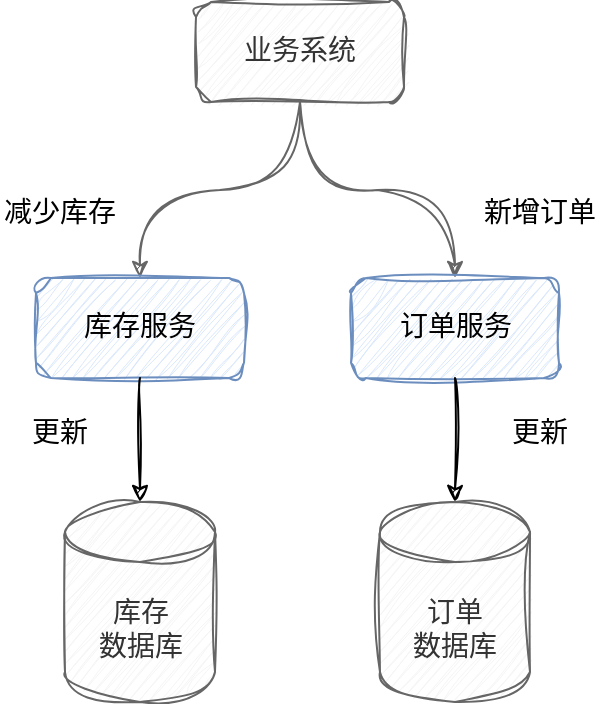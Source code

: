 <mxfile compressed="true" version="22.0.2" type="device" pages="12"><diagram name="交易场景1" id="eGNB6kVX6fPY2HZmJ-SK"><mxGraphModel dx="1847" dy="854" grid="1" gridSize="10" guides="1" tooltips="1" connect="1" arrows="1" fold="1" page="1" pageScale="1" pageWidth="413" pageHeight="583" math="0" shadow="0"><root><mxCell id="f1of1Sj4J9TIRG2Fu8Qk-0"/><mxCell id="f1of1Sj4J9TIRG2Fu8Qk-1" parent="f1of1Sj4J9TIRG2Fu8Qk-0"/><mxCell id="Wa7yk2YjDibiUpwjWHPH-8" style="edgeStyle=orthogonalEdgeStyle;orthogonalLoop=1;jettySize=auto;html=1;exitX=0.5;exitY=1;exitDx=0;exitDy=0;curved=1;fillColor=#f5f5f5;strokeColor=#666666;fontSize=14;fontStyle=0;entryX=0.5;entryY=0;entryDx=0;entryDy=0;sketch=1;curveFitting=1;jiggle=2;movable=0;resizable=0;rotatable=0;deletable=0;editable=0;locked=1;connectable=0;" parent="f1of1Sj4J9TIRG2Fu8Qk-1" source="Wa7yk2YjDibiUpwjWHPH-2" target="WVZBX9U8vi5BpFLobUZ4-2" edge="1"><mxGeometry relative="1" as="geometry"><mxPoint x="-286" y="220" as="targetPoint"/></mxGeometry></mxCell><mxCell id="Wa7yk2YjDibiUpwjWHPH-9" style="edgeStyle=orthogonalEdgeStyle;orthogonalLoop=1;jettySize=auto;html=1;curved=1;fillColor=#f5f5f5;strokeColor=#666666;fontSize=14;fontStyle=0;sketch=1;curveFitting=1;jiggle=2;movable=0;resizable=0;rotatable=0;deletable=0;editable=0;locked=1;connectable=0;" parent="f1of1Sj4J9TIRG2Fu8Qk-1" source="Wa7yk2YjDibiUpwjWHPH-2" target="WVZBX9U8vi5BpFLobUZ4-3" edge="1"><mxGeometry relative="1" as="geometry"><mxPoint x="-130" y="210" as="targetPoint"/></mxGeometry></mxCell><mxCell id="Wa7yk2YjDibiUpwjWHPH-2" value="业务系统" style="rounded=1;whiteSpace=wrap;html=1;sketch=1;curveFitting=1;jiggle=2;fontFamily=Tahoma;fontStyle=0;labelBackgroundColor=none;fillColor=#f5f5f5;strokeColor=#666666;fontColor=#333333;fontSize=14;movable=0;resizable=0;rotatable=0;deletable=0;editable=0;locked=1;connectable=0;" parent="f1of1Sj4J9TIRG2Fu8Qk-1" vertex="1"><mxGeometry x="-258" y="90" width="104" height="50" as="geometry"/></mxCell><mxCell id="Wa7yk2YjDibiUpwjWHPH-14" value="减少库存" style="text;html=1;strokeColor=none;fillColor=none;align=center;verticalAlign=middle;whiteSpace=wrap;rounded=0;fontSize=14;fontStyle=0;movable=0;resizable=0;rotatable=0;deletable=0;editable=0;locked=1;connectable=0;" parent="f1of1Sj4J9TIRG2Fu8Qk-1" vertex="1"><mxGeometry x="-356" y="180" width="60" height="30" as="geometry"/></mxCell><mxCell id="Wa7yk2YjDibiUpwjWHPH-15" value="新增订单" style="text;html=1;strokeColor=none;fillColor=none;align=center;verticalAlign=middle;whiteSpace=wrap;rounded=0;fontSize=14;fontStyle=0;movable=0;resizable=0;rotatable=0;deletable=0;editable=0;locked=1;connectable=0;" parent="f1of1Sj4J9TIRG2Fu8Qk-1" vertex="1"><mxGeometry x="-116" y="180" width="60" height="30" as="geometry"/></mxCell><mxCell id="Wa7yk2YjDibiUpwjWHPH-16" value="更新" style="text;html=1;strokeColor=none;fillColor=none;align=center;verticalAlign=middle;whiteSpace=wrap;rounded=0;fontSize=14;fontStyle=0;movable=0;resizable=0;rotatable=0;deletable=0;editable=0;locked=1;connectable=0;" parent="f1of1Sj4J9TIRG2Fu8Qk-1" vertex="1"><mxGeometry x="-356" y="290" width="60" height="30" as="geometry"/></mxCell><mxCell id="Wa7yk2YjDibiUpwjWHPH-17" value="更新" style="text;html=1;strokeColor=none;fillColor=none;align=center;verticalAlign=middle;whiteSpace=wrap;rounded=0;fontSize=14;fontStyle=0;movable=0;resizable=0;rotatable=0;deletable=0;editable=0;locked=1;connectable=0;" parent="f1of1Sj4J9TIRG2Fu8Qk-1" vertex="1"><mxGeometry x="-116" y="290" width="60" height="30" as="geometry"/></mxCell><mxCell id="WVZBX9U8vi5BpFLobUZ4-0" value="库存&lt;br style=&quot;font-size: 14px;&quot;&gt;数据库" style="shape=cylinder3;whiteSpace=wrap;html=1;boundedLbl=1;backgroundOutline=1;size=15;fillColor=#f5f5f5;fontColor=#333333;strokeColor=#666666;fontSize=14;aspect=fixed;fontStyle=0;sketch=1;curveFitting=1;jiggle=2;movable=0;resizable=0;rotatable=0;deletable=0;editable=0;locked=1;connectable=0;" parent="f1of1Sj4J9TIRG2Fu8Qk-1" vertex="1"><mxGeometry x="-323.5" y="340" width="75" height="100" as="geometry"/></mxCell><mxCell id="WVZBX9U8vi5BpFLobUZ4-1" value="订单&lt;br style=&quot;border-color: var(--border-color);&quot;&gt;数据库" style="shape=cylinder3;whiteSpace=wrap;html=1;boundedLbl=1;backgroundOutline=1;size=15;fillColor=#f5f5f5;fontColor=#333333;strokeColor=#666666;fontSize=14;aspect=fixed;fontStyle=0;sketch=1;curveFitting=1;jiggle=2;movable=0;resizable=0;rotatable=0;deletable=0;editable=0;locked=1;connectable=0;" parent="f1of1Sj4J9TIRG2Fu8Qk-1" vertex="1"><mxGeometry x="-166" y="340" width="75" height="100" as="geometry"/></mxCell><mxCell id="WVZBX9U8vi5BpFLobUZ4-2" value="库存服务" style="rounded=1;whiteSpace=wrap;html=1;sketch=1;curveFitting=1;jiggle=2;fontFamily=Tahoma;fontStyle=0;labelBackgroundColor=none;fillColor=#dae8fc;strokeColor=#6c8ebf;fontSize=14;movable=0;resizable=0;rotatable=0;deletable=0;editable=0;locked=1;connectable=0;" parent="f1of1Sj4J9TIRG2Fu8Qk-1" vertex="1"><mxGeometry x="-338" y="228" width="104" height="50" as="geometry"/></mxCell><mxCell id="WVZBX9U8vi5BpFLobUZ4-3" value="订单服务" style="rounded=1;whiteSpace=wrap;html=1;sketch=1;curveFitting=1;jiggle=2;fontFamily=Tahoma;fontStyle=0;labelBackgroundColor=none;fillColor=#dae8fc;strokeColor=#6c8ebf;fontSize=14;movable=0;resizable=0;rotatable=0;deletable=0;editable=0;locked=1;connectable=0;" parent="f1of1Sj4J9TIRG2Fu8Qk-1" vertex="1"><mxGeometry x="-180.5" y="228" width="104" height="50" as="geometry"/></mxCell><mxCell id="WVZBX9U8vi5BpFLobUZ4-5" style="edgeStyle=orthogonalEdgeStyle;orthogonalLoop=1;jettySize=auto;html=1;exitX=0.5;exitY=1;exitDx=0;exitDy=0;entryX=0.5;entryY=0;entryDx=0;entryDy=0;entryPerimeter=0;sketch=1;curveFitting=1;jiggle=2;curved=1;movable=0;resizable=0;rotatable=0;deletable=0;editable=0;locked=1;connectable=0;" parent="f1of1Sj4J9TIRG2Fu8Qk-1" source="WVZBX9U8vi5BpFLobUZ4-3" target="WVZBX9U8vi5BpFLobUZ4-1" edge="1"><mxGeometry relative="1" as="geometry"/></mxCell><mxCell id="WVZBX9U8vi5BpFLobUZ4-6" style="edgeStyle=orthogonalEdgeStyle;orthogonalLoop=1;jettySize=auto;html=1;exitX=0.5;exitY=1;exitDx=0;exitDy=0;entryX=0.5;entryY=0;entryDx=0;entryDy=0;entryPerimeter=0;sketch=1;curveFitting=1;jiggle=2;curved=1;movable=0;resizable=0;rotatable=0;deletable=0;editable=0;locked=1;connectable=0;" parent="f1of1Sj4J9TIRG2Fu8Qk-1" source="WVZBX9U8vi5BpFLobUZ4-2" target="WVZBX9U8vi5BpFLobUZ4-0" edge="1"><mxGeometry relative="1" as="geometry"/></mxCell></root></mxGraphModel></diagram><diagram name="交易场景2" id="QLGdiLMZAIpSZ4SH_fqt"><mxGraphModel dx="885" dy="845" grid="1" gridSize="10" guides="1" tooltips="1" connect="1" arrows="1" fold="1" page="1" pageScale="1" pageWidth="413" pageHeight="583" math="0" shadow="0"><root><mxCell id="7LPbJ7rn-F3vEMaly978-0"/><mxCell id="7LPbJ7rn-F3vEMaly978-1" parent="7LPbJ7rn-F3vEMaly978-0"/><mxCell id="FUBtk6WssyI6h8GlIXZn-0" value="" style="group;movable=0;resizable=0;rotatable=0;deletable=0;editable=0;locked=1;connectable=0;" parent="7LPbJ7rn-F3vEMaly978-1" vertex="1" connectable="0"><mxGeometry x="-400" y="300" width="400" height="220" as="geometry"/></mxCell><mxCell id="gwUmEoKiVhzlkgQM8SIF-24" value="" style="rounded=1;whiteSpace=wrap;html=1;sketch=1;curveFitting=1;jiggle=2;movable=0;resizable=0;rotatable=0;deletable=0;editable=0;locked=1;connectable=0;" parent="FUBtk6WssyI6h8GlIXZn-0" vertex="1"><mxGeometry width="400" height="220" as="geometry"/></mxCell><mxCell id="gwUmEoKiVhzlkgQM8SIF-12" value="库存 -1" style="text;html=1;strokeColor=none;fillColor=none;align=center;verticalAlign=middle;whiteSpace=wrap;rounded=0;fontSize=14;container=0;movable=0;resizable=0;rotatable=0;deletable=0;editable=0;locked=1;connectable=0;" parent="FUBtk6WssyI6h8GlIXZn-0" vertex="1"><mxGeometry x="94" y="172" width="60" height="30" as="geometry"/></mxCell><mxCell id="gwUmEoKiVhzlkgQM8SIF-13" value="" style="verticalLabelPosition=bottom;verticalAlign=top;html=1;shape=mxgraph.basic.tick;aspect=fixed;container=0;fillColor=#d5e8d4;strokeColor=#82b366;fontSize=14;movable=0;resizable=0;rotatable=0;deletable=0;editable=0;locked=1;connectable=0;" parent="FUBtk6WssyI6h8GlIXZn-0" vertex="1"><mxGeometry x="74" y="177" width="17" height="20" as="geometry"/></mxCell><mxCell id="gwUmEoKiVhzlkgQM8SIF-14" value="订单 +1" style="text;html=1;strokeColor=none;fillColor=none;align=center;verticalAlign=middle;whiteSpace=wrap;rounded=0;fontSize=14;container=0;movable=0;resizable=0;rotatable=0;deletable=0;editable=0;locked=1;connectable=0;" parent="FUBtk6WssyI6h8GlIXZn-0" vertex="1"><mxGeometry x="254" y="172" width="60" height="30" as="geometry"/></mxCell><mxCell id="gwUmEoKiVhzlkgQM8SIF-16" value="" style="verticalLabelPosition=bottom;verticalAlign=top;html=1;shape=mxgraph.basic.x;aspect=fixed;fillColor=#f8cecc;strokeColor=#b85450;fontSize=14;movable=0;resizable=0;rotatable=0;deletable=0;editable=0;locked=1;connectable=0;" parent="FUBtk6WssyI6h8GlIXZn-0" vertex="1"><mxGeometry x="236" y="177" width="20" height="20" as="geometry"/></mxCell><mxCell id="gwUmEoKiVhzlkgQM8SIF-17" value="库存&lt;br style=&quot;font-size: 14px;&quot;&gt;数据库" style="shape=cylinder3;whiteSpace=wrap;html=1;boundedLbl=1;backgroundOutline=1;size=15;fillColor=#f5f5f5;fontColor=#333333;strokeColor=#666666;fontSize=14;aspect=fixed;sketch=1;curveFitting=1;jiggle=2;movable=0;resizable=0;rotatable=0;deletable=0;editable=0;locked=1;connectable=0;" parent="FUBtk6WssyI6h8GlIXZn-0" vertex="1"><mxGeometry x="77" y="72" width="75" height="100" as="geometry"/></mxCell><mxCell id="gwUmEoKiVhzlkgQM8SIF-18" value="订单&lt;br style=&quot;border-color: var(--border-color); font-size: 14px;&quot;&gt;数据库" style="shape=cylinder3;whiteSpace=wrap;html=1;boundedLbl=1;backgroundOutline=1;size=15;fillColor=#f5f5f5;fontColor=#333333;strokeColor=#666666;fontSize=14;aspect=fixed;sketch=1;curveFitting=1;jiggle=2;movable=0;resizable=0;rotatable=0;deletable=0;editable=0;locked=1;connectable=0;" parent="FUBtk6WssyI6h8GlIXZn-0" vertex="1"><mxGeometry x="239" y="72" width="75" height="100" as="geometry"/></mxCell><mxCell id="gwUmEoKiVhzlkgQM8SIF-23" value="&lt;div&gt;&lt;br&gt;&lt;/div&gt;&lt;div&gt;异常情况下，一个数据库更新成功，&lt;/div&gt;&lt;div&gt;另一个失败，数据不一致&lt;/div&gt;" style="text;html=1;strokeColor=none;fillColor=none;align=center;verticalAlign=middle;whiteSpace=wrap;rounded=0;fontSize=14;movable=0;resizable=0;rotatable=0;deletable=0;editable=0;locked=1;connectable=0;" parent="FUBtk6WssyI6h8GlIXZn-0" vertex="1"><mxGeometry x="33.5" y="12" width="333" height="30" as="geometry"/></mxCell><mxCell id="FUBtk6WssyI6h8GlIXZn-1" value="" style="group;movable=0;resizable=0;rotatable=0;deletable=0;editable=0;locked=1;connectable=0;" parent="7LPbJ7rn-F3vEMaly978-1" vertex="1" connectable="0"><mxGeometry x="-400" y="40" width="400" height="220" as="geometry"/></mxCell><mxCell id="gwUmEoKiVhzlkgQM8SIF-22" value="" style="rounded=1;whiteSpace=wrap;html=1;sketch=1;curveFitting=1;jiggle=2;movable=0;resizable=0;rotatable=0;deletable=0;editable=0;locked=1;connectable=0;" parent="FUBtk6WssyI6h8GlIXZn-1" vertex="1"><mxGeometry width="400" height="220" as="geometry"/></mxCell><mxCell id="7LPbJ7rn-F3vEMaly978-7" value="库存&lt;br style=&quot;font-size: 14px;&quot;&gt;数据库" style="shape=cylinder3;whiteSpace=wrap;html=1;boundedLbl=1;backgroundOutline=1;size=15;fillColor=#f5f5f5;fontColor=#333333;strokeColor=#666666;fontSize=14;aspect=fixed;sketch=1;curveFitting=1;jiggle=2;movable=0;resizable=0;rotatable=0;deletable=0;editable=0;locked=1;connectable=0;" parent="FUBtk6WssyI6h8GlIXZn-1" vertex="1"><mxGeometry x="79" y="70" width="75" height="100" as="geometry"/></mxCell><mxCell id="F01SIuHH_lN0jp1yprFn-2" value="订单&lt;br style=&quot;border-color: var(--border-color); font-size: 14px;&quot;&gt;数据库" style="shape=cylinder3;whiteSpace=wrap;html=1;boundedLbl=1;backgroundOutline=1;size=15;fillColor=#f5f5f5;fontColor=#333333;strokeColor=#666666;fontSize=14;aspect=fixed;sketch=1;curveFitting=1;jiggle=2;movable=0;resizable=0;rotatable=0;deletable=0;editable=0;locked=1;connectable=0;" parent="FUBtk6WssyI6h8GlIXZn-1" vertex="1"><mxGeometry x="243.5" y="70" width="75" height="100" as="geometry"/></mxCell><mxCell id="F01SIuHH_lN0jp1yprFn-0" value="库存 -1" style="text;html=1;strokeColor=none;fillColor=none;align=center;verticalAlign=middle;whiteSpace=wrap;rounded=0;fontSize=14;container=0;movable=0;resizable=0;rotatable=0;deletable=0;editable=0;locked=1;connectable=0;" parent="FUBtk6WssyI6h8GlIXZn-1" vertex="1"><mxGeometry x="94" y="170" width="60" height="30" as="geometry"/></mxCell><mxCell id="gwUmEoKiVhzlkgQM8SIF-0" value="" style="verticalLabelPosition=bottom;verticalAlign=top;html=1;shape=mxgraph.basic.tick;aspect=fixed;container=0;fillColor=#d5e8d4;strokeColor=#82b366;fontSize=14;movable=0;resizable=0;rotatable=0;deletable=0;editable=0;locked=1;connectable=0;" parent="FUBtk6WssyI6h8GlIXZn-1" vertex="1"><mxGeometry x="74" y="175" width="17" height="20" as="geometry"/></mxCell><mxCell id="gwUmEoKiVhzlkgQM8SIF-10" value="订单 +1" style="text;html=1;strokeColor=none;fillColor=none;align=center;verticalAlign=middle;whiteSpace=wrap;rounded=0;fontSize=14;container=0;movable=0;resizable=0;rotatable=0;deletable=0;editable=0;locked=1;connectable=0;" parent="FUBtk6WssyI6h8GlIXZn-1" vertex="1"><mxGeometry x="263.5" y="170" width="60" height="30" as="geometry"/></mxCell><mxCell id="gwUmEoKiVhzlkgQM8SIF-11" value="" style="verticalLabelPosition=bottom;verticalAlign=top;html=1;shape=mxgraph.basic.tick;aspect=fixed;container=0;fillColor=#d5e8d4;strokeColor=#82b366;fontSize=14;movable=0;resizable=0;rotatable=0;deletable=0;editable=0;locked=1;connectable=0;" parent="FUBtk6WssyI6h8GlIXZn-1" vertex="1"><mxGeometry x="243.5" y="175" width="17" height="20" as="geometry"/></mxCell><mxCell id="gwUmEoKiVhzlkgQM8SIF-21" value="正常情况下，两个数据库都更新成功，&lt;br&gt;数据保持一致" style="text;html=1;strokeColor=none;fillColor=none;align=center;verticalAlign=middle;whiteSpace=wrap;rounded=0;fontSize=14;movable=0;resizable=0;rotatable=0;deletable=0;editable=0;locked=1;connectable=0;" parent="FUBtk6WssyI6h8GlIXZn-1" vertex="1"><mxGeometry x="33.5" y="20" width="333" height="30" as="geometry"/></mxCell></root></mxGraphModel></diagram><diagram id="2qgKXjEcq5OfQA7WkbX1" name="2PC1"><mxGraphModel dx="1434" dy="854" grid="1" gridSize="10" guides="1" tooltips="1" connect="1" arrows="1" fold="1" page="1" pageScale="1" pageWidth="1169" pageHeight="827" math="0" shadow="0"><root><mxCell id="0"/><mxCell id="1" parent="0"/><mxCell id="4dNRIYGjaZCbmOzVKyJl-1" value="两阶段提交（2PC） - 正常场景" style="text;html=1;strokeColor=none;fillColor=none;align=center;verticalAlign=middle;whiteSpace=wrap;rounded=0;fontSize=18;fontFamily=Tahoma;fontColor=default;fontStyle=1;movable=0;resizable=0;rotatable=0;deletable=0;editable=0;locked=1;connectable=0;" parent="1" vertex="1"><mxGeometry x="455" y="680" width="260" height="40" as="geometry"/></mxCell><mxCell id="mZdnPtwbutBZrKENvfCc-2" value="" style="rounded=1;whiteSpace=wrap;html=1;sketch=1;curveFitting=1;jiggle=2;fillColor=#f5f5f5;strokeColor=#666666;fontColor=#333333;movable=0;resizable=0;rotatable=0;deletable=0;editable=0;locked=1;connectable=0;" parent="1" vertex="1"><mxGeometry x="125" y="130" width="419" height="510" as="geometry"/></mxCell><mxCell id="mZdnPtwbutBZrKENvfCc-10" value="&lt;h1 style=&quot;&quot;&gt;&lt;font style=&quot;font-size: 16px;&quot;&gt;阶段一 准备阶段&lt;/font&gt;&lt;/h1&gt;&lt;p style=&quot;font-size: 14px;&quot;&gt;所有参与者执行成功&lt;/p&gt;" style="text;html=1;strokeColor=none;fillColor=none;spacing=5;spacingTop=-20;whiteSpace=wrap;overflow=hidden;rounded=0;align=center;fontSize=14;movable=0;resizable=0;rotatable=0;deletable=0;editable=0;locked=1;connectable=0;" parent="1" vertex="1"><mxGeometry x="239.5" y="540" width="190" height="90" as="geometry"/></mxCell><mxCell id="5O82s4CiS17WbESroXU3-36" value="" style="group;movable=0;resizable=0;rotatable=0;deletable=0;editable=0;locked=1;connectable=0;" parent="1" vertex="1" connectable="0"><mxGeometry x="149.5" y="153" width="370" height="341" as="geometry"/></mxCell><mxCell id="mZdnPtwbutBZrKENvfCc-18" style="rounded=0;orthogonalLoop=1;jettySize=auto;html=1;startArrow=classic;startFill=1;fontSize=14;fillColor=#f5f5f5;strokeColor=#666666;movable=0;resizable=0;rotatable=0;deletable=0;editable=0;locked=1;connectable=0;" parent="5O82s4CiS17WbESroXU3-36" source="4efjWn4354bLAAIxTplF-1" edge="1"><mxGeometry relative="1" as="geometry"><mxPoint x="237" y="178.853" as="targetPoint"/></mxGeometry></mxCell><mxCell id="mZdnPtwbutBZrKENvfCc-19" style="edgeStyle=none;rounded=0;orthogonalLoop=1;jettySize=auto;html=1;startArrow=classic;startFill=1;fontSize=14;fillColor=#f5f5f5;strokeColor=#666666;movable=0;resizable=0;rotatable=0;deletable=0;editable=0;locked=1;connectable=0;" parent="5O82s4CiS17WbESroXU3-36" source="4efjWn4354bLAAIxTplF-1" edge="1"><mxGeometry relative="1" as="geometry"><mxPoint x="237" y="316.356" as="targetPoint"/></mxGeometry></mxCell><mxCell id="4efjWn4354bLAAIxTplF-1" value="协调者" style="image;points=[];aspect=fixed;html=1;align=center;shadow=0;dashed=0;image=img/lib/allied_telesis/computer_and_terminals/Server_Desktop.svg;fontSize=14;movable=0;resizable=0;rotatable=0;deletable=0;editable=0;locked=1;connectable=0;" parent="5O82s4CiS17WbESroXU3-36" vertex="1"><mxGeometry y="153.3" width="40" height="50.7" as="geometry"/></mxCell><mxCell id="mZdnPtwbutBZrKENvfCc-17" style="rounded=0;orthogonalLoop=1;jettySize=auto;html=1;startArrow=classic;startFill=1;fontSize=14;fillColor=#f5f5f5;strokeColor=#666666;movable=0;resizable=0;rotatable=0;deletable=0;editable=0;locked=1;connectable=0;" parent="5O82s4CiS17WbESroXU3-36" source="4efjWn4354bLAAIxTplF-1" target="4efjWn4354bLAAIxTplF-2" edge="1"><mxGeometry relative="1" as="geometry"/></mxCell><mxCell id="eLTOHG1DKTVjVGDXze0N-3" value="" style="group;align=center;movable=0;resizable=0;rotatable=0;deletable=0;editable=0;locked=1;connectable=0;" parent="5O82s4CiS17WbESroXU3-36" vertex="1" connectable="0"><mxGeometry x="131" y="150" width="60" height="54" as="geometry"/></mxCell><mxCell id="eLTOHG1DKTVjVGDXze0N-1" value="ready?" style="text;html=1;strokeColor=none;fillColor=none;align=center;verticalAlign=middle;whiteSpace=wrap;rounded=0;fontSize=14;container=0;movable=0;resizable=0;rotatable=0;deletable=0;editable=0;locked=1;connectable=0;" parent="eLTOHG1DKTVjVGDXze0N-3" vertex="1"><mxGeometry width="60" height="30" as="geometry"/></mxCell><mxCell id="eLTOHG1DKTVjVGDXze0N-2" value="yes" style="text;html=1;strokeColor=none;fillColor=none;align=center;verticalAlign=middle;whiteSpace=wrap;rounded=0;fontSize=14;container=0;movable=0;resizable=0;rotatable=0;deletable=0;editable=0;locked=1;connectable=0;" parent="eLTOHG1DKTVjVGDXze0N-3" vertex="1"><mxGeometry y="24" width="60" height="30" as="geometry"/></mxCell><mxCell id="5O82s4CiS17WbESroXU3-8" value="" style="group;align=center;rotation=40;movable=0;resizable=0;rotatable=0;deletable=0;editable=0;locked=1;connectable=0;" parent="5O82s4CiS17WbESroXU3-36" vertex="1" connectable="0"><mxGeometry x="111" y="225" width="60" height="54" as="geometry"/></mxCell><mxCell id="5O82s4CiS17WbESroXU3-9" value="ready?" style="text;html=1;strokeColor=none;fillColor=none;align=center;verticalAlign=middle;whiteSpace=wrap;rounded=0;fontSize=14;container=0;rotation=40;movable=0;resizable=0;rotatable=0;deletable=0;editable=0;locked=1;connectable=0;" parent="5O82s4CiS17WbESroXU3-8" vertex="1"><mxGeometry x="8" y="3" width="60" height="30" as="geometry"/></mxCell><mxCell id="5O82s4CiS17WbESroXU3-10" value="yes" style="text;html=1;strokeColor=none;fillColor=none;align=center;verticalAlign=middle;whiteSpace=wrap;rounded=0;fontSize=14;container=0;rotation=40;movable=0;resizable=0;rotatable=0;deletable=0;editable=0;locked=1;connectable=0;" parent="5O82s4CiS17WbESroXU3-8" vertex="1"><mxGeometry x="-8" y="21" width="60" height="30" as="geometry"/></mxCell><mxCell id="5O82s4CiS17WbESroXU3-11" value="" style="group;align=center;rotation=-30;movable=0;resizable=0;rotatable=0;deletable=0;editable=0;locked=1;connectable=0;" parent="5O82s4CiS17WbESroXU3-36" vertex="1" connectable="0"><mxGeometry x="121" y="66" width="60" height="54" as="geometry"/></mxCell><mxCell id="5O82s4CiS17WbESroXU3-12" value="ready?" style="text;html=1;strokeColor=none;fillColor=none;align=center;verticalAlign=middle;whiteSpace=wrap;rounded=0;fontSize=14;container=0;rotation=-30;movable=0;resizable=0;rotatable=0;deletable=0;editable=0;locked=1;connectable=0;" parent="5O82s4CiS17WbESroXU3-11" vertex="1"><mxGeometry x="-6" y="2" width="60" height="30" as="geometry"/></mxCell><mxCell id="5O82s4CiS17WbESroXU3-13" value="yes" style="text;html=1;strokeColor=none;fillColor=none;align=center;verticalAlign=middle;whiteSpace=wrap;rounded=0;fontSize=14;container=0;rotation=-30;movable=0;resizable=0;rotatable=0;deletable=0;editable=0;locked=1;connectable=0;" parent="5O82s4CiS17WbESroXU3-11" vertex="1"><mxGeometry x="6" y="22" width="60" height="30" as="geometry"/></mxCell><mxCell id="5O82s4CiS17WbESroXU3-30" value="" style="group;movable=0;resizable=0;rotatable=0;deletable=0;editable=0;locked=1;connectable=0;" parent="5O82s4CiS17WbESroXU3-36" vertex="1" connectable="0"><mxGeometry x="237" y="144" width="42.6" height="54" as="geometry"/></mxCell><mxCell id="5O82s4CiS17WbESroXU3-24" style="edgeStyle=orthogonalEdgeStyle;orthogonalLoop=1;jettySize=auto;html=1;fontFamily=Tahoma;fontSize=14;fontColor=default;curved=1;fillColor=#f5f5f5;strokeColor=#666666;movable=0;resizable=0;rotatable=0;deletable=0;editable=0;locked=1;connectable=0;" parent="5O82s4CiS17WbESroXU3-30" source="5O82s4CiS17WbESroXU3-25" target="5O82s4CiS17WbESroXU3-25" edge="1"><mxGeometry relative="1" as="geometry"/></mxCell><mxCell id="5O82s4CiS17WbESroXU3-25" value="参与者" style="image;points=[];aspect=fixed;html=1;align=center;shadow=0;dashed=0;image=img/lib/allied_telesis/computer_and_terminals/Server_Desktop.svg;fontSize=14;movable=0;resizable=0;rotatable=0;deletable=0;editable=0;locked=1;connectable=0;" parent="5O82s4CiS17WbESroXU3-30" vertex="1"><mxGeometry width="42.6" height="54" as="geometry"/></mxCell><mxCell id="5O82s4CiS17WbESroXU3-31" value="" style="group;movable=0;resizable=0;rotatable=0;deletable=0;editable=0;locked=1;connectable=0;" parent="5O82s4CiS17WbESroXU3-36" vertex="1" connectable="0"><mxGeometry x="237" width="42.6" height="54" as="geometry"/></mxCell><mxCell id="5O82s4CiS17WbESroXU3-20" style="edgeStyle=orthogonalEdgeStyle;orthogonalLoop=1;jettySize=auto;html=1;fontFamily=Tahoma;fontSize=14;fontColor=default;curved=1;fillColor=#f5f5f5;strokeColor=#666666;movable=0;resizable=0;rotatable=0;deletable=0;editable=0;locked=1;connectable=0;" parent="5O82s4CiS17WbESroXU3-31" source="4efjWn4354bLAAIxTplF-2" target="4efjWn4354bLAAIxTplF-2" edge="1"><mxGeometry relative="1" as="geometry"/></mxCell><mxCell id="4efjWn4354bLAAIxTplF-2" value="参与者" style="image;points=[];aspect=fixed;html=1;align=center;shadow=0;dashed=0;image=img/lib/allied_telesis/computer_and_terminals/Server_Desktop.svg;fontSize=14;movable=0;resizable=0;rotatable=0;deletable=0;editable=0;locked=1;connectable=0;" parent="5O82s4CiS17WbESroXU3-31" vertex="1"><mxGeometry width="42.6" height="54" as="geometry"/></mxCell><mxCell id="5O82s4CiS17WbESroXU3-32" value="" style="group;movable=0;resizable=0;rotatable=0;deletable=0;editable=0;locked=1;connectable=0;" parent="5O82s4CiS17WbESroXU3-36" vertex="1" connectable="0"><mxGeometry x="237" y="287" width="42.6" height="54" as="geometry"/></mxCell><mxCell id="5O82s4CiS17WbESroXU3-26" style="edgeStyle=orthogonalEdgeStyle;orthogonalLoop=1;jettySize=auto;html=1;fontFamily=Tahoma;fontSize=14;fontColor=default;curved=1;fillColor=#f5f5f5;strokeColor=#666666;movable=0;resizable=0;rotatable=0;deletable=0;editable=0;locked=1;connectable=0;" parent="5O82s4CiS17WbESroXU3-32" source="5O82s4CiS17WbESroXU3-27" target="5O82s4CiS17WbESroXU3-27" edge="1"><mxGeometry relative="1" as="geometry"/></mxCell><mxCell id="5O82s4CiS17WbESroXU3-27" value="参与者" style="image;points=[];aspect=fixed;html=1;align=center;shadow=0;dashed=0;image=img/lib/allied_telesis/computer_and_terminals/Server_Desktop.svg;fontSize=14;movable=0;resizable=0;rotatable=0;deletable=0;editable=0;locked=1;connectable=0;" parent="5O82s4CiS17WbESroXU3-32" vertex="1"><mxGeometry width="42.6" height="54" as="geometry"/></mxCell><mxCell id="5O82s4CiS17WbESroXU3-33" value="execute" style="text;html=1;strokeColor=none;fillColor=none;align=center;verticalAlign=middle;whiteSpace=wrap;rounded=0;fontSize=14;fontFamily=Tahoma;fontColor=default;movable=0;resizable=0;rotatable=0;deletable=0;editable=0;locked=1;connectable=0;" parent="5O82s4CiS17WbESroXU3-36" vertex="1"><mxGeometry x="310" y="12" width="60" height="30" as="geometry"/></mxCell><mxCell id="5O82s4CiS17WbESroXU3-34" value="execute" style="text;html=1;strokeColor=none;fillColor=none;align=center;verticalAlign=middle;whiteSpace=wrap;rounded=0;fontSize=14;fontFamily=Tahoma;fontColor=default;movable=0;resizable=0;rotatable=0;deletable=0;editable=0;locked=1;connectable=0;" parent="5O82s4CiS17WbESroXU3-36" vertex="1"><mxGeometry x="310" y="153.3" width="60" height="30" as="geometry"/></mxCell><mxCell id="5O82s4CiS17WbESroXU3-35" value="execute" style="text;html=1;strokeColor=none;fillColor=none;align=center;verticalAlign=middle;whiteSpace=wrap;rounded=0;fontSize=14;fontFamily=Tahoma;fontColor=default;movable=0;resizable=0;rotatable=0;deletable=0;editable=0;locked=1;connectable=0;" parent="5O82s4CiS17WbESroXU3-36" vertex="1"><mxGeometry x="310" y="299" width="60" height="30" as="geometry"/></mxCell><mxCell id="x8gA1q9rW4dOUBhBTb6u-1" value="" style="group;movable=0;resizable=0;rotatable=0;deletable=0;editable=0;locked=1;connectable=0;" parent="1" vertex="1" connectable="0"><mxGeometry x="625" y="130" width="419" height="510" as="geometry"/></mxCell><mxCell id="5O82s4CiS17WbESroXU3-39" value="" style="rounded=1;whiteSpace=wrap;html=1;sketch=1;curveFitting=1;jiggle=2;fillColor=#f5f5f5;strokeColor=#666666;fontColor=#333333;movable=0;resizable=0;rotatable=0;deletable=0;editable=0;locked=1;connectable=0;" parent="x8gA1q9rW4dOUBhBTb6u-1" vertex="1"><mxGeometry width="419" height="510" as="geometry"/></mxCell><mxCell id="5O82s4CiS17WbESroXU3-40" value="&lt;h1 style=&quot;&quot;&gt;&lt;font style=&quot;font-size: 16px;&quot;&gt;阶段二 提交阶段&lt;/font&gt;&lt;/h1&gt;&lt;p style=&quot;font-size: 14px;&quot;&gt;所有参与者返回 yes，&lt;span style=&quot;background-color: initial;&quot;&gt;提交事务&lt;/span&gt;&lt;/p&gt;" style="text;html=1;strokeColor=none;fillColor=none;spacing=5;spacingTop=-20;whiteSpace=wrap;overflow=hidden;rounded=0;align=center;fontSize=14;movable=0;resizable=0;rotatable=0;deletable=0;editable=0;locked=1;connectable=0;" parent="x8gA1q9rW4dOUBhBTb6u-1" vertex="1"><mxGeometry x="87.25" y="410" width="244.5" height="90" as="geometry"/></mxCell><mxCell id="5O82s4CiS17WbESroXU3-41" value="" style="group;movable=0;resizable=0;rotatable=0;deletable=0;editable=0;locked=1;connectable=0;" parent="x8gA1q9rW4dOUBhBTb6u-1" vertex="1" connectable="0"><mxGeometry x="24.5" y="23" width="370" height="341" as="geometry"/></mxCell><mxCell id="5O82s4CiS17WbESroXU3-42" style="rounded=0;orthogonalLoop=1;jettySize=auto;html=1;startArrow=classic;startFill=1;fontSize=14;fillColor=#f5f5f5;strokeColor=#666666;movable=0;resizable=0;rotatable=0;deletable=0;editable=0;locked=1;connectable=0;" parent="5O82s4CiS17WbESroXU3-41" source="5O82s4CiS17WbESroXU3-44" edge="1"><mxGeometry relative="1" as="geometry"><mxPoint x="237" y="178.853" as="targetPoint"/></mxGeometry></mxCell><mxCell id="5O82s4CiS17WbESroXU3-43" style="edgeStyle=none;rounded=0;orthogonalLoop=1;jettySize=auto;html=1;startArrow=classic;startFill=1;fontSize=14;fillColor=#f5f5f5;strokeColor=#666666;movable=0;resizable=0;rotatable=0;deletable=0;editable=0;locked=1;connectable=0;" parent="5O82s4CiS17WbESroXU3-41" source="5O82s4CiS17WbESroXU3-44" edge="1"><mxGeometry relative="1" as="geometry"><mxPoint x="237" y="316.356" as="targetPoint"/></mxGeometry></mxCell><mxCell id="5O82s4CiS17WbESroXU3-44" value="协调者" style="image;points=[];aspect=fixed;html=1;align=center;shadow=0;dashed=0;image=img/lib/allied_telesis/computer_and_terminals/Server_Desktop.svg;fontSize=14;movable=0;resizable=0;rotatable=0;deletable=0;editable=0;locked=1;connectable=0;" parent="5O82s4CiS17WbESroXU3-41" vertex="1"><mxGeometry y="153.3" width="40" height="50.7" as="geometry"/></mxCell><mxCell id="5O82s4CiS17WbESroXU3-45" style="rounded=0;orthogonalLoop=1;jettySize=auto;html=1;startArrow=classic;startFill=1;fontSize=14;fillColor=#f5f5f5;strokeColor=#666666;movable=0;resizable=0;rotatable=0;deletable=0;editable=0;locked=1;connectable=0;" parent="5O82s4CiS17WbESroXU3-41" source="5O82s4CiS17WbESroXU3-44" target="5O82s4CiS17WbESroXU3-60" edge="1"><mxGeometry relative="1" as="geometry"/></mxCell><mxCell id="5O82s4CiS17WbESroXU3-46" value="" style="group;align=center;movable=0;resizable=0;rotatable=0;deletable=0;editable=0;locked=1;connectable=0;" parent="5O82s4CiS17WbESroXU3-41" vertex="1" connectable="0"><mxGeometry x="131" y="150" width="60" height="54" as="geometry"/></mxCell><mxCell id="5O82s4CiS17WbESroXU3-47" value="commit" style="text;html=1;strokeColor=none;fillColor=none;align=center;verticalAlign=middle;whiteSpace=wrap;rounded=0;fontSize=14;container=0;movable=0;resizable=0;rotatable=0;deletable=0;editable=0;locked=1;connectable=0;" parent="5O82s4CiS17WbESroXU3-46" vertex="1"><mxGeometry width="60" height="30" as="geometry"/></mxCell><mxCell id="5O82s4CiS17WbESroXU3-48" value="ack" style="text;html=1;strokeColor=none;fillColor=none;align=center;verticalAlign=middle;whiteSpace=wrap;rounded=0;fontSize=14;container=0;movable=0;resizable=0;rotatable=0;deletable=0;editable=0;locked=1;connectable=0;" parent="5O82s4CiS17WbESroXU3-46" vertex="1"><mxGeometry y="24" width="60" height="30" as="geometry"/></mxCell><mxCell id="5O82s4CiS17WbESroXU3-49" value="" style="group;align=center;rotation=40;movable=0;resizable=0;rotatable=0;deletable=0;editable=0;locked=1;connectable=0;" parent="5O82s4CiS17WbESroXU3-41" vertex="1" connectable="0"><mxGeometry x="111" y="225" width="60" height="54" as="geometry"/></mxCell><mxCell id="5O82s4CiS17WbESroXU3-50" value="commit" style="text;html=1;strokeColor=none;fillColor=none;align=center;verticalAlign=middle;whiteSpace=wrap;rounded=0;fontSize=14;container=0;rotation=40;movable=0;resizable=0;rotatable=0;deletable=0;editable=0;locked=1;connectable=0;" parent="5O82s4CiS17WbESroXU3-49" vertex="1"><mxGeometry x="8" y="3" width="60" height="30" as="geometry"/></mxCell><mxCell id="5O82s4CiS17WbESroXU3-51" value="ack" style="text;html=1;strokeColor=none;fillColor=none;align=center;verticalAlign=middle;whiteSpace=wrap;rounded=0;fontSize=14;container=0;rotation=40;movable=0;resizable=0;rotatable=0;deletable=0;editable=0;locked=1;connectable=0;" parent="5O82s4CiS17WbESroXU3-49" vertex="1"><mxGeometry x="-8" y="21" width="60" height="30" as="geometry"/></mxCell><mxCell id="5O82s4CiS17WbESroXU3-52" value="" style="group;align=center;rotation=-30;movable=0;resizable=0;rotatable=0;deletable=0;editable=0;locked=1;connectable=0;" parent="5O82s4CiS17WbESroXU3-41" vertex="1" connectable="0"><mxGeometry x="121" y="66" width="60" height="54" as="geometry"/></mxCell><mxCell id="5O82s4CiS17WbESroXU3-53" value="commit" style="text;html=1;strokeColor=none;fillColor=none;align=center;verticalAlign=middle;whiteSpace=wrap;rounded=0;fontSize=14;container=0;rotation=-30;movable=0;resizable=0;rotatable=0;deletable=0;editable=0;locked=1;connectable=0;" parent="5O82s4CiS17WbESroXU3-52" vertex="1"><mxGeometry x="-6" y="2" width="60" height="30" as="geometry"/></mxCell><mxCell id="5O82s4CiS17WbESroXU3-54" value="ack" style="text;html=1;strokeColor=none;fillColor=none;align=center;verticalAlign=middle;whiteSpace=wrap;rounded=0;fontSize=14;container=0;rotation=-30;movable=0;resizable=0;rotatable=0;deletable=0;editable=0;locked=1;connectable=0;" parent="5O82s4CiS17WbESroXU3-52" vertex="1"><mxGeometry x="6" y="22" width="60" height="30" as="geometry"/></mxCell><mxCell id="5O82s4CiS17WbESroXU3-55" value="" style="group;movable=0;resizable=0;rotatable=0;deletable=0;editable=0;locked=1;connectable=0;" parent="5O82s4CiS17WbESroXU3-41" vertex="1" connectable="0"><mxGeometry x="237" y="144" width="42.6" height="54" as="geometry"/></mxCell><mxCell id="5O82s4CiS17WbESroXU3-56" style="edgeStyle=orthogonalEdgeStyle;orthogonalLoop=1;jettySize=auto;html=1;fontFamily=Tahoma;fontSize=14;fontColor=default;curved=1;fillColor=#f5f5f5;strokeColor=#666666;movable=0;resizable=0;rotatable=0;deletable=0;editable=0;locked=1;connectable=0;" parent="5O82s4CiS17WbESroXU3-55" source="5O82s4CiS17WbESroXU3-57" target="5O82s4CiS17WbESroXU3-57" edge="1"><mxGeometry relative="1" as="geometry"/></mxCell><mxCell id="5O82s4CiS17WbESroXU3-57" value="参与者" style="image;points=[];aspect=fixed;html=1;align=center;shadow=0;dashed=0;image=img/lib/allied_telesis/computer_and_terminals/Server_Desktop.svg;fontSize=14;movable=0;resizable=0;rotatable=0;deletable=0;editable=0;locked=1;connectable=0;" parent="5O82s4CiS17WbESroXU3-55" vertex="1"><mxGeometry width="42.6" height="54" as="geometry"/></mxCell><mxCell id="5O82s4CiS17WbESroXU3-58" value="" style="group;movable=0;resizable=0;rotatable=0;deletable=0;editable=0;locked=1;connectable=0;" parent="5O82s4CiS17WbESroXU3-41" vertex="1" connectable="0"><mxGeometry x="237" width="42.6" height="54" as="geometry"/></mxCell><mxCell id="5O82s4CiS17WbESroXU3-59" style="edgeStyle=orthogonalEdgeStyle;orthogonalLoop=1;jettySize=auto;html=1;fontFamily=Tahoma;fontSize=14;fontColor=default;curved=1;fillColor=#f5f5f5;strokeColor=#666666;movable=0;resizable=0;rotatable=0;deletable=0;editable=0;locked=1;connectable=0;" parent="5O82s4CiS17WbESroXU3-58" source="5O82s4CiS17WbESroXU3-60" target="5O82s4CiS17WbESroXU3-60" edge="1"><mxGeometry relative="1" as="geometry"/></mxCell><mxCell id="5O82s4CiS17WbESroXU3-60" value="参与者" style="image;points=[];aspect=fixed;html=1;align=center;shadow=0;dashed=0;image=img/lib/allied_telesis/computer_and_terminals/Server_Desktop.svg;fontSize=14;movable=0;resizable=0;rotatable=0;deletable=0;editable=0;locked=1;connectable=0;" parent="5O82s4CiS17WbESroXU3-58" vertex="1"><mxGeometry width="42.6" height="54" as="geometry"/></mxCell><mxCell id="5O82s4CiS17WbESroXU3-61" value="" style="group;movable=0;resizable=0;rotatable=0;deletable=0;editable=0;locked=1;connectable=0;" parent="5O82s4CiS17WbESroXU3-41" vertex="1" connectable="0"><mxGeometry x="237" y="287" width="42.6" height="54" as="geometry"/></mxCell><mxCell id="5O82s4CiS17WbESroXU3-62" style="edgeStyle=orthogonalEdgeStyle;orthogonalLoop=1;jettySize=auto;html=1;fontFamily=Tahoma;fontSize=14;fontColor=default;curved=1;fillColor=#f5f5f5;strokeColor=#666666;movable=0;resizable=0;rotatable=0;deletable=0;editable=0;locked=1;connectable=0;" parent="5O82s4CiS17WbESroXU3-61" source="5O82s4CiS17WbESroXU3-63" target="5O82s4CiS17WbESroXU3-63" edge="1"><mxGeometry relative="1" as="geometry"/></mxCell><mxCell id="5O82s4CiS17WbESroXU3-63" value="参与者" style="image;points=[];aspect=fixed;html=1;align=center;shadow=0;dashed=0;image=img/lib/allied_telesis/computer_and_terminals/Server_Desktop.svg;fontSize=14;movable=0;resizable=0;rotatable=0;deletable=0;editable=0;locked=1;connectable=0;" parent="5O82s4CiS17WbESroXU3-61" vertex="1"><mxGeometry width="42.6" height="54" as="geometry"/></mxCell><mxCell id="5O82s4CiS17WbESroXU3-64" value="commit" style="text;html=1;strokeColor=none;fillColor=none;align=center;verticalAlign=middle;whiteSpace=wrap;rounded=0;fontSize=14;fontFamily=Tahoma;fontColor=default;movable=0;resizable=0;rotatable=0;deletable=0;editable=0;locked=1;connectable=0;" parent="5O82s4CiS17WbESroXU3-41" vertex="1"><mxGeometry x="310" y="12" width="60" height="30" as="geometry"/></mxCell><mxCell id="5O82s4CiS17WbESroXU3-65" value="commit" style="text;html=1;strokeColor=none;fillColor=none;align=center;verticalAlign=middle;whiteSpace=wrap;rounded=0;fontSize=14;fontFamily=Tahoma;fontColor=default;movable=0;resizable=0;rotatable=0;deletable=0;editable=0;locked=1;connectable=0;" parent="5O82s4CiS17WbESroXU3-41" vertex="1"><mxGeometry x="310" y="153.3" width="60" height="30" as="geometry"/></mxCell><mxCell id="5O82s4CiS17WbESroXU3-66" value="commit" style="text;html=1;strokeColor=none;fillColor=none;align=center;verticalAlign=middle;whiteSpace=wrap;rounded=0;fontSize=14;fontFamily=Tahoma;fontColor=default;movable=0;resizable=0;rotatable=0;deletable=0;editable=0;locked=1;connectable=0;" parent="5O82s4CiS17WbESroXU3-41" vertex="1"><mxGeometry x="310" y="299" width="60" height="30" as="geometry"/></mxCell><mxCell id="lQJY5axaSL0m-24zmjQC-2" value="" style="html=1;shadow=0;dashed=0;align=center;verticalAlign=middle;shape=mxgraph.arrows2.arrow;dy=0;dx=30;notch=30;rounded=1;labelBackgroundColor=none;sketch=1;jiggle=2;curveFitting=1;strokeColor=#d79b00;fontFamily=Tahoma;fontSize=14;fillColor=#ffe6cc;movable=0;resizable=0;rotatable=0;deletable=0;editable=0;locked=1;connectable=0;" parent="1" vertex="1"><mxGeometry x="560" y="354" width="50" height="60" as="geometry"/></mxCell></root></mxGraphModel></diagram><diagram name="2PC2" id="DJr1HEG2bWxfdcysfIZs"><mxGraphModel dx="1434" dy="854" grid="1" gridSize="10" guides="1" tooltips="1" connect="1" arrows="1" fold="1" page="1" pageScale="1" pageWidth="1169" pageHeight="827" math="0" shadow="0"><root><mxCell id="W2H-wsqf-llPhl4mIlu3-0"/><mxCell id="W2H-wsqf-llPhl4mIlu3-1" parent="W2H-wsqf-llPhl4mIlu3-0"/><mxCell id="W2H-wsqf-llPhl4mIlu3-2" value="两阶段提交（2PC） - 异常场景" style="text;html=1;strokeColor=none;fillColor=none;align=center;verticalAlign=middle;whiteSpace=wrap;rounded=0;fontSize=18;fontFamily=Tahoma;fontColor=default;fontStyle=1;movable=0;resizable=0;rotatable=0;deletable=0;editable=0;locked=1;connectable=0;" parent="W2H-wsqf-llPhl4mIlu3-1" vertex="1"><mxGeometry x="455" y="680" width="260" height="40" as="geometry"/></mxCell><mxCell id="W2H-wsqf-llPhl4mIlu3-4" value="" style="rounded=1;whiteSpace=wrap;html=1;sketch=1;curveFitting=1;jiggle=2;fillColor=#f5f5f5;strokeColor=#666666;fontColor=#333333;movable=0;resizable=0;rotatable=0;deletable=0;editable=0;locked=1;connectable=0;" parent="W2H-wsqf-llPhl4mIlu3-1" vertex="1"><mxGeometry x="125" y="130" width="419" height="510" as="geometry"/></mxCell><mxCell id="W2H-wsqf-llPhl4mIlu3-5" value="&lt;h1 style=&quot;&quot;&gt;&lt;font style=&quot;font-size: 16px;&quot;&gt;阶段一 准备阶段&lt;/font&gt;&lt;/h1&gt;&lt;p style=&quot;font-size: 14px;&quot;&gt;存在参与者失败&lt;/p&gt;" style="text;html=1;strokeColor=none;fillColor=none;spacing=5;spacingTop=-20;whiteSpace=wrap;overflow=hidden;rounded=0;align=center;fontSize=14;movable=0;resizable=0;rotatable=0;deletable=0;editable=0;locked=1;connectable=0;" parent="W2H-wsqf-llPhl4mIlu3-1" vertex="1"><mxGeometry x="239.5" y="540" width="190" height="90" as="geometry"/></mxCell><mxCell id="W2H-wsqf-llPhl4mIlu3-32" value="" style="rounded=1;whiteSpace=wrap;html=1;sketch=1;curveFitting=1;jiggle=2;fillColor=#f5f5f5;strokeColor=#666666;fontColor=#333333;movable=0;resizable=0;rotatable=0;deletable=0;editable=0;locked=1;connectable=0;" parent="W2H-wsqf-llPhl4mIlu3-1" vertex="1"><mxGeometry x="625" y="130" width="419" height="510" as="geometry"/></mxCell><mxCell id="W2H-wsqf-llPhl4mIlu3-33" value="&lt;h1 style=&quot;&quot;&gt;&lt;font style=&quot;font-size: 16px;&quot;&gt;阶段二 提交阶段&lt;/font&gt;&lt;/h1&gt;&lt;p style=&quot;&quot;&gt;不是所有参与者返回 yes，回滚事务&lt;br&gt;&lt;/p&gt;" style="text;html=1;strokeColor=none;fillColor=none;spacing=5;spacingTop=-20;whiteSpace=wrap;overflow=hidden;rounded=0;align=center;fontSize=14;movable=0;resizable=0;rotatable=0;deletable=0;editable=0;locked=1;connectable=0;" parent="W2H-wsqf-llPhl4mIlu3-1" vertex="1"><mxGeometry x="712.25" y="540" width="244.5" height="90" as="geometry"/></mxCell><mxCell id="W2H-wsqf-llPhl4mIlu3-7" style="rounded=0;orthogonalLoop=1;jettySize=auto;html=1;startArrow=classic;startFill=1;fontSize=14;fillColor=#f5f5f5;strokeColor=#666666;movable=0;resizable=0;rotatable=0;deletable=0;editable=0;locked=1;connectable=0;" parent="W2H-wsqf-llPhl4mIlu3-1" source="W2H-wsqf-llPhl4mIlu3-9" edge="1"><mxGeometry relative="1" as="geometry"><mxPoint x="386.5" y="331.853" as="targetPoint"/></mxGeometry></mxCell><mxCell id="W2H-wsqf-llPhl4mIlu3-8" style="edgeStyle=none;rounded=0;orthogonalLoop=1;jettySize=auto;html=1;startArrow=classic;startFill=1;fontSize=14;fillColor=#f8cecc;strokeColor=#b85450;movable=0;resizable=0;rotatable=0;deletable=0;editable=0;locked=1;connectable=0;" parent="W2H-wsqf-llPhl4mIlu3-1" source="W2H-wsqf-llPhl4mIlu3-9" edge="1"><mxGeometry relative="1" as="geometry"><mxPoint x="386.5" y="469.356" as="targetPoint"/></mxGeometry></mxCell><mxCell id="W2H-wsqf-llPhl4mIlu3-9" value="协调者" style="image;points=[];aspect=fixed;html=1;align=center;shadow=0;dashed=0;image=img/lib/allied_telesis/computer_and_terminals/Server_Desktop.svg;fontSize=14;movable=0;resizable=0;rotatable=0;deletable=0;editable=0;locked=1;connectable=0;" parent="W2H-wsqf-llPhl4mIlu3-1" vertex="1"><mxGeometry x="149.5" y="306.3" width="40" height="50.7" as="geometry"/></mxCell><mxCell id="W2H-wsqf-llPhl4mIlu3-10" style="rounded=0;orthogonalLoop=1;jettySize=auto;html=1;startArrow=classic;startFill=1;fontSize=14;fillColor=#f5f5f5;strokeColor=#666666;movable=0;resizable=0;rotatable=0;deletable=0;editable=0;locked=1;connectable=0;" parent="W2H-wsqf-llPhl4mIlu3-1" source="W2H-wsqf-llPhl4mIlu3-9" target="W2H-wsqf-llPhl4mIlu3-25" edge="1"><mxGeometry relative="1" as="geometry"/></mxCell><mxCell id="W2H-wsqf-llPhl4mIlu3-11" value="" style="group;align=center;movable=0;resizable=0;rotatable=0;deletable=0;editable=0;locked=1;connectable=0;" parent="W2H-wsqf-llPhl4mIlu3-1" vertex="1" connectable="0"><mxGeometry x="280.5" y="303" width="60" height="54" as="geometry"/></mxCell><mxCell id="W2H-wsqf-llPhl4mIlu3-12" value="ready?" style="text;html=1;strokeColor=none;fillColor=none;align=center;verticalAlign=middle;whiteSpace=wrap;rounded=0;fontSize=14;container=0;movable=0;resizable=0;rotatable=0;deletable=0;editable=0;locked=1;connectable=0;" parent="W2H-wsqf-llPhl4mIlu3-11" vertex="1"><mxGeometry width="60" height="30" as="geometry"/></mxCell><mxCell id="W2H-wsqf-llPhl4mIlu3-13" value="yes" style="text;html=1;strokeColor=none;fillColor=none;align=center;verticalAlign=middle;whiteSpace=wrap;rounded=0;fontSize=14;container=0;movable=0;resizable=0;rotatable=0;deletable=0;editable=0;locked=1;connectable=0;" parent="W2H-wsqf-llPhl4mIlu3-11" vertex="1"><mxGeometry y="24" width="60" height="30" as="geometry"/></mxCell><mxCell id="W2H-wsqf-llPhl4mIlu3-14" value="" style="group;align=center;rotation=40;movable=0;resizable=0;rotatable=0;deletable=0;editable=0;locked=1;connectable=0;fontColor=#FF0000;" parent="W2H-wsqf-llPhl4mIlu3-1" vertex="1" connectable="0"><mxGeometry x="260.5" y="378" width="60" height="54" as="geometry"/></mxCell><mxCell id="W2H-wsqf-llPhl4mIlu3-15" value="ready?" style="text;html=1;strokeColor=none;fillColor=none;align=center;verticalAlign=middle;whiteSpace=wrap;rounded=0;fontSize=14;container=0;rotation=40;movable=0;resizable=0;rotatable=0;deletable=0;editable=0;locked=1;connectable=0;" parent="W2H-wsqf-llPhl4mIlu3-14" vertex="1"><mxGeometry x="8" y="3" width="60" height="30" as="geometry"/></mxCell><mxCell id="W2H-wsqf-llPhl4mIlu3-16" value="&lt;font color=&quot;#ff0000&quot;&gt;no&lt;/font&gt;" style="text;html=1;strokeColor=none;fillColor=none;align=center;verticalAlign=middle;whiteSpace=wrap;rounded=0;fontSize=14;container=0;rotation=40;movable=0;resizable=0;rotatable=0;deletable=0;editable=0;locked=1;connectable=0;" parent="W2H-wsqf-llPhl4mIlu3-14" vertex="1"><mxGeometry x="-8" y="21" width="60" height="30" as="geometry"/></mxCell><mxCell id="W2H-wsqf-llPhl4mIlu3-17" value="" style="group;align=center;rotation=-30;movable=0;resizable=0;rotatable=0;deletable=0;editable=0;locked=1;connectable=0;" parent="W2H-wsqf-llPhl4mIlu3-1" vertex="1" connectable="0"><mxGeometry x="270.5" y="219" width="60" height="54" as="geometry"/></mxCell><mxCell id="W2H-wsqf-llPhl4mIlu3-18" value="ready?" style="text;html=1;strokeColor=none;fillColor=none;align=center;verticalAlign=middle;whiteSpace=wrap;rounded=0;fontSize=14;container=0;rotation=-30;movable=0;resizable=0;rotatable=0;deletable=0;editable=0;locked=1;connectable=0;" parent="W2H-wsqf-llPhl4mIlu3-17" vertex="1"><mxGeometry x="-6" y="2" width="60" height="30" as="geometry"/></mxCell><mxCell id="W2H-wsqf-llPhl4mIlu3-19" value="yes" style="text;html=1;strokeColor=none;fillColor=none;align=center;verticalAlign=middle;whiteSpace=wrap;rounded=0;fontSize=14;container=0;rotation=-30;movable=0;resizable=0;rotatable=0;deletable=0;editable=0;locked=1;connectable=0;" parent="W2H-wsqf-llPhl4mIlu3-17" vertex="1"><mxGeometry x="6" y="22" width="60" height="30" as="geometry"/></mxCell><mxCell id="W2H-wsqf-llPhl4mIlu3-20" value="" style="group;movable=0;resizable=0;rotatable=0;deletable=0;editable=0;locked=1;connectable=0;" parent="W2H-wsqf-llPhl4mIlu3-1" vertex="1" connectable="0"><mxGeometry x="386.5" y="297" width="42.6" height="54" as="geometry"/></mxCell><mxCell id="W2H-wsqf-llPhl4mIlu3-21" style="edgeStyle=orthogonalEdgeStyle;orthogonalLoop=1;jettySize=auto;html=1;fontFamily=Tahoma;fontSize=14;fontColor=default;curved=1;fillColor=#f5f5f5;strokeColor=#666666;movable=0;resizable=0;rotatable=0;deletable=0;editable=0;locked=1;connectable=0;" parent="W2H-wsqf-llPhl4mIlu3-20" source="W2H-wsqf-llPhl4mIlu3-22" target="W2H-wsqf-llPhl4mIlu3-22" edge="1"><mxGeometry relative="1" as="geometry"/></mxCell><mxCell id="W2H-wsqf-llPhl4mIlu3-22" value="参与者" style="image;points=[];aspect=fixed;html=1;align=center;shadow=0;dashed=0;image=img/lib/allied_telesis/computer_and_terminals/Server_Desktop.svg;fontSize=14;movable=0;resizable=0;rotatable=0;deletable=0;editable=0;locked=1;connectable=0;" parent="W2H-wsqf-llPhl4mIlu3-20" vertex="1"><mxGeometry width="42.6" height="54" as="geometry"/></mxCell><mxCell id="W2H-wsqf-llPhl4mIlu3-23" value="" style="group;movable=0;resizable=0;rotatable=0;deletable=0;editable=0;locked=1;connectable=0;" parent="W2H-wsqf-llPhl4mIlu3-1" vertex="1" connectable="0"><mxGeometry x="386.5" y="153" width="42.6" height="54" as="geometry"/></mxCell><mxCell id="W2H-wsqf-llPhl4mIlu3-24" style="edgeStyle=orthogonalEdgeStyle;orthogonalLoop=1;jettySize=auto;html=1;fontFamily=Tahoma;fontSize=14;fontColor=default;curved=1;fillColor=#f5f5f5;strokeColor=#666666;movable=0;resizable=0;rotatable=0;deletable=0;editable=0;locked=1;connectable=0;" parent="W2H-wsqf-llPhl4mIlu3-23" source="W2H-wsqf-llPhl4mIlu3-25" target="W2H-wsqf-llPhl4mIlu3-25" edge="1"><mxGeometry relative="1" as="geometry"/></mxCell><mxCell id="W2H-wsqf-llPhl4mIlu3-25" value="参与者" style="image;points=[];aspect=fixed;html=1;align=center;shadow=0;dashed=0;image=img/lib/allied_telesis/computer_and_terminals/Server_Desktop.svg;fontSize=14;movable=0;resizable=0;rotatable=0;deletable=0;editable=0;locked=1;connectable=0;" parent="W2H-wsqf-llPhl4mIlu3-23" vertex="1"><mxGeometry width="42.6" height="54" as="geometry"/></mxCell><mxCell id="W2H-wsqf-llPhl4mIlu3-26" value="" style="group;movable=0;resizable=0;rotatable=0;deletable=0;editable=0;locked=1;connectable=0;" parent="W2H-wsqf-llPhl4mIlu3-1" vertex="1" connectable="0"><mxGeometry x="386.5" y="440" width="42.6" height="54" as="geometry"/></mxCell><mxCell id="W2H-wsqf-llPhl4mIlu3-27" style="edgeStyle=orthogonalEdgeStyle;orthogonalLoop=1;jettySize=auto;html=1;fontFamily=Tahoma;fontSize=14;fontColor=default;curved=1;fillColor=#f5f5f5;strokeColor=#666666;movable=0;resizable=0;rotatable=0;deletable=0;editable=0;locked=1;connectable=0;" parent="W2H-wsqf-llPhl4mIlu3-26" source="W2H-wsqf-llPhl4mIlu3-28" target="W2H-wsqf-llPhl4mIlu3-28" edge="1"><mxGeometry relative="1" as="geometry"/></mxCell><mxCell id="W2H-wsqf-llPhl4mIlu3-28" value="参与者" style="image;points=[];aspect=fixed;html=1;align=center;shadow=0;dashed=0;image=img/lib/allied_telesis/computer_and_terminals/Server_Desktop.svg;fontSize=14;movable=0;resizable=0;rotatable=0;deletable=0;editable=0;locked=1;connectable=0;" parent="W2H-wsqf-llPhl4mIlu3-26" vertex="1"><mxGeometry width="42.6" height="54" as="geometry"/></mxCell><mxCell id="W2H-wsqf-llPhl4mIlu3-29" value="execute" style="text;html=1;strokeColor=none;fillColor=none;align=center;verticalAlign=middle;whiteSpace=wrap;rounded=0;fontSize=14;fontFamily=Tahoma;fontColor=default;movable=0;resizable=0;rotatable=0;deletable=0;editable=0;locked=1;connectable=0;" parent="W2H-wsqf-llPhl4mIlu3-1" vertex="1"><mxGeometry x="459.5" y="165" width="60" height="30" as="geometry"/></mxCell><mxCell id="W2H-wsqf-llPhl4mIlu3-30" value="execute" style="text;html=1;strokeColor=none;fillColor=none;align=center;verticalAlign=middle;whiteSpace=wrap;rounded=0;fontSize=14;fontFamily=Tahoma;fontColor=default;movable=0;resizable=0;rotatable=0;deletable=0;editable=0;locked=1;connectable=0;" parent="W2H-wsqf-llPhl4mIlu3-1" vertex="1"><mxGeometry x="459.5" y="306.3" width="60" height="30" as="geometry"/></mxCell><mxCell id="W2H-wsqf-llPhl4mIlu3-31" value="execute" style="text;html=1;strokeColor=none;fillColor=none;align=center;verticalAlign=middle;whiteSpace=wrap;rounded=0;fontSize=14;fontFamily=Tahoma;fontColor=default;movable=0;resizable=0;rotatable=0;deletable=0;editable=0;locked=1;connectable=0;" parent="W2H-wsqf-llPhl4mIlu3-1" vertex="1"><mxGeometry x="459.5" y="452" width="60" height="30" as="geometry"/></mxCell><mxCell id="W2H-wsqf-llPhl4mIlu3-35" style="rounded=0;orthogonalLoop=1;jettySize=auto;html=1;startArrow=classic;startFill=1;fontSize=14;fillColor=#f8cecc;strokeColor=#b85450;movable=0;resizable=0;rotatable=0;deletable=0;editable=0;locked=1;connectable=0;" parent="W2H-wsqf-llPhl4mIlu3-1" source="W2H-wsqf-llPhl4mIlu3-37" edge="1"><mxGeometry relative="1" as="geometry"><mxPoint x="886.5" y="331.853" as="targetPoint"/></mxGeometry></mxCell><mxCell id="W2H-wsqf-llPhl4mIlu3-36" style="edgeStyle=none;rounded=0;orthogonalLoop=1;jettySize=auto;html=1;startArrow=classic;startFill=1;fontSize=14;fillColor=#f8cecc;strokeColor=#b85450;movable=0;resizable=0;rotatable=0;deletable=0;editable=0;locked=1;connectable=0;" parent="W2H-wsqf-llPhl4mIlu3-1" source="W2H-wsqf-llPhl4mIlu3-37" edge="1"><mxGeometry relative="1" as="geometry"><mxPoint x="886.5" y="469.356" as="targetPoint"/></mxGeometry></mxCell><mxCell id="W2H-wsqf-llPhl4mIlu3-37" value="协调者" style="image;points=[];aspect=fixed;html=1;align=center;shadow=0;dashed=0;image=img/lib/allied_telesis/computer_and_terminals/Server_Desktop.svg;fontSize=14;movable=0;resizable=0;rotatable=0;deletable=0;editable=0;locked=1;connectable=0;" parent="W2H-wsqf-llPhl4mIlu3-1" vertex="1"><mxGeometry x="649.5" y="306.3" width="40" height="50.7" as="geometry"/></mxCell><mxCell id="W2H-wsqf-llPhl4mIlu3-38" style="rounded=0;orthogonalLoop=1;jettySize=auto;html=1;startArrow=classic;startFill=1;fontSize=14;fillColor=#f8cecc;strokeColor=#b85450;movable=0;resizable=0;rotatable=0;deletable=0;editable=0;locked=1;connectable=0;" parent="W2H-wsqf-llPhl4mIlu3-1" source="W2H-wsqf-llPhl4mIlu3-37" target="W2H-wsqf-llPhl4mIlu3-53" edge="1"><mxGeometry relative="1" as="geometry"/></mxCell><mxCell id="W2H-wsqf-llPhl4mIlu3-39" value="" style="group;align=center;movable=0;resizable=0;rotatable=0;deletable=0;editable=0;locked=1;connectable=0;" parent="W2H-wsqf-llPhl4mIlu3-1" vertex="1" connectable="0"><mxGeometry x="780.5" y="303" width="60" height="54" as="geometry"/></mxCell><mxCell id="W2H-wsqf-llPhl4mIlu3-40" value="rollback" style="text;html=1;strokeColor=none;fillColor=none;align=center;verticalAlign=middle;whiteSpace=wrap;rounded=0;fontSize=14;container=0;movable=0;resizable=0;rotatable=0;deletable=0;editable=0;locked=1;connectable=0;" parent="W2H-wsqf-llPhl4mIlu3-39" vertex="1"><mxGeometry width="60" height="30" as="geometry"/></mxCell><mxCell id="W2H-wsqf-llPhl4mIlu3-41" value="ack" style="text;html=1;strokeColor=none;fillColor=none;align=center;verticalAlign=middle;whiteSpace=wrap;rounded=0;fontSize=14;container=0;movable=0;resizable=0;rotatable=0;deletable=0;editable=0;locked=1;connectable=0;" parent="W2H-wsqf-llPhl4mIlu3-39" vertex="1"><mxGeometry y="24" width="60" height="30" as="geometry"/></mxCell><mxCell id="W2H-wsqf-llPhl4mIlu3-42" value="" style="group;align=center;rotation=40;movable=0;resizable=0;rotatable=0;deletable=0;editable=0;locked=1;connectable=0;" parent="W2H-wsqf-llPhl4mIlu3-1" vertex="1" connectable="0"><mxGeometry x="760.5" y="378" width="60" height="54" as="geometry"/></mxCell><mxCell id="W2H-wsqf-llPhl4mIlu3-43" value="rollback" style="text;html=1;strokeColor=none;fillColor=none;align=center;verticalAlign=middle;whiteSpace=wrap;rounded=0;fontSize=14;container=0;rotation=40;movable=0;resizable=0;rotatable=0;deletable=0;editable=0;locked=1;connectable=0;" parent="W2H-wsqf-llPhl4mIlu3-42" vertex="1"><mxGeometry x="8" y="3" width="60" height="30" as="geometry"/></mxCell><mxCell id="W2H-wsqf-llPhl4mIlu3-44" value="ack" style="text;html=1;strokeColor=none;fillColor=none;align=center;verticalAlign=middle;whiteSpace=wrap;rounded=0;fontSize=14;container=0;rotation=40;movable=0;resizable=0;rotatable=0;deletable=0;editable=0;locked=1;connectable=0;" parent="W2H-wsqf-llPhl4mIlu3-42" vertex="1"><mxGeometry x="-8" y="21" width="60" height="30" as="geometry"/></mxCell><mxCell id="W2H-wsqf-llPhl4mIlu3-45" value="" style="group;align=center;rotation=-30;movable=0;resizable=0;rotatable=0;deletable=0;editable=0;locked=1;connectable=0;" parent="W2H-wsqf-llPhl4mIlu3-1" vertex="1" connectable="0"><mxGeometry x="770.5" y="219" width="60" height="54" as="geometry"/></mxCell><mxCell id="W2H-wsqf-llPhl4mIlu3-46" value="rollback" style="text;html=1;strokeColor=none;fillColor=none;align=center;verticalAlign=middle;whiteSpace=wrap;rounded=0;fontSize=14;container=0;rotation=-30;movable=0;resizable=0;rotatable=0;deletable=0;editable=0;locked=1;connectable=0;" parent="W2H-wsqf-llPhl4mIlu3-45" vertex="1"><mxGeometry x="-6" y="2" width="60" height="30" as="geometry"/></mxCell><mxCell id="W2H-wsqf-llPhl4mIlu3-47" value="ack" style="text;html=1;strokeColor=none;fillColor=none;align=center;verticalAlign=middle;whiteSpace=wrap;rounded=0;fontSize=14;container=0;rotation=-30;movable=0;resizable=0;rotatable=0;deletable=0;editable=0;locked=1;connectable=0;" parent="W2H-wsqf-llPhl4mIlu3-45" vertex="1"><mxGeometry x="6" y="22" width="60" height="30" as="geometry"/></mxCell><mxCell id="W2H-wsqf-llPhl4mIlu3-48" value="" style="group;movable=0;resizable=0;rotatable=0;deletable=0;editable=0;locked=1;connectable=0;" parent="W2H-wsqf-llPhl4mIlu3-1" vertex="1" connectable="0"><mxGeometry x="886.5" y="297" width="42.6" height="54" as="geometry"/></mxCell><mxCell id="W2H-wsqf-llPhl4mIlu3-49" style="edgeStyle=orthogonalEdgeStyle;orthogonalLoop=1;jettySize=auto;html=1;fontFamily=Tahoma;fontSize=14;fontColor=default;curved=1;fillColor=#f5f5f5;strokeColor=#666666;movable=0;resizable=0;rotatable=0;deletable=0;editable=0;locked=1;connectable=0;" parent="W2H-wsqf-llPhl4mIlu3-48" source="W2H-wsqf-llPhl4mIlu3-50" target="W2H-wsqf-llPhl4mIlu3-50" edge="1"><mxGeometry relative="1" as="geometry"/></mxCell><mxCell id="W2H-wsqf-llPhl4mIlu3-50" value="参与者" style="image;points=[];aspect=fixed;html=1;align=center;shadow=0;dashed=0;image=img/lib/allied_telesis/computer_and_terminals/Server_Desktop.svg;fontSize=14;movable=0;resizable=0;rotatable=0;deletable=0;editable=0;locked=1;connectable=0;" parent="W2H-wsqf-llPhl4mIlu3-48" vertex="1"><mxGeometry width="42.6" height="54" as="geometry"/></mxCell><mxCell id="W2H-wsqf-llPhl4mIlu3-51" value="" style="group;movable=0;resizable=0;rotatable=0;deletable=0;editable=0;locked=1;connectable=0;" parent="W2H-wsqf-llPhl4mIlu3-1" vertex="1" connectable="0"><mxGeometry x="886.5" y="153" width="42.6" height="54" as="geometry"/></mxCell><mxCell id="W2H-wsqf-llPhl4mIlu3-52" style="edgeStyle=orthogonalEdgeStyle;orthogonalLoop=1;jettySize=auto;html=1;fontFamily=Tahoma;fontSize=14;fontColor=default;curved=1;fillColor=#f5f5f5;strokeColor=#666666;movable=0;resizable=0;rotatable=0;deletable=0;editable=0;locked=1;connectable=0;" parent="W2H-wsqf-llPhl4mIlu3-51" source="W2H-wsqf-llPhl4mIlu3-53" target="W2H-wsqf-llPhl4mIlu3-53" edge="1"><mxGeometry relative="1" as="geometry"/></mxCell><mxCell id="W2H-wsqf-llPhl4mIlu3-53" value="参与者" style="image;points=[];aspect=fixed;html=1;align=center;shadow=0;dashed=0;image=img/lib/allied_telesis/computer_and_terminals/Server_Desktop.svg;fontSize=14;movable=0;resizable=0;rotatable=0;deletable=0;editable=0;locked=1;connectable=0;" parent="W2H-wsqf-llPhl4mIlu3-51" vertex="1"><mxGeometry width="42.6" height="54" as="geometry"/></mxCell><mxCell id="W2H-wsqf-llPhl4mIlu3-54" value="" style="group;movable=0;resizable=0;rotatable=0;deletable=0;editable=0;locked=1;connectable=0;" parent="W2H-wsqf-llPhl4mIlu3-1" vertex="1" connectable="0"><mxGeometry x="886.5" y="440" width="42.6" height="54" as="geometry"/></mxCell><mxCell id="W2H-wsqf-llPhl4mIlu3-55" style="edgeStyle=orthogonalEdgeStyle;orthogonalLoop=1;jettySize=auto;html=1;fontFamily=Tahoma;fontSize=14;fontColor=default;curved=1;fillColor=#f5f5f5;strokeColor=#666666;movable=0;resizable=0;rotatable=0;deletable=0;editable=0;locked=1;connectable=0;" parent="W2H-wsqf-llPhl4mIlu3-54" source="W2H-wsqf-llPhl4mIlu3-56" target="W2H-wsqf-llPhl4mIlu3-56" edge="1"><mxGeometry relative="1" as="geometry"/></mxCell><mxCell id="W2H-wsqf-llPhl4mIlu3-56" value="参与者" style="image;points=[];aspect=fixed;html=1;align=center;shadow=0;dashed=0;image=img/lib/allied_telesis/computer_and_terminals/Server_Desktop.svg;fontSize=14;movable=0;resizable=0;rotatable=0;deletable=0;editable=0;locked=1;connectable=0;" parent="W2H-wsqf-llPhl4mIlu3-54" vertex="1"><mxGeometry width="42.6" height="54" as="geometry"/></mxCell><mxCell id="W2H-wsqf-llPhl4mIlu3-57" value="rollback" style="text;html=1;strokeColor=none;fillColor=none;align=center;verticalAlign=middle;whiteSpace=wrap;rounded=0;fontSize=14;fontFamily=Tahoma;fontColor=default;movable=0;resizable=0;rotatable=0;deletable=0;editable=0;locked=1;connectable=0;" parent="W2H-wsqf-llPhl4mIlu3-1" vertex="1"><mxGeometry x="959.5" y="165" width="60" height="30" as="geometry"/></mxCell><mxCell id="W2H-wsqf-llPhl4mIlu3-58" value="rollback" style="text;html=1;strokeColor=none;fillColor=none;align=center;verticalAlign=middle;whiteSpace=wrap;rounded=0;fontSize=14;fontFamily=Tahoma;fontColor=default;movable=0;resizable=0;rotatable=0;deletable=0;editable=0;locked=1;connectable=0;" parent="W2H-wsqf-llPhl4mIlu3-1" vertex="1"><mxGeometry x="959.5" y="306.3" width="60" height="30" as="geometry"/></mxCell><mxCell id="W2H-wsqf-llPhl4mIlu3-59" value="rollback" style="text;html=1;strokeColor=none;fillColor=none;align=center;verticalAlign=middle;whiteSpace=wrap;rounded=0;fontSize=14;fontFamily=Tahoma;fontColor=default;movable=0;resizable=0;rotatable=0;deletable=0;editable=0;locked=1;connectable=0;" parent="W2H-wsqf-llPhl4mIlu3-1" vertex="1"><mxGeometry x="959.5" y="452" width="60" height="30" as="geometry"/></mxCell><mxCell id="xltDHQKCuQmn65u-9XQ2-0" value="" style="html=1;shadow=0;dashed=0;align=center;verticalAlign=middle;shape=mxgraph.arrows2.arrow;dy=0;dx=30;notch=30;rounded=1;labelBackgroundColor=none;sketch=1;jiggle=2;curveFitting=1;strokeColor=#d79b00;fontFamily=Tahoma;fontSize=14;fillColor=#ffe6cc;movable=0;resizable=0;rotatable=0;deletable=0;editable=0;locked=1;connectable=0;" parent="W2H-wsqf-llPhl4mIlu3-1" vertex="1"><mxGeometry x="560" y="354" width="50" height="60" as="geometry"/></mxCell></root></mxGraphModel></diagram><diagram name="3PC1" id="bRAMFdeKmt8LxS8XPbU3"><mxGraphModel dx="1434" dy="854" grid="1" gridSize="10" guides="1" tooltips="1" connect="1" arrows="1" fold="1" page="1" pageScale="1" pageWidth="1169" pageHeight="827" math="0" shadow="0"><root><mxCell id="EK49-o6FNYcXPelAFOX5-0"/><mxCell id="EK49-o6FNYcXPelAFOX5-1" parent="EK49-o6FNYcXPelAFOX5-0"/><mxCell id="EK49-o6FNYcXPelAFOX5-2" value="三阶段提交 （3PC）- 阶段二预提交事务正常" style="text;html=1;strokeColor=none;fillColor=none;align=center;verticalAlign=middle;whiteSpace=wrap;rounded=0;fontSize=18;fontFamily=Tahoma;fontColor=default;fontStyle=1;movable=0;resizable=0;rotatable=0;deletable=0;editable=0;locked=1;connectable=0;" parent="EK49-o6FNYcXPelAFOX5-1" vertex="1"><mxGeometry x="350" y="680" width="455" height="40" as="geometry"/></mxCell><mxCell id="EK49-o6FNYcXPelAFOX5-57" value="" style="html=1;shadow=0;dashed=0;align=center;verticalAlign=middle;shape=mxgraph.arrows2.arrow;dy=0;dx=30;notch=30;rounded=1;labelBackgroundColor=none;sketch=1;jiggle=2;curveFitting=1;strokeColor=#d79b00;fontFamily=Tahoma;fontSize=14;fillColor=#ffe6cc;movable=0;resizable=0;rotatable=0;deletable=0;editable=0;locked=1;connectable=0;" parent="EK49-o6FNYcXPelAFOX5-1" vertex="1"><mxGeometry x="560" y="354" width="50" height="60" as="geometry"/></mxCell><mxCell id="g6LVDA8eQpC5LXpPyoho-1" value="" style="group;movable=0;resizable=0;rotatable=0;deletable=0;editable=0;locked=1;connectable=0;" parent="EK49-o6FNYcXPelAFOX5-1" vertex="1" connectable="0"><mxGeometry x="125" y="130" width="419" height="510" as="geometry"/></mxCell><mxCell id="EK49-o6FNYcXPelAFOX5-3" value="" style="rounded=1;whiteSpace=wrap;html=1;sketch=1;curveFitting=1;jiggle=2;fillColor=#f5f5f5;strokeColor=#666666;fontColor=#333333;movable=0;resizable=0;rotatable=0;deletable=0;editable=0;locked=1;connectable=0;" parent="g6LVDA8eQpC5LXpPyoho-1" vertex="1"><mxGeometry width="419" height="510" as="geometry"/></mxCell><mxCell id="EK49-o6FNYcXPelAFOX5-4" value="&lt;h1 style=&quot;&quot;&gt;&lt;font style=&quot;font-size: 16px;&quot;&gt;阶段一 can commit&lt;/font&gt;&lt;/h1&gt;&lt;p style=&quot;font-size: 14px;&quot;&gt;所有参与者都反馈 yes&lt;/p&gt;" style="text;html=1;strokeColor=none;fillColor=none;spacing=5;spacingTop=-20;whiteSpace=wrap;overflow=hidden;rounded=0;align=center;fontSize=14;movable=0;resizable=0;rotatable=0;deletable=0;editable=0;locked=1;connectable=0;" parent="g6LVDA8eQpC5LXpPyoho-1" vertex="1"><mxGeometry x="114.5" y="410" width="190" height="90" as="geometry"/></mxCell><mxCell id="EK49-o6FNYcXPelAFOX5-7" style="rounded=0;orthogonalLoop=1;jettySize=auto;html=1;startArrow=classic;startFill=1;fontSize=14;fillColor=#f5f5f5;strokeColor=#666666;movable=0;resizable=0;rotatable=0;deletable=0;editable=0;locked=1;connectable=0;" parent="g6LVDA8eQpC5LXpPyoho-1" source="EK49-o6FNYcXPelAFOX5-9" edge="1"><mxGeometry relative="1" as="geometry"><mxPoint x="261.5" y="201.853" as="targetPoint"/></mxGeometry></mxCell><mxCell id="EK49-o6FNYcXPelAFOX5-8" style="edgeStyle=none;rounded=0;orthogonalLoop=1;jettySize=auto;html=1;startArrow=classic;startFill=1;fontSize=14;fillColor=#f5f5f5;strokeColor=#666666;movable=0;resizable=0;rotatable=0;deletable=0;editable=0;locked=1;connectable=0;" parent="g6LVDA8eQpC5LXpPyoho-1" source="EK49-o6FNYcXPelAFOX5-9" edge="1"><mxGeometry relative="1" as="geometry"><mxPoint x="261.5" y="339.356" as="targetPoint"/></mxGeometry></mxCell><mxCell id="EK49-o6FNYcXPelAFOX5-9" value="协调者" style="image;points=[];aspect=fixed;html=1;align=center;shadow=0;dashed=0;image=img/lib/allied_telesis/computer_and_terminals/Server_Desktop.svg;fontSize=14;movable=0;resizable=0;rotatable=0;deletable=0;editable=0;locked=1;connectable=0;" parent="g6LVDA8eQpC5LXpPyoho-1" vertex="1"><mxGeometry x="24.5" y="176.3" width="40" height="50.7" as="geometry"/></mxCell><mxCell id="EK49-o6FNYcXPelAFOX5-10" style="rounded=0;orthogonalLoop=1;jettySize=auto;html=1;startArrow=classic;startFill=1;fontSize=14;fillColor=#f5f5f5;strokeColor=#666666;movable=0;resizable=0;rotatable=0;deletable=0;editable=0;locked=1;connectable=0;" parent="g6LVDA8eQpC5LXpPyoho-1" source="EK49-o6FNYcXPelAFOX5-9" target="EK49-o6FNYcXPelAFOX5-25" edge="1"><mxGeometry relative="1" as="geometry"/></mxCell><mxCell id="EK49-o6FNYcXPelAFOX5-20" value="" style="group;movable=0;resizable=0;rotatable=0;deletable=0;editable=0;locked=1;connectable=0;" parent="g6LVDA8eQpC5LXpPyoho-1" vertex="1" connectable="0"><mxGeometry x="261.5" y="167" width="42.6" height="54" as="geometry"/></mxCell><mxCell id="EK49-o6FNYcXPelAFOX5-21" style="edgeStyle=orthogonalEdgeStyle;orthogonalLoop=1;jettySize=auto;html=1;fontFamily=Tahoma;fontSize=14;fontColor=default;curved=1;fillColor=#f5f5f5;strokeColor=#666666;movable=0;resizable=0;rotatable=0;deletable=0;editable=0;locked=1;connectable=0;" parent="EK49-o6FNYcXPelAFOX5-20" source="EK49-o6FNYcXPelAFOX5-22" target="EK49-o6FNYcXPelAFOX5-22" edge="1"><mxGeometry relative="1" as="geometry"/></mxCell><mxCell id="EK49-o6FNYcXPelAFOX5-22" value="参与者" style="image;points=[];aspect=fixed;html=1;align=center;shadow=0;dashed=0;image=img/lib/allied_telesis/computer_and_terminals/Server_Desktop.svg;fontSize=14;movable=0;resizable=0;rotatable=0;deletable=0;editable=0;locked=1;connectable=0;" parent="EK49-o6FNYcXPelAFOX5-20" vertex="1"><mxGeometry width="42.6" height="54" as="geometry"/></mxCell><mxCell id="EK49-o6FNYcXPelAFOX5-23" value="" style="group;movable=0;resizable=0;rotatable=0;deletable=0;editable=0;locked=1;connectable=0;" parent="g6LVDA8eQpC5LXpPyoho-1" vertex="1" connectable="0"><mxGeometry x="261.5" y="23" width="42.6" height="54" as="geometry"/></mxCell><mxCell id="EK49-o6FNYcXPelAFOX5-24" style="edgeStyle=orthogonalEdgeStyle;orthogonalLoop=1;jettySize=auto;html=1;fontFamily=Tahoma;fontSize=14;fontColor=default;curved=1;fillColor=#f5f5f5;strokeColor=#666666;movable=0;resizable=0;rotatable=0;deletable=0;editable=0;locked=1;connectable=0;" parent="EK49-o6FNYcXPelAFOX5-23" source="EK49-o6FNYcXPelAFOX5-25" target="EK49-o6FNYcXPelAFOX5-25" edge="1"><mxGeometry relative="1" as="geometry"/></mxCell><mxCell id="EK49-o6FNYcXPelAFOX5-25" value="参与者" style="image;points=[];aspect=fixed;html=1;align=center;shadow=0;dashed=0;image=img/lib/allied_telesis/computer_and_terminals/Server_Desktop.svg;fontSize=14;movable=0;resizable=0;rotatable=0;deletable=0;editable=0;locked=1;connectable=0;" parent="EK49-o6FNYcXPelAFOX5-23" vertex="1"><mxGeometry width="42.6" height="54" as="geometry"/></mxCell><mxCell id="EK49-o6FNYcXPelAFOX5-26" value="" style="group;movable=0;resizable=0;rotatable=0;deletable=0;editable=0;locked=1;connectable=0;" parent="g6LVDA8eQpC5LXpPyoho-1" vertex="1" connectable="0"><mxGeometry x="261.5" y="310" width="42.6" height="54" as="geometry"/></mxCell><mxCell id="EK49-o6FNYcXPelAFOX5-27" style="edgeStyle=orthogonalEdgeStyle;orthogonalLoop=1;jettySize=auto;html=1;fontFamily=Tahoma;fontSize=14;fontColor=default;curved=1;fillColor=#f5f5f5;strokeColor=#666666;movable=0;resizable=0;rotatable=0;deletable=0;editable=0;locked=1;connectable=0;" parent="EK49-o6FNYcXPelAFOX5-26" source="EK49-o6FNYcXPelAFOX5-28" target="EK49-o6FNYcXPelAFOX5-28" edge="1"><mxGeometry relative="1" as="geometry"/></mxCell><mxCell id="EK49-o6FNYcXPelAFOX5-28" value="参与者" style="image;points=[];aspect=fixed;html=1;align=center;shadow=0;dashed=0;image=img/lib/allied_telesis/computer_and_terminals/Server_Desktop.svg;fontSize=14;movable=0;resizable=0;rotatable=0;deletable=0;editable=0;locked=1;connectable=0;" parent="EK49-o6FNYcXPelAFOX5-26" vertex="1"><mxGeometry width="42.6" height="54" as="geometry"/></mxCell><mxCell id="EK49-o6FNYcXPelAFOX5-29" value="check" style="text;html=1;strokeColor=none;fillColor=none;align=center;verticalAlign=middle;whiteSpace=wrap;rounded=0;fontSize=14;fontFamily=Tahoma;fontColor=default;movable=0;resizable=0;rotatable=0;deletable=0;editable=0;locked=1;connectable=0;" parent="g6LVDA8eQpC5LXpPyoho-1" vertex="1"><mxGeometry x="334.5" y="35" width="60" height="30" as="geometry"/></mxCell><mxCell id="EK49-o6FNYcXPelAFOX5-30" value="check" style="text;html=1;strokeColor=none;fillColor=none;align=center;verticalAlign=middle;whiteSpace=wrap;rounded=0;fontSize=14;fontFamily=Tahoma;fontColor=default;movable=0;resizable=0;rotatable=0;deletable=0;editable=0;locked=1;connectable=0;" parent="g6LVDA8eQpC5LXpPyoho-1" vertex="1"><mxGeometry x="334.5" y="176.3" width="60" height="30" as="geometry"/></mxCell><mxCell id="EK49-o6FNYcXPelAFOX5-31" value="check" style="text;html=1;strokeColor=none;fillColor=none;align=center;verticalAlign=middle;whiteSpace=wrap;rounded=0;fontSize=14;fontFamily=Tahoma;fontColor=default;movable=0;resizable=0;rotatable=0;deletable=0;editable=0;locked=1;connectable=0;" parent="g6LVDA8eQpC5LXpPyoho-1" vertex="1"><mxGeometry x="334.5" y="322" width="60" height="30" as="geometry"/></mxCell><mxCell id="XimzyewzRGYGLpFa6xCW-6" value="" style="group;movable=0;resizable=0;rotatable=0;deletable=0;editable=0;locked=1;connectable=0;" parent="g6LVDA8eQpC5LXpPyoho-1" vertex="1" connectable="0"><mxGeometry x="134" y="168" width="100" height="63" as="geometry"/></mxCell><mxCell id="XimzyewzRGYGLpFa6xCW-7" value="can commit" style="text;html=1;strokeColor=none;fillColor=none;align=center;verticalAlign=middle;whiteSpace=wrap;rounded=0;fontSize=14;fontFamily=Tahoma;fontColor=default;movable=0;resizable=0;rotatable=0;deletable=0;editable=0;locked=1;connectable=0;" parent="XimzyewzRGYGLpFa6xCW-6" vertex="1"><mxGeometry width="100" height="30" as="geometry"/></mxCell><mxCell id="XimzyewzRGYGLpFa6xCW-8" value="yes" style="text;html=1;strokeColor=none;fillColor=none;align=center;verticalAlign=middle;whiteSpace=wrap;rounded=0;fontSize=14;fontFamily=Tahoma;fontColor=default;movable=0;resizable=0;rotatable=0;deletable=0;editable=0;locked=1;connectable=0;" parent="XimzyewzRGYGLpFa6xCW-6" vertex="1"><mxGeometry y="33" width="100" height="30" as="geometry"/></mxCell><mxCell id="XimzyewzRGYGLpFa6xCW-12" value="" style="group;rotation=36;movable=0;resizable=0;rotatable=0;deletable=0;editable=0;locked=1;connectable=0;" parent="g6LVDA8eQpC5LXpPyoho-1" vertex="1" connectable="0"><mxGeometry x="119" y="247" width="100" height="63" as="geometry"/></mxCell><mxCell id="XimzyewzRGYGLpFa6xCW-13" value="can commit" style="text;html=1;strokeColor=none;fillColor=none;align=center;verticalAlign=middle;whiteSpace=wrap;rounded=0;fontSize=14;fontFamily=Tahoma;fontColor=default;rotation=36;movable=0;resizable=0;rotatable=0;deletable=0;editable=0;locked=1;connectable=0;" parent="XimzyewzRGYGLpFa6xCW-12" vertex="1"><mxGeometry x="10" y="3" width="100" height="30" as="geometry"/></mxCell><mxCell id="XimzyewzRGYGLpFa6xCW-14" value="yes" style="text;html=1;strokeColor=none;fillColor=none;align=center;verticalAlign=middle;whiteSpace=wrap;rounded=0;fontSize=14;fontFamily=Tahoma;fontColor=default;rotation=36;movable=0;resizable=0;rotatable=0;deletable=0;editable=0;locked=1;connectable=0;" parent="XimzyewzRGYGLpFa6xCW-12" vertex="1"><mxGeometry x="-10" y="30" width="100" height="30" as="geometry"/></mxCell><mxCell id="XimzyewzRGYGLpFa6xCW-19" value="" style="group;rotation=-30;movable=0;resizable=0;rotatable=0;deletable=0;editable=0;locked=1;connectable=0;" parent="g6LVDA8eQpC5LXpPyoho-1" vertex="1" connectable="0"><mxGeometry x="131" y="81" width="100" height="63" as="geometry"/></mxCell><mxCell id="XimzyewzRGYGLpFa6xCW-20" value="can commit" style="text;html=1;strokeColor=none;fillColor=none;align=center;verticalAlign=middle;whiteSpace=wrap;rounded=0;fontSize=14;fontFamily=Tahoma;fontColor=default;rotation=-30;movable=0;resizable=0;rotatable=0;deletable=0;editable=0;locked=1;connectable=0;" parent="XimzyewzRGYGLpFa6xCW-19" vertex="1"><mxGeometry x="-8" y="2" width="100" height="30" as="geometry"/></mxCell><mxCell id="XimzyewzRGYGLpFa6xCW-21" value="yes" style="text;html=1;strokeColor=none;fillColor=none;align=center;verticalAlign=middle;whiteSpace=wrap;rounded=0;fontSize=14;fontFamily=Tahoma;fontColor=default;rotation=-30;movable=0;resizable=0;rotatable=0;deletable=0;editable=0;locked=1;connectable=0;" parent="XimzyewzRGYGLpFa6xCW-19" vertex="1"><mxGeometry x="8" y="31" width="100" height="30" as="geometry"/></mxCell><mxCell id="g6LVDA8eQpC5LXpPyoho-255" value="" style="group;movable=0;resizable=0;rotatable=0;deletable=0;editable=0;locked=1;connectable=0;" parent="EK49-o6FNYcXPelAFOX5-1" vertex="1" connectable="0"><mxGeometry x="620" y="140" width="429" height="510" as="geometry"/></mxCell><mxCell id="dXhHhOtsTRV_RCWx7y5u-0" value="" style="group;movable=0;resizable=0;rotatable=0;deletable=0;editable=0;locked=1;connectable=0;" parent="g6LVDA8eQpC5LXpPyoho-255" vertex="1" connectable="0"><mxGeometry x="10" y="-10" width="419" height="510" as="geometry"/></mxCell><mxCell id="g6LVDA8eQpC5LXpPyoho-256" value="" style="rounded=1;whiteSpace=wrap;html=1;sketch=1;curveFitting=1;jiggle=2;fillColor=#f5f5f5;strokeColor=#666666;fontColor=#333333;movable=0;resizable=0;rotatable=0;deletable=0;editable=0;locked=1;connectable=0;" parent="dXhHhOtsTRV_RCWx7y5u-0" vertex="1"><mxGeometry width="419" height="510" as="geometry"/></mxCell><mxCell id="g6LVDA8eQpC5LXpPyoho-257" value="&lt;h1 style=&quot;&quot;&gt;&lt;font style=&quot;font-size: 16px;&quot;&gt;阶段二 pre commit&lt;/font&gt;&lt;/h1&gt;&lt;p style=&quot;font-size: 14px;&quot;&gt;所有参与者都反馈 yes，预提交事务&lt;/p&gt;" style="text;html=1;strokeColor=none;fillColor=none;spacing=5;spacingTop=-20;whiteSpace=wrap;overflow=hidden;rounded=0;align=center;fontSize=14;movable=0;resizable=0;rotatable=0;deletable=0;editable=0;locked=1;connectable=0;" parent="dXhHhOtsTRV_RCWx7y5u-0" vertex="1"><mxGeometry x="81.75" y="420" width="255.5" height="90" as="geometry"/></mxCell><mxCell id="g6LVDA8eQpC5LXpPyoho-258" style="rounded=0;orthogonalLoop=1;jettySize=auto;html=1;startArrow=classic;startFill=1;fontSize=14;fillColor=#f5f5f5;strokeColor=#666666;movable=0;resizable=0;rotatable=0;deletable=0;editable=0;locked=1;connectable=0;" parent="dXhHhOtsTRV_RCWx7y5u-0" source="g6LVDA8eQpC5LXpPyoho-260" edge="1"><mxGeometry relative="1" as="geometry"><mxPoint x="251.5" y="211.853" as="targetPoint"/></mxGeometry></mxCell><mxCell id="g6LVDA8eQpC5LXpPyoho-259" style="edgeStyle=none;rounded=0;orthogonalLoop=1;jettySize=auto;html=1;startArrow=classic;startFill=1;fontSize=14;fillColor=#f5f5f5;strokeColor=#666666;movable=0;resizable=0;rotatable=0;deletable=0;editable=0;locked=1;connectable=0;" parent="dXhHhOtsTRV_RCWx7y5u-0" source="g6LVDA8eQpC5LXpPyoho-260" edge="1"><mxGeometry relative="1" as="geometry"><mxPoint x="251.5" y="349.356" as="targetPoint"/></mxGeometry></mxCell><mxCell id="g6LVDA8eQpC5LXpPyoho-260" value="协调者" style="image;points=[];aspect=fixed;html=1;align=center;shadow=0;dashed=0;image=img/lib/allied_telesis/computer_and_terminals/Server_Desktop.svg;fontSize=14;movable=0;resizable=0;rotatable=0;deletable=0;editable=0;locked=1;connectable=0;" parent="dXhHhOtsTRV_RCWx7y5u-0" vertex="1"><mxGeometry x="14.5" y="186.3" width="40" height="50.7" as="geometry"/></mxCell><mxCell id="g6LVDA8eQpC5LXpPyoho-261" style="rounded=0;orthogonalLoop=1;jettySize=auto;html=1;startArrow=classic;startFill=1;fontSize=14;fillColor=#f5f5f5;strokeColor=#666666;movable=0;resizable=0;rotatable=0;deletable=0;editable=0;locked=1;connectable=0;" parent="dXhHhOtsTRV_RCWx7y5u-0" source="g6LVDA8eQpC5LXpPyoho-260" target="g6LVDA8eQpC5LXpPyoho-267" edge="1"><mxGeometry relative="1" as="geometry"/></mxCell><mxCell id="g6LVDA8eQpC5LXpPyoho-262" value="" style="group;movable=0;resizable=0;rotatable=0;deletable=0;editable=0;locked=1;connectable=0;" parent="dXhHhOtsTRV_RCWx7y5u-0" vertex="1" connectable="0"><mxGeometry x="251.5" y="177" width="42.6" height="54" as="geometry"/></mxCell><mxCell id="g6LVDA8eQpC5LXpPyoho-263" style="edgeStyle=orthogonalEdgeStyle;orthogonalLoop=1;jettySize=auto;html=1;fontFamily=Tahoma;fontSize=14;fontColor=default;curved=1;fillColor=#f5f5f5;strokeColor=#666666;movable=0;resizable=0;rotatable=0;deletable=0;editable=0;locked=1;connectable=0;" parent="g6LVDA8eQpC5LXpPyoho-262" source="g6LVDA8eQpC5LXpPyoho-264" target="g6LVDA8eQpC5LXpPyoho-264" edge="1"><mxGeometry relative="1" as="geometry"/></mxCell><mxCell id="g6LVDA8eQpC5LXpPyoho-264" value="参与者" style="image;points=[];aspect=fixed;html=1;align=center;shadow=0;dashed=0;image=img/lib/allied_telesis/computer_and_terminals/Server_Desktop.svg;fontSize=14;movable=0;resizable=0;rotatable=0;deletable=0;editable=0;locked=1;connectable=0;" parent="g6LVDA8eQpC5LXpPyoho-262" vertex="1"><mxGeometry width="42.6" height="54" as="geometry"/></mxCell><mxCell id="g6LVDA8eQpC5LXpPyoho-265" value="" style="group;movable=0;resizable=0;rotatable=0;deletable=0;editable=0;locked=1;connectable=0;" parent="dXhHhOtsTRV_RCWx7y5u-0" vertex="1" connectable="0"><mxGeometry x="251.5" y="33" width="42.6" height="54" as="geometry"/></mxCell><mxCell id="g6LVDA8eQpC5LXpPyoho-266" style="edgeStyle=orthogonalEdgeStyle;orthogonalLoop=1;jettySize=auto;html=1;fontFamily=Tahoma;fontSize=14;fontColor=default;curved=1;fillColor=#f5f5f5;strokeColor=#666666;movable=0;resizable=0;rotatable=0;deletable=0;editable=0;locked=1;connectable=0;" parent="g6LVDA8eQpC5LXpPyoho-265" source="g6LVDA8eQpC5LXpPyoho-267" target="g6LVDA8eQpC5LXpPyoho-267" edge="1"><mxGeometry relative="1" as="geometry"/></mxCell><mxCell id="g6LVDA8eQpC5LXpPyoho-267" value="参与者" style="image;points=[];aspect=fixed;html=1;align=center;shadow=0;dashed=0;image=img/lib/allied_telesis/computer_and_terminals/Server_Desktop.svg;fontSize=14;movable=0;resizable=0;rotatable=0;deletable=0;editable=0;locked=1;connectable=0;" parent="g6LVDA8eQpC5LXpPyoho-265" vertex="1"><mxGeometry width="42.6" height="54" as="geometry"/></mxCell><mxCell id="g6LVDA8eQpC5LXpPyoho-268" value="" style="group;movable=0;resizable=0;rotatable=0;deletable=0;editable=0;locked=1;connectable=0;" parent="dXhHhOtsTRV_RCWx7y5u-0" vertex="1" connectable="0"><mxGeometry x="251.5" y="320" width="42.6" height="54" as="geometry"/></mxCell><mxCell id="g6LVDA8eQpC5LXpPyoho-269" style="edgeStyle=orthogonalEdgeStyle;orthogonalLoop=1;jettySize=auto;html=1;fontFamily=Tahoma;fontSize=14;fontColor=default;curved=1;fillColor=#f5f5f5;strokeColor=#666666;movable=0;resizable=0;rotatable=0;deletable=0;editable=0;locked=1;connectable=0;" parent="g6LVDA8eQpC5LXpPyoho-268" source="g6LVDA8eQpC5LXpPyoho-270" target="g6LVDA8eQpC5LXpPyoho-270" edge="1"><mxGeometry relative="1" as="geometry"/></mxCell><mxCell id="g6LVDA8eQpC5LXpPyoho-270" value="参与者" style="image;points=[];aspect=fixed;html=1;align=center;shadow=0;dashed=0;image=img/lib/allied_telesis/computer_and_terminals/Server_Desktop.svg;fontSize=14;movable=0;resizable=0;rotatable=0;deletable=0;editable=0;locked=1;connectable=0;" parent="g6LVDA8eQpC5LXpPyoho-268" vertex="1"><mxGeometry width="42.6" height="54" as="geometry"/></mxCell><mxCell id="g6LVDA8eQpC5LXpPyoho-271" value="execute" style="text;html=1;strokeColor=none;fillColor=none;align=center;verticalAlign=middle;whiteSpace=wrap;rounded=0;fontSize=14;fontFamily=Tahoma;fontColor=default;movable=0;resizable=0;rotatable=0;deletable=0;editable=0;locked=1;connectable=0;" parent="dXhHhOtsTRV_RCWx7y5u-0" vertex="1"><mxGeometry x="324.5" y="45" width="60" height="30" as="geometry"/></mxCell><mxCell id="g6LVDA8eQpC5LXpPyoho-272" value="execute" style="text;html=1;strokeColor=none;fillColor=none;align=center;verticalAlign=middle;whiteSpace=wrap;rounded=0;fontSize=14;fontFamily=Tahoma;fontColor=default;movable=0;resizable=0;rotatable=0;deletable=0;editable=0;locked=1;connectable=0;" parent="dXhHhOtsTRV_RCWx7y5u-0" vertex="1"><mxGeometry x="324.5" y="186.3" width="60" height="30" as="geometry"/></mxCell><mxCell id="g6LVDA8eQpC5LXpPyoho-273" value="execute" style="text;html=1;strokeColor=none;fillColor=none;align=center;verticalAlign=middle;whiteSpace=wrap;rounded=0;fontSize=14;fontFamily=Tahoma;fontColor=default;movable=0;resizable=0;rotatable=0;deletable=0;editable=0;locked=1;connectable=0;" parent="dXhHhOtsTRV_RCWx7y5u-0" vertex="1"><mxGeometry x="324.5" y="332" width="60" height="30" as="geometry"/></mxCell><mxCell id="g6LVDA8eQpC5LXpPyoho-274" value="" style="group;movable=0;resizable=0;rotatable=0;deletable=0;editable=0;locked=1;connectable=0;" parent="dXhHhOtsTRV_RCWx7y5u-0" vertex="1" connectable="0"><mxGeometry x="124" y="178" width="100" height="63" as="geometry"/></mxCell><mxCell id="g6LVDA8eQpC5LXpPyoho-275" value="pre commit" style="text;html=1;strokeColor=none;fillColor=none;align=center;verticalAlign=middle;whiteSpace=wrap;rounded=0;fontSize=14;fontFamily=Tahoma;fontColor=default;movable=0;resizable=0;rotatable=0;deletable=0;editable=0;locked=1;connectable=0;" parent="g6LVDA8eQpC5LXpPyoho-274" vertex="1"><mxGeometry width="100" height="30" as="geometry"/></mxCell><mxCell id="g6LVDA8eQpC5LXpPyoho-276" value="ack" style="text;html=1;strokeColor=none;fillColor=none;align=center;verticalAlign=middle;whiteSpace=wrap;rounded=0;fontSize=14;fontFamily=Tahoma;fontColor=default;movable=0;resizable=0;rotatable=0;deletable=0;editable=0;locked=1;connectable=0;" parent="g6LVDA8eQpC5LXpPyoho-274" vertex="1"><mxGeometry y="33" width="100" height="30" as="geometry"/></mxCell><mxCell id="g6LVDA8eQpC5LXpPyoho-277" value="" style="group;rotation=36;movable=0;resizable=0;rotatable=0;deletable=0;editable=0;locked=1;connectable=0;" parent="dXhHhOtsTRV_RCWx7y5u-0" vertex="1" connectable="0"><mxGeometry x="109" y="257" width="100" height="63" as="geometry"/></mxCell><mxCell id="g6LVDA8eQpC5LXpPyoho-278" value="pre commit" style="text;html=1;strokeColor=none;fillColor=none;align=center;verticalAlign=middle;whiteSpace=wrap;rounded=0;fontSize=14;fontFamily=Tahoma;fontColor=default;rotation=36;movable=0;resizable=0;rotatable=0;deletable=0;editable=0;locked=1;connectable=0;" parent="g6LVDA8eQpC5LXpPyoho-277" vertex="1"><mxGeometry x="10" y="3" width="100" height="30" as="geometry"/></mxCell><mxCell id="g6LVDA8eQpC5LXpPyoho-279" value="ack" style="text;html=1;strokeColor=none;fillColor=none;align=center;verticalAlign=middle;whiteSpace=wrap;rounded=0;fontSize=14;fontFamily=Tahoma;fontColor=default;rotation=36;movable=0;resizable=0;rotatable=0;deletable=0;editable=0;locked=1;connectable=0;" parent="g6LVDA8eQpC5LXpPyoho-277" vertex="1"><mxGeometry x="-10" y="30" width="100" height="30" as="geometry"/></mxCell><mxCell id="g6LVDA8eQpC5LXpPyoho-280" value="" style="group;rotation=-30;movable=0;resizable=0;rotatable=0;deletable=0;editable=0;locked=1;connectable=0;" parent="dXhHhOtsTRV_RCWx7y5u-0" vertex="1" connectable="0"><mxGeometry x="121" y="91" width="100" height="63" as="geometry"/></mxCell><mxCell id="g6LVDA8eQpC5LXpPyoho-281" value="pre commit" style="text;html=1;strokeColor=none;fillColor=none;align=center;verticalAlign=middle;whiteSpace=wrap;rounded=0;fontSize=14;fontFamily=Tahoma;fontColor=default;rotation=-30;movable=0;resizable=0;rotatable=0;deletable=0;editable=0;locked=1;connectable=0;" parent="g6LVDA8eQpC5LXpPyoho-280" vertex="1"><mxGeometry x="-8" y="2" width="100" height="30" as="geometry"/></mxCell><mxCell id="g6LVDA8eQpC5LXpPyoho-282" value="ack" style="text;html=1;strokeColor=none;fillColor=none;align=center;verticalAlign=middle;whiteSpace=wrap;rounded=0;fontSize=14;fontFamily=Tahoma;fontColor=default;rotation=-30;movable=0;resizable=0;rotatable=0;deletable=0;editable=0;locked=1;connectable=0;" parent="g6LVDA8eQpC5LXpPyoho-280" vertex="1"><mxGeometry x="8" y="31" width="100" height="30" as="geometry"/></mxCell></root></mxGraphModel></diagram><diagram name="3PC2" id="v5i5XCWaRxPEOSmMTive"><mxGraphModel dx="2049" dy="1220" grid="1" gridSize="10" guides="1" tooltips="1" connect="1" arrows="1" fold="1" page="1" pageScale="1" pageWidth="1169" pageHeight="827" math="0" shadow="0"><root><mxCell id="HigH4J46OM37Kxd2oeMJ-0"/><mxCell id="HigH4J46OM37Kxd2oeMJ-1" parent="HigH4J46OM37Kxd2oeMJ-0"/><mxCell id="HigH4J46OM37Kxd2oeMJ-2" value="三阶段提交 （3PC）-&amp;nbsp;阶段二预提交事务异常" style="text;html=1;strokeColor=none;fillColor=none;align=center;verticalAlign=middle;whiteSpace=wrap;rounded=0;fontSize=18;fontFamily=Tahoma;fontColor=default;fontStyle=1;movable=0;resizable=0;rotatable=0;deletable=0;editable=0;locked=1;connectable=0;" vertex="1" parent="HigH4J46OM37Kxd2oeMJ-1"><mxGeometry x="350" y="680" width="455" height="40" as="geometry"/></mxCell><mxCell id="HigH4J46OM37Kxd2oeMJ-3" value="" style="html=1;shadow=0;dashed=0;align=center;verticalAlign=middle;shape=mxgraph.arrows2.arrow;dy=0;dx=30;notch=30;rounded=1;labelBackgroundColor=none;sketch=1;jiggle=2;curveFitting=1;strokeColor=#d79b00;fontFamily=Tahoma;fontSize=14;fillColor=#ffe6cc;movable=0;resizable=0;rotatable=0;deletable=0;editable=0;locked=1;connectable=0;" vertex="1" parent="HigH4J46OM37Kxd2oeMJ-1"><mxGeometry x="560" y="354" width="50" height="60" as="geometry"/></mxCell><mxCell id="HigH4J46OM37Kxd2oeMJ-4" value="" style="group;movable=0;resizable=0;rotatable=0;deletable=0;editable=0;locked=1;connectable=0;" vertex="1" connectable="0" parent="HigH4J46OM37Kxd2oeMJ-1"><mxGeometry x="125" y="130" width="419" height="510" as="geometry"/></mxCell><mxCell id="HigH4J46OM37Kxd2oeMJ-5" value="" style="rounded=1;whiteSpace=wrap;html=1;sketch=1;curveFitting=1;jiggle=2;fillColor=#f5f5f5;strokeColor=#666666;fontColor=#333333;movable=0;resizable=0;rotatable=0;deletable=0;editable=0;locked=1;connectable=0;" vertex="1" parent="HigH4J46OM37Kxd2oeMJ-4"><mxGeometry width="419" height="510" as="geometry"/></mxCell><mxCell id="HigH4J46OM37Kxd2oeMJ-6" value="&lt;h1 style=&quot;&quot;&gt;&lt;font style=&quot;font-size: 16px;&quot;&gt;阶段一 can commit&lt;/font&gt;&lt;/h1&gt;&lt;p style=&quot;font-size: 14px;&quot;&gt;所有参与者都反馈 yes&lt;/p&gt;" style="text;html=1;strokeColor=none;fillColor=none;spacing=5;spacingTop=-20;whiteSpace=wrap;overflow=hidden;rounded=0;align=center;fontSize=14;movable=0;resizable=0;rotatable=0;deletable=0;editable=0;locked=1;connectable=0;" vertex="1" parent="HigH4J46OM37Kxd2oeMJ-4"><mxGeometry x="114.5" y="410" width="190" height="90" as="geometry"/></mxCell><mxCell id="HigH4J46OM37Kxd2oeMJ-7" style="rounded=0;orthogonalLoop=1;jettySize=auto;html=1;startArrow=classic;startFill=1;fontSize=14;fillColor=#f5f5f5;strokeColor=#666666;movable=0;resizable=0;rotatable=0;deletable=0;editable=0;locked=1;connectable=0;" edge="1" parent="HigH4J46OM37Kxd2oeMJ-4" source="HigH4J46OM37Kxd2oeMJ-9"><mxGeometry relative="1" as="geometry"><mxPoint x="261.5" y="201.853" as="targetPoint"/></mxGeometry></mxCell><mxCell id="HigH4J46OM37Kxd2oeMJ-8" style="edgeStyle=none;rounded=0;orthogonalLoop=1;jettySize=auto;html=1;startArrow=classic;startFill=1;fontSize=14;fillColor=#f8cecc;strokeColor=#b85450;movable=0;resizable=0;rotatable=0;deletable=0;editable=0;locked=1;connectable=0;" edge="1" parent="HigH4J46OM37Kxd2oeMJ-4" source="HigH4J46OM37Kxd2oeMJ-9"><mxGeometry relative="1" as="geometry"><mxPoint x="261.5" y="339.356" as="targetPoint"/></mxGeometry></mxCell><mxCell id="HigH4J46OM37Kxd2oeMJ-9" value="协调者" style="image;points=[];aspect=fixed;html=1;align=center;shadow=0;dashed=0;image=img/lib/allied_telesis/computer_and_terminals/Server_Desktop.svg;fontSize=14;movable=0;resizable=0;rotatable=0;deletable=0;editable=0;locked=1;connectable=0;" vertex="1" parent="HigH4J46OM37Kxd2oeMJ-4"><mxGeometry x="24.5" y="176.3" width="40" height="50.7" as="geometry"/></mxCell><mxCell id="HigH4J46OM37Kxd2oeMJ-10" style="rounded=0;orthogonalLoop=1;jettySize=auto;html=1;startArrow=classic;startFill=1;fontSize=14;fillColor=#f5f5f5;strokeColor=#666666;movable=0;resizable=0;rotatable=0;deletable=0;editable=0;locked=1;connectable=0;" edge="1" parent="HigH4J46OM37Kxd2oeMJ-4" source="HigH4J46OM37Kxd2oeMJ-9" target="HigH4J46OM37Kxd2oeMJ-16"><mxGeometry relative="1" as="geometry"/></mxCell><mxCell id="HigH4J46OM37Kxd2oeMJ-11" value="" style="group;movable=0;resizable=0;rotatable=0;deletable=0;editable=0;locked=1;connectable=0;" vertex="1" connectable="0" parent="HigH4J46OM37Kxd2oeMJ-4"><mxGeometry x="261.5" y="167" width="42.6" height="54" as="geometry"/></mxCell><mxCell id="HigH4J46OM37Kxd2oeMJ-12" style="edgeStyle=orthogonalEdgeStyle;orthogonalLoop=1;jettySize=auto;html=1;fontFamily=Tahoma;fontSize=14;fontColor=default;curved=1;fillColor=#f5f5f5;strokeColor=#666666;movable=0;resizable=0;rotatable=0;deletable=0;editable=0;locked=1;connectable=0;" edge="1" parent="HigH4J46OM37Kxd2oeMJ-11" source="HigH4J46OM37Kxd2oeMJ-13" target="HigH4J46OM37Kxd2oeMJ-13"><mxGeometry relative="1" as="geometry"/></mxCell><mxCell id="HigH4J46OM37Kxd2oeMJ-13" value="参与者" style="image;points=[];aspect=fixed;html=1;align=center;shadow=0;dashed=0;image=img/lib/allied_telesis/computer_and_terminals/Server_Desktop.svg;fontSize=14;movable=0;resizable=0;rotatable=0;deletable=0;editable=0;locked=1;connectable=0;" vertex="1" parent="HigH4J46OM37Kxd2oeMJ-11"><mxGeometry width="42.6" height="54" as="geometry"/></mxCell><mxCell id="HigH4J46OM37Kxd2oeMJ-14" value="" style="group;movable=0;resizable=0;rotatable=0;deletable=0;editable=0;locked=1;connectable=0;" vertex="1" connectable="0" parent="HigH4J46OM37Kxd2oeMJ-4"><mxGeometry x="261.5" y="23" width="42.6" height="54" as="geometry"/></mxCell><mxCell id="HigH4J46OM37Kxd2oeMJ-15" style="edgeStyle=orthogonalEdgeStyle;orthogonalLoop=1;jettySize=auto;html=1;fontFamily=Tahoma;fontSize=14;fontColor=default;curved=1;fillColor=#f5f5f5;strokeColor=#666666;movable=0;resizable=0;rotatable=0;deletable=0;editable=0;locked=1;connectable=0;" edge="1" parent="HigH4J46OM37Kxd2oeMJ-14" source="HigH4J46OM37Kxd2oeMJ-16" target="HigH4J46OM37Kxd2oeMJ-16"><mxGeometry relative="1" as="geometry"/></mxCell><mxCell id="HigH4J46OM37Kxd2oeMJ-16" value="参与者" style="image;points=[];aspect=fixed;html=1;align=center;shadow=0;dashed=0;image=img/lib/allied_telesis/computer_and_terminals/Server_Desktop.svg;fontSize=14;movable=0;resizable=0;rotatable=0;deletable=0;editable=0;locked=1;connectable=0;" vertex="1" parent="HigH4J46OM37Kxd2oeMJ-14"><mxGeometry width="42.6" height="54" as="geometry"/></mxCell><mxCell id="HigH4J46OM37Kxd2oeMJ-17" value="" style="group;movable=0;resizable=0;rotatable=0;deletable=0;editable=0;locked=1;connectable=0;" vertex="1" connectable="0" parent="HigH4J46OM37Kxd2oeMJ-4"><mxGeometry x="261.5" y="310" width="42.6" height="54" as="geometry"/></mxCell><mxCell id="HigH4J46OM37Kxd2oeMJ-18" style="edgeStyle=orthogonalEdgeStyle;orthogonalLoop=1;jettySize=auto;html=1;fontFamily=Tahoma;fontSize=14;fontColor=default;curved=1;fillColor=#f5f5f5;strokeColor=#666666;movable=0;resizable=0;rotatable=0;deletable=0;editable=0;locked=1;connectable=0;" edge="1" parent="HigH4J46OM37Kxd2oeMJ-17" source="HigH4J46OM37Kxd2oeMJ-19" target="HigH4J46OM37Kxd2oeMJ-19"><mxGeometry relative="1" as="geometry"/></mxCell><mxCell id="HigH4J46OM37Kxd2oeMJ-19" value="参与者" style="image;points=[];aspect=fixed;html=1;align=center;shadow=0;dashed=0;image=img/lib/allied_telesis/computer_and_terminals/Server_Desktop.svg;fontSize=14;movable=0;resizable=0;rotatable=0;deletable=0;editable=0;locked=1;connectable=0;" vertex="1" parent="HigH4J46OM37Kxd2oeMJ-17"><mxGeometry width="42.6" height="54" as="geometry"/></mxCell><mxCell id="HigH4J46OM37Kxd2oeMJ-20" value="check" style="text;html=1;strokeColor=none;fillColor=none;align=center;verticalAlign=middle;whiteSpace=wrap;rounded=0;fontSize=14;fontFamily=Tahoma;fontColor=default;movable=0;resizable=0;rotatable=0;deletable=0;editable=0;locked=1;connectable=0;" vertex="1" parent="HigH4J46OM37Kxd2oeMJ-4"><mxGeometry x="334.5" y="35" width="60" height="30" as="geometry"/></mxCell><mxCell id="HigH4J46OM37Kxd2oeMJ-21" value="check" style="text;html=1;strokeColor=none;fillColor=none;align=center;verticalAlign=middle;whiteSpace=wrap;rounded=0;fontSize=14;fontFamily=Tahoma;fontColor=default;movable=0;resizable=0;rotatable=0;deletable=0;editable=0;locked=1;connectable=0;" vertex="1" parent="HigH4J46OM37Kxd2oeMJ-4"><mxGeometry x="334.5" y="176.3" width="60" height="30" as="geometry"/></mxCell><mxCell id="HigH4J46OM37Kxd2oeMJ-22" value="check" style="text;html=1;strokeColor=none;fillColor=none;align=center;verticalAlign=middle;whiteSpace=wrap;rounded=0;fontSize=14;fontFamily=Tahoma;fontColor=default;movable=0;resizable=0;rotatable=0;deletable=0;editable=0;locked=1;connectable=0;" vertex="1" parent="HigH4J46OM37Kxd2oeMJ-4"><mxGeometry x="334.5" y="322" width="60" height="30" as="geometry"/></mxCell><mxCell id="HigH4J46OM37Kxd2oeMJ-23" value="" style="group;movable=0;resizable=0;rotatable=0;deletable=0;editable=0;locked=1;connectable=0;" vertex="1" connectable="0" parent="HigH4J46OM37Kxd2oeMJ-4"><mxGeometry x="134" y="168" width="100" height="63" as="geometry"/></mxCell><mxCell id="HigH4J46OM37Kxd2oeMJ-24" value="can commit" style="text;html=1;strokeColor=none;fillColor=none;align=center;verticalAlign=middle;whiteSpace=wrap;rounded=0;fontSize=14;fontFamily=Tahoma;fontColor=default;movable=0;resizable=0;rotatable=0;deletable=0;editable=0;locked=1;connectable=0;" vertex="1" parent="HigH4J46OM37Kxd2oeMJ-23"><mxGeometry width="100" height="30" as="geometry"/></mxCell><mxCell id="HigH4J46OM37Kxd2oeMJ-25" value="yes" style="text;html=1;strokeColor=none;fillColor=none;align=center;verticalAlign=middle;whiteSpace=wrap;rounded=0;fontSize=14;fontFamily=Tahoma;fontColor=default;movable=0;resizable=0;rotatable=0;deletable=0;editable=0;locked=1;connectable=0;" vertex="1" parent="HigH4J46OM37Kxd2oeMJ-23"><mxGeometry y="33" width="100" height="30" as="geometry"/></mxCell><mxCell id="HigH4J46OM37Kxd2oeMJ-26" value="" style="group;rotation=36;movable=0;resizable=0;rotatable=0;deletable=0;editable=0;locked=1;connectable=0;" vertex="1" connectable="0" parent="HigH4J46OM37Kxd2oeMJ-4"><mxGeometry x="119" y="247" width="100" height="63" as="geometry"/></mxCell><mxCell id="HigH4J46OM37Kxd2oeMJ-27" value="can commit" style="text;html=1;strokeColor=none;fillColor=none;align=center;verticalAlign=middle;whiteSpace=wrap;rounded=0;fontSize=14;fontFamily=Tahoma;fontColor=default;rotation=36;movable=0;resizable=0;rotatable=0;deletable=0;editable=0;locked=1;connectable=0;" vertex="1" parent="HigH4J46OM37Kxd2oeMJ-26"><mxGeometry x="10" y="3" width="100" height="30" as="geometry"/></mxCell><mxCell id="HigH4J46OM37Kxd2oeMJ-28" value="&lt;font color=&quot;#ff0000&quot;&gt;no&lt;/font&gt;" style="text;html=1;strokeColor=none;fillColor=none;align=center;verticalAlign=middle;whiteSpace=wrap;rounded=0;fontSize=14;fontFamily=Tahoma;fontColor=default;rotation=36;movable=0;resizable=0;rotatable=0;deletable=0;editable=0;locked=1;connectable=0;" vertex="1" parent="HigH4J46OM37Kxd2oeMJ-26"><mxGeometry x="-10" y="30" width="100" height="30" as="geometry"/></mxCell><mxCell id="HigH4J46OM37Kxd2oeMJ-29" value="" style="group;rotation=-30;movable=0;resizable=0;rotatable=0;deletable=0;editable=0;locked=1;connectable=0;" vertex="1" connectable="0" parent="HigH4J46OM37Kxd2oeMJ-4"><mxGeometry x="131" y="81" width="100" height="63" as="geometry"/></mxCell><mxCell id="HigH4J46OM37Kxd2oeMJ-30" value="can commit" style="text;html=1;strokeColor=none;fillColor=none;align=center;verticalAlign=middle;whiteSpace=wrap;rounded=0;fontSize=14;fontFamily=Tahoma;fontColor=default;rotation=-30;movable=0;resizable=0;rotatable=0;deletable=0;editable=0;locked=1;connectable=0;" vertex="1" parent="HigH4J46OM37Kxd2oeMJ-29"><mxGeometry x="-8" y="2" width="100" height="30" as="geometry"/></mxCell><mxCell id="HigH4J46OM37Kxd2oeMJ-31" value="yes" style="text;html=1;strokeColor=none;fillColor=none;align=center;verticalAlign=middle;whiteSpace=wrap;rounded=0;fontSize=14;fontFamily=Tahoma;fontColor=default;rotation=-30;movable=0;resizable=0;rotatable=0;deletable=0;editable=0;locked=1;connectable=0;" vertex="1" parent="HigH4J46OM37Kxd2oeMJ-29"><mxGeometry x="8" y="31" width="100" height="30" as="geometry"/></mxCell><mxCell id="HigH4J46OM37Kxd2oeMJ-32" value="" style="group;movable=0;resizable=0;rotatable=0;deletable=0;editable=0;locked=1;connectable=0;" vertex="1" connectable="0" parent="HigH4J46OM37Kxd2oeMJ-1"><mxGeometry x="620" y="140" width="419" height="510" as="geometry"/></mxCell><mxCell id="HigH4J46OM37Kxd2oeMJ-33" value="" style="rounded=1;whiteSpace=wrap;html=1;sketch=1;curveFitting=1;jiggle=2;fillColor=#f5f5f5;strokeColor=#666666;fontColor=#333333;movable=0;resizable=0;rotatable=0;deletable=0;editable=0;locked=1;connectable=0;" vertex="1" parent="HigH4J46OM37Kxd2oeMJ-32"><mxGeometry x="10" y="-10" width="419" height="510" as="geometry"/></mxCell><mxCell id="HigH4J46OM37Kxd2oeMJ-34" value="&lt;h1 style=&quot;&quot;&gt;&lt;font style=&quot;font-size: 16px;&quot;&gt;阶段二 pre commit&lt;/font&gt;&lt;/h1&gt;&lt;p style=&quot;font-size: 14px;&quot;&gt;并非所有参与者执行成功，中断事务&lt;/p&gt;" style="text;html=1;strokeColor=none;fillColor=none;spacing=5;spacingTop=-20;whiteSpace=wrap;overflow=hidden;rounded=0;align=center;fontSize=14;movable=0;resizable=0;rotatable=0;deletable=0;editable=0;locked=1;connectable=0;" vertex="1" parent="HigH4J46OM37Kxd2oeMJ-32"><mxGeometry x="91.75" y="410" width="255.5" height="90" as="geometry"/></mxCell><mxCell id="HigH4J46OM37Kxd2oeMJ-35" style="rounded=0;orthogonalLoop=1;jettySize=auto;html=1;startArrow=classic;startFill=1;fontSize=14;fillColor=#f8cecc;strokeColor=#b85450;movable=0;resizable=0;rotatable=0;deletable=0;editable=0;locked=1;connectable=0;" edge="1" parent="HigH4J46OM37Kxd2oeMJ-32" source="HigH4J46OM37Kxd2oeMJ-37"><mxGeometry relative="1" as="geometry"><mxPoint x="261.5" y="201.853" as="targetPoint"/></mxGeometry></mxCell><mxCell id="HigH4J46OM37Kxd2oeMJ-36" style="edgeStyle=none;rounded=0;orthogonalLoop=1;jettySize=auto;html=1;startArrow=classic;startFill=1;fontSize=14;fillColor=#f8cecc;strokeColor=#b85450;movable=0;resizable=0;rotatable=0;deletable=0;editable=0;locked=1;connectable=0;" edge="1" parent="HigH4J46OM37Kxd2oeMJ-32" source="HigH4J46OM37Kxd2oeMJ-37"><mxGeometry relative="1" as="geometry"><mxPoint x="261.5" y="339.356" as="targetPoint"/></mxGeometry></mxCell><mxCell id="HigH4J46OM37Kxd2oeMJ-37" value="协调者" style="image;points=[];aspect=fixed;html=1;align=center;shadow=0;dashed=0;image=img/lib/allied_telesis/computer_and_terminals/Server_Desktop.svg;fontSize=14;movable=0;resizable=0;rotatable=0;deletable=0;editable=0;locked=1;connectable=0;" vertex="1" parent="HigH4J46OM37Kxd2oeMJ-32"><mxGeometry x="24.5" y="176.3" width="40" height="50.7" as="geometry"/></mxCell><mxCell id="HigH4J46OM37Kxd2oeMJ-38" style="rounded=0;orthogonalLoop=1;jettySize=auto;html=1;startArrow=classic;startFill=1;fontSize=14;fillColor=#f8cecc;strokeColor=#b85450;movable=0;resizable=0;rotatable=0;deletable=0;editable=0;locked=1;connectable=0;" edge="1" parent="HigH4J46OM37Kxd2oeMJ-32" source="HigH4J46OM37Kxd2oeMJ-37" target="HigH4J46OM37Kxd2oeMJ-44"><mxGeometry relative="1" as="geometry"/></mxCell><mxCell id="HigH4J46OM37Kxd2oeMJ-39" value="" style="group;movable=0;resizable=0;rotatable=0;deletable=0;editable=0;locked=1;connectable=0;" vertex="1" connectable="0" parent="HigH4J46OM37Kxd2oeMJ-32"><mxGeometry x="261.5" y="167" width="42.6" height="54" as="geometry"/></mxCell><mxCell id="HigH4J46OM37Kxd2oeMJ-40" style="edgeStyle=orthogonalEdgeStyle;orthogonalLoop=1;jettySize=auto;html=1;fontFamily=Tahoma;fontSize=14;fontColor=default;curved=1;fillColor=#f5f5f5;strokeColor=#666666;movable=0;resizable=0;rotatable=0;deletable=0;editable=0;locked=1;connectable=0;" edge="1" parent="HigH4J46OM37Kxd2oeMJ-39" source="HigH4J46OM37Kxd2oeMJ-41" target="HigH4J46OM37Kxd2oeMJ-41"><mxGeometry relative="1" as="geometry"/></mxCell><mxCell id="HigH4J46OM37Kxd2oeMJ-41" value="参与者" style="image;points=[];aspect=fixed;html=1;align=center;shadow=0;dashed=0;image=img/lib/allied_telesis/computer_and_terminals/Server_Desktop.svg;fontSize=14;movable=0;resizable=0;rotatable=0;deletable=0;editable=0;locked=1;connectable=0;" vertex="1" parent="HigH4J46OM37Kxd2oeMJ-39"><mxGeometry width="42.6" height="54" as="geometry"/></mxCell><mxCell id="HigH4J46OM37Kxd2oeMJ-42" value="" style="group;movable=0;resizable=0;rotatable=0;deletable=0;editable=0;locked=1;connectable=0;" vertex="1" connectable="0" parent="HigH4J46OM37Kxd2oeMJ-32"><mxGeometry x="261.5" y="23" width="42.6" height="54" as="geometry"/></mxCell><mxCell id="HigH4J46OM37Kxd2oeMJ-43" style="edgeStyle=orthogonalEdgeStyle;orthogonalLoop=1;jettySize=auto;html=1;fontFamily=Tahoma;fontSize=14;fontColor=default;curved=1;fillColor=#f5f5f5;strokeColor=#666666;movable=0;resizable=0;rotatable=0;deletable=0;editable=0;locked=1;connectable=0;" edge="1" parent="HigH4J46OM37Kxd2oeMJ-42" source="HigH4J46OM37Kxd2oeMJ-44" target="HigH4J46OM37Kxd2oeMJ-44"><mxGeometry relative="1" as="geometry"/></mxCell><mxCell id="HigH4J46OM37Kxd2oeMJ-44" value="参与者" style="image;points=[];aspect=fixed;html=1;align=center;shadow=0;dashed=0;image=img/lib/allied_telesis/computer_and_terminals/Server_Desktop.svg;fontSize=14;movable=0;resizable=0;rotatable=0;deletable=0;editable=0;locked=1;connectable=0;" vertex="1" parent="HigH4J46OM37Kxd2oeMJ-42"><mxGeometry width="42.6" height="54" as="geometry"/></mxCell><mxCell id="HigH4J46OM37Kxd2oeMJ-45" value="" style="group;movable=0;resizable=0;rotatable=0;deletable=0;editable=0;locked=1;connectable=0;" vertex="1" connectable="0" parent="HigH4J46OM37Kxd2oeMJ-32"><mxGeometry x="261.5" y="310" width="42.6" height="54" as="geometry"/></mxCell><mxCell id="HigH4J46OM37Kxd2oeMJ-46" style="edgeStyle=orthogonalEdgeStyle;orthogonalLoop=1;jettySize=auto;html=1;fontFamily=Tahoma;fontSize=14;fontColor=default;curved=1;fillColor=#f5f5f5;strokeColor=#666666;movable=0;resizable=0;rotatable=0;deletable=0;editable=0;locked=1;connectable=0;" edge="1" parent="HigH4J46OM37Kxd2oeMJ-45" source="HigH4J46OM37Kxd2oeMJ-47" target="HigH4J46OM37Kxd2oeMJ-47"><mxGeometry relative="1" as="geometry"/></mxCell><mxCell id="HigH4J46OM37Kxd2oeMJ-47" value="参与者" style="image;points=[];aspect=fixed;html=1;align=center;shadow=0;dashed=0;image=img/lib/allied_telesis/computer_and_terminals/Server_Desktop.svg;fontSize=14;movable=0;resizable=0;rotatable=0;deletable=0;editable=0;locked=1;connectable=0;" vertex="1" parent="HigH4J46OM37Kxd2oeMJ-45"><mxGeometry width="42.6" height="54" as="geometry"/></mxCell><mxCell id="HigH4J46OM37Kxd2oeMJ-48" value="execute" style="text;html=1;strokeColor=none;fillColor=none;align=center;verticalAlign=middle;whiteSpace=wrap;rounded=0;fontSize=14;fontFamily=Tahoma;fontColor=default;movable=0;resizable=0;rotatable=0;deletable=0;editable=0;locked=1;connectable=0;" vertex="1" parent="HigH4J46OM37Kxd2oeMJ-32"><mxGeometry x="334.5" y="35" width="60" height="30" as="geometry"/></mxCell><mxCell id="HigH4J46OM37Kxd2oeMJ-49" value="execute" style="text;html=1;strokeColor=none;fillColor=none;align=center;verticalAlign=middle;whiteSpace=wrap;rounded=0;fontSize=14;fontFamily=Tahoma;fontColor=default;movable=0;resizable=0;rotatable=0;deletable=0;editable=0;locked=1;connectable=0;" vertex="1" parent="HigH4J46OM37Kxd2oeMJ-32"><mxGeometry x="334.5" y="176.3" width="60" height="30" as="geometry"/></mxCell><mxCell id="HigH4J46OM37Kxd2oeMJ-50" value="execute" style="text;html=1;strokeColor=none;fillColor=none;align=center;verticalAlign=middle;whiteSpace=wrap;rounded=0;fontSize=14;fontFamily=Tahoma;fontColor=default;movable=0;resizable=0;rotatable=0;deletable=0;editable=0;locked=1;connectable=0;" vertex="1" parent="HigH4J46OM37Kxd2oeMJ-32"><mxGeometry x="334.5" y="322" width="60" height="30" as="geometry"/></mxCell><mxCell id="HigH4J46OM37Kxd2oeMJ-52" value="abort" style="text;html=1;strokeColor=none;fillColor=none;align=center;verticalAlign=middle;whiteSpace=wrap;rounded=0;fontSize=14;fontFamily=Tahoma;fontColor=#FF0000;movable=0;resizable=0;rotatable=0;deletable=0;editable=0;locked=1;connectable=0;" vertex="1" parent="HigH4J46OM37Kxd2oeMJ-32"><mxGeometry x="134" y="168" width="100" height="30" as="geometry"/></mxCell><mxCell id="HigH4J46OM37Kxd2oeMJ-53" value="ack" style="text;html=1;strokeColor=none;fillColor=none;align=center;verticalAlign=middle;whiteSpace=wrap;rounded=0;fontSize=14;fontFamily=Tahoma;fontColor=default;movable=0;resizable=0;rotatable=0;deletable=0;editable=0;locked=1;connectable=0;" vertex="1" parent="HigH4J46OM37Kxd2oeMJ-32"><mxGeometry x="134" y="201" width="100" height="30" as="geometry"/></mxCell><mxCell id="HigH4J46OM37Kxd2oeMJ-58" value="abort" style="text;html=1;strokeColor=none;fillColor=none;align=center;verticalAlign=middle;whiteSpace=wrap;rounded=0;fontSize=14;fontFamily=Tahoma;fontColor=#FF0000;rotation=-30;movable=0;resizable=0;rotatable=0;deletable=0;editable=0;locked=1;connectable=0;" vertex="1" parent="HigH4J46OM37Kxd2oeMJ-32"><mxGeometry x="123" y="83" width="100" height="30" as="geometry"/></mxCell><mxCell id="HigH4J46OM37Kxd2oeMJ-59" value="ack" style="text;html=1;strokeColor=none;fillColor=none;align=center;verticalAlign=middle;whiteSpace=wrap;rounded=0;fontSize=14;fontFamily=Tahoma;fontColor=default;rotation=-30;movable=0;resizable=0;rotatable=0;deletable=0;editable=0;locked=1;connectable=0;" vertex="1" parent="HigH4J46OM37Kxd2oeMJ-32"><mxGeometry x="139" y="112" width="100" height="30" as="geometry"/></mxCell><mxCell id="HigH4J46OM37Kxd2oeMJ-55" value="abort" style="text;html=1;strokeColor=none;fillColor=none;align=center;verticalAlign=middle;whiteSpace=wrap;rounded=0;fontSize=14;fontFamily=Tahoma;fontColor=#FF0000;rotation=36;movable=0;resizable=0;rotatable=0;deletable=0;editable=0;locked=1;connectable=0;" vertex="1" parent="HigH4J46OM37Kxd2oeMJ-32"><mxGeometry x="129" y="250" width="100" height="30" as="geometry"/></mxCell><mxCell id="HigH4J46OM37Kxd2oeMJ-56" value="ack" style="text;html=1;strokeColor=none;fillColor=none;align=center;verticalAlign=middle;whiteSpace=wrap;rounded=0;fontSize=14;fontFamily=Tahoma;fontColor=default;rotation=36;movable=0;resizable=0;rotatable=0;deletable=0;editable=0;locked=1;connectable=0;" vertex="1" parent="HigH4J46OM37Kxd2oeMJ-32"><mxGeometry x="109" y="277" width="100" height="30" as="geometry"/></mxCell></root></mxGraphModel></diagram><diagram name="3PC3" id="iWRSfSR-6WD0JOPp2AUv"><mxGraphModel dx="2049" dy="1220" grid="1" gridSize="10" guides="1" tooltips="1" connect="1" arrows="1" fold="1" page="1" pageScale="1" pageWidth="1654" pageHeight="1169" math="0" shadow="0"><root><mxCell id="H4BHsm5aAocxcwFknGbx-0"/><mxCell id="H4BHsm5aAocxcwFknGbx-1" parent="H4BHsm5aAocxcwFknGbx-0"/><mxCell id="H4BHsm5aAocxcwFknGbx-2" value="三阶段提交 （3PC）- 阶段三提交事务正常" style="text;html=1;strokeColor=none;fillColor=none;align=center;verticalAlign=middle;whiteSpace=wrap;rounded=0;fontSize=18;fontFamily=Tahoma;fontColor=default;fontStyle=1;movable=0;resizable=0;rotatable=0;deletable=0;editable=0;locked=1;connectable=0;" vertex="1" parent="H4BHsm5aAocxcwFknGbx-1"><mxGeometry x="615" y="680" width="455" height="40" as="geometry"/></mxCell><mxCell id="H4BHsm5aAocxcwFknGbx-3" value="" style="html=1;shadow=0;dashed=0;align=center;verticalAlign=middle;shape=mxgraph.arrows2.arrow;dy=0;dx=30;notch=30;rounded=1;labelBackgroundColor=none;sketch=1;jiggle=2;curveFitting=1;strokeColor=#d79b00;fontFamily=Tahoma;fontSize=14;fillColor=#ffe6cc;movable=0;resizable=0;rotatable=0;deletable=0;editable=0;locked=1;connectable=0;" vertex="1" parent="H4BHsm5aAocxcwFknGbx-1"><mxGeometry x="563" y="354" width="50" height="60" as="geometry"/></mxCell><mxCell id="IJL1VtNZGsgGPXkumN_r-56" value="" style="html=1;shadow=0;dashed=0;align=center;verticalAlign=middle;shape=mxgraph.arrows2.arrow;dy=0;dx=30;notch=30;rounded=1;labelBackgroundColor=none;sketch=1;jiggle=2;curveFitting=1;strokeColor=#d79b00;fontFamily=Tahoma;fontSize=14;fillColor=#ffe6cc;movable=0;resizable=0;rotatable=0;deletable=0;editable=0;locked=1;connectable=0;" vertex="1" parent="H4BHsm5aAocxcwFknGbx-1"><mxGeometry x="1070" y="354" width="50" height="60" as="geometry"/></mxCell><mxCell id="sTd427ApjH0Q0x_RErp8-1" value="" style="group;movable=0;resizable=0;rotatable=0;deletable=0;editable=0;locked=1;connectable=0;" vertex="1" connectable="0" parent="H4BHsm5aAocxcwFknGbx-1"><mxGeometry x="125" y="130" width="419" height="510" as="geometry"/></mxCell><mxCell id="H4BHsm5aAocxcwFknGbx-5" value="" style="rounded=1;whiteSpace=wrap;html=1;sketch=1;curveFitting=1;jiggle=2;fillColor=#f5f5f5;strokeColor=#666666;fontColor=#333333;movable=0;resizable=0;rotatable=0;deletable=0;editable=0;locked=1;connectable=0;" vertex="1" parent="sTd427ApjH0Q0x_RErp8-1"><mxGeometry width="419" height="510" as="geometry"/></mxCell><mxCell id="H4BHsm5aAocxcwFknGbx-6" value="&lt;h1 style=&quot;&quot;&gt;&lt;font style=&quot;font-size: 16px;&quot;&gt;阶段一 can commit&lt;/font&gt;&lt;/h1&gt;&lt;p style=&quot;font-size: 14px;&quot;&gt;所有参与者都反馈 yes&lt;/p&gt;" style="text;html=1;strokeColor=none;fillColor=none;spacing=5;spacingTop=-20;whiteSpace=wrap;overflow=hidden;rounded=0;align=center;fontSize=14;movable=0;resizable=0;rotatable=0;deletable=0;editable=0;locked=1;connectable=0;" vertex="1" parent="sTd427ApjH0Q0x_RErp8-1"><mxGeometry x="114.5" y="410" width="190" height="90" as="geometry"/></mxCell><mxCell id="H4BHsm5aAocxcwFknGbx-7" style="rounded=0;orthogonalLoop=1;jettySize=auto;html=1;startArrow=classic;startFill=1;fontSize=14;fillColor=#f5f5f5;strokeColor=#666666;movable=0;resizable=0;rotatable=0;deletable=0;editable=0;locked=1;connectable=0;" edge="1" parent="sTd427ApjH0Q0x_RErp8-1" source="H4BHsm5aAocxcwFknGbx-9"><mxGeometry relative="1" as="geometry"><mxPoint x="261.5" y="201.853" as="targetPoint"/></mxGeometry></mxCell><mxCell id="H4BHsm5aAocxcwFknGbx-8" style="edgeStyle=none;rounded=0;orthogonalLoop=1;jettySize=auto;html=1;startArrow=classic;startFill=1;fontSize=14;fillColor=#f5f5f5;strokeColor=#666666;movable=0;resizable=0;rotatable=0;deletable=0;editable=0;locked=1;connectable=0;" edge="1" parent="sTd427ApjH0Q0x_RErp8-1" source="H4BHsm5aAocxcwFknGbx-9"><mxGeometry relative="1" as="geometry"><mxPoint x="261.5" y="339.356" as="targetPoint"/></mxGeometry></mxCell><mxCell id="H4BHsm5aAocxcwFknGbx-9" value="协调者" style="image;points=[];aspect=fixed;html=1;align=center;shadow=0;dashed=0;image=img/lib/allied_telesis/computer_and_terminals/Server_Desktop.svg;fontSize=14;movable=0;resizable=0;rotatable=0;deletable=0;editable=0;locked=1;connectable=0;" vertex="1" parent="sTd427ApjH0Q0x_RErp8-1"><mxGeometry x="24.5" y="176.3" width="40" height="50.7" as="geometry"/></mxCell><mxCell id="H4BHsm5aAocxcwFknGbx-10" style="rounded=0;orthogonalLoop=1;jettySize=auto;html=1;startArrow=classic;startFill=1;fontSize=14;fillColor=#f5f5f5;strokeColor=#666666;movable=0;resizable=0;rotatable=0;deletable=0;editable=0;locked=1;connectable=0;" edge="1" parent="sTd427ApjH0Q0x_RErp8-1" source="H4BHsm5aAocxcwFknGbx-9" target="H4BHsm5aAocxcwFknGbx-16"><mxGeometry relative="1" as="geometry"/></mxCell><mxCell id="H4BHsm5aAocxcwFknGbx-11" value="" style="group;movable=0;resizable=0;rotatable=0;deletable=0;editable=0;locked=1;connectable=0;" vertex="1" connectable="0" parent="sTd427ApjH0Q0x_RErp8-1"><mxGeometry x="261.5" y="167" width="42.6" height="54" as="geometry"/></mxCell><mxCell id="H4BHsm5aAocxcwFknGbx-12" style="edgeStyle=orthogonalEdgeStyle;orthogonalLoop=1;jettySize=auto;html=1;fontFamily=Tahoma;fontSize=14;fontColor=default;curved=1;fillColor=#f5f5f5;strokeColor=#666666;movable=0;resizable=0;rotatable=0;deletable=0;editable=0;locked=1;connectable=0;" edge="1" parent="H4BHsm5aAocxcwFknGbx-11" source="H4BHsm5aAocxcwFknGbx-13" target="H4BHsm5aAocxcwFknGbx-13"><mxGeometry relative="1" as="geometry"/></mxCell><mxCell id="H4BHsm5aAocxcwFknGbx-13" value="参与者" style="image;points=[];aspect=fixed;html=1;align=center;shadow=0;dashed=0;image=img/lib/allied_telesis/computer_and_terminals/Server_Desktop.svg;fontSize=14;movable=0;resizable=0;rotatable=0;deletable=0;editable=0;locked=1;connectable=0;" vertex="1" parent="H4BHsm5aAocxcwFknGbx-11"><mxGeometry width="42.6" height="54" as="geometry"/></mxCell><mxCell id="H4BHsm5aAocxcwFknGbx-14" value="" style="group;movable=0;resizable=0;rotatable=0;deletable=0;editable=0;locked=1;connectable=0;" vertex="1" connectable="0" parent="sTd427ApjH0Q0x_RErp8-1"><mxGeometry x="261.5" y="23" width="42.6" height="54" as="geometry"/></mxCell><mxCell id="H4BHsm5aAocxcwFknGbx-15" style="edgeStyle=orthogonalEdgeStyle;orthogonalLoop=1;jettySize=auto;html=1;fontFamily=Tahoma;fontSize=14;fontColor=default;curved=1;fillColor=#f5f5f5;strokeColor=#666666;movable=0;resizable=0;rotatable=0;deletable=0;editable=0;locked=1;connectable=0;" edge="1" parent="H4BHsm5aAocxcwFknGbx-14" source="H4BHsm5aAocxcwFknGbx-16" target="H4BHsm5aAocxcwFknGbx-16"><mxGeometry relative="1" as="geometry"/></mxCell><mxCell id="H4BHsm5aAocxcwFknGbx-16" value="参与者" style="image;points=[];aspect=fixed;html=1;align=center;shadow=0;dashed=0;image=img/lib/allied_telesis/computer_and_terminals/Server_Desktop.svg;fontSize=14;movable=0;resizable=0;rotatable=0;deletable=0;editable=0;locked=1;connectable=0;" vertex="1" parent="H4BHsm5aAocxcwFknGbx-14"><mxGeometry width="42.6" height="54" as="geometry"/></mxCell><mxCell id="H4BHsm5aAocxcwFknGbx-17" value="" style="group;movable=0;resizable=0;rotatable=0;deletable=0;editable=0;locked=1;connectable=0;" vertex="1" connectable="0" parent="sTd427ApjH0Q0x_RErp8-1"><mxGeometry x="261.5" y="310" width="42.6" height="54" as="geometry"/></mxCell><mxCell id="H4BHsm5aAocxcwFknGbx-18" style="edgeStyle=orthogonalEdgeStyle;orthogonalLoop=1;jettySize=auto;html=1;fontFamily=Tahoma;fontSize=14;fontColor=default;curved=1;fillColor=#f5f5f5;strokeColor=#666666;movable=0;resizable=0;rotatable=0;deletable=0;editable=0;locked=1;connectable=0;" edge="1" parent="H4BHsm5aAocxcwFknGbx-17" source="H4BHsm5aAocxcwFknGbx-19" target="H4BHsm5aAocxcwFknGbx-19"><mxGeometry relative="1" as="geometry"/></mxCell><mxCell id="H4BHsm5aAocxcwFknGbx-19" value="参与者" style="image;points=[];aspect=fixed;html=1;align=center;shadow=0;dashed=0;image=img/lib/allied_telesis/computer_and_terminals/Server_Desktop.svg;fontSize=14;movable=0;resizable=0;rotatable=0;deletable=0;editable=0;locked=1;connectable=0;" vertex="1" parent="H4BHsm5aAocxcwFknGbx-17"><mxGeometry width="42.6" height="54" as="geometry"/></mxCell><mxCell id="H4BHsm5aAocxcwFknGbx-20" value="check" style="text;html=1;strokeColor=none;fillColor=none;align=center;verticalAlign=middle;whiteSpace=wrap;rounded=0;fontSize=14;fontFamily=Tahoma;fontColor=default;movable=0;resizable=0;rotatable=0;deletable=0;editable=0;locked=1;connectable=0;" vertex="1" parent="sTd427ApjH0Q0x_RErp8-1"><mxGeometry x="334.5" y="35" width="60" height="30" as="geometry"/></mxCell><mxCell id="H4BHsm5aAocxcwFknGbx-21" value="check" style="text;html=1;strokeColor=none;fillColor=none;align=center;verticalAlign=middle;whiteSpace=wrap;rounded=0;fontSize=14;fontFamily=Tahoma;fontColor=default;movable=0;resizable=0;rotatable=0;deletable=0;editable=0;locked=1;connectable=0;" vertex="1" parent="sTd427ApjH0Q0x_RErp8-1"><mxGeometry x="334.5" y="176.3" width="60" height="30" as="geometry"/></mxCell><mxCell id="H4BHsm5aAocxcwFknGbx-22" value="check" style="text;html=1;strokeColor=none;fillColor=none;align=center;verticalAlign=middle;whiteSpace=wrap;rounded=0;fontSize=14;fontFamily=Tahoma;fontColor=default;movable=0;resizable=0;rotatable=0;deletable=0;editable=0;locked=1;connectable=0;" vertex="1" parent="sTd427ApjH0Q0x_RErp8-1"><mxGeometry x="334.5" y="322" width="60" height="30" as="geometry"/></mxCell><mxCell id="H4BHsm5aAocxcwFknGbx-23" value="" style="group;movable=0;resizable=0;rotatable=0;deletable=0;editable=0;locked=1;connectable=0;" vertex="1" connectable="0" parent="sTd427ApjH0Q0x_RErp8-1"><mxGeometry x="134" y="168" width="100" height="63" as="geometry"/></mxCell><mxCell id="H4BHsm5aAocxcwFknGbx-24" value="can commit" style="text;html=1;strokeColor=none;fillColor=none;align=center;verticalAlign=middle;whiteSpace=wrap;rounded=0;fontSize=14;fontFamily=Tahoma;fontColor=default;movable=0;resizable=0;rotatable=0;deletable=0;editable=0;locked=1;connectable=0;" vertex="1" parent="H4BHsm5aAocxcwFknGbx-23"><mxGeometry width="100" height="30" as="geometry"/></mxCell><mxCell id="H4BHsm5aAocxcwFknGbx-25" value="yes" style="text;html=1;strokeColor=none;fillColor=none;align=center;verticalAlign=middle;whiteSpace=wrap;rounded=0;fontSize=14;fontFamily=Tahoma;fontColor=default;movable=0;resizable=0;rotatable=0;deletable=0;editable=0;locked=1;connectable=0;" vertex="1" parent="H4BHsm5aAocxcwFknGbx-23"><mxGeometry y="33" width="100" height="30" as="geometry"/></mxCell><mxCell id="H4BHsm5aAocxcwFknGbx-26" value="" style="group;rotation=36;movable=0;resizable=0;rotatable=0;deletable=0;editable=0;locked=1;connectable=0;" vertex="1" connectable="0" parent="sTd427ApjH0Q0x_RErp8-1"><mxGeometry x="119" y="247" width="100" height="63" as="geometry"/></mxCell><mxCell id="H4BHsm5aAocxcwFknGbx-27" value="can commit" style="text;html=1;strokeColor=none;fillColor=none;align=center;verticalAlign=middle;whiteSpace=wrap;rounded=0;fontSize=14;fontFamily=Tahoma;fontColor=default;rotation=36;movable=0;resizable=0;rotatable=0;deletable=0;editable=0;locked=1;connectable=0;" vertex="1" parent="H4BHsm5aAocxcwFknGbx-26"><mxGeometry x="10" y="3" width="100" height="30" as="geometry"/></mxCell><mxCell id="H4BHsm5aAocxcwFknGbx-28" value="yes" style="text;html=1;strokeColor=none;fillColor=none;align=center;verticalAlign=middle;whiteSpace=wrap;rounded=0;fontSize=14;fontFamily=Tahoma;fontColor=default;rotation=36;movable=0;resizable=0;rotatable=0;deletable=0;editable=0;locked=1;connectable=0;" vertex="1" parent="H4BHsm5aAocxcwFknGbx-26"><mxGeometry x="-10" y="30" width="100" height="30" as="geometry"/></mxCell><mxCell id="H4BHsm5aAocxcwFknGbx-29" value="" style="group;rotation=-30;movable=0;resizable=0;rotatable=0;deletable=0;editable=0;locked=1;connectable=0;" vertex="1" connectable="0" parent="sTd427ApjH0Q0x_RErp8-1"><mxGeometry x="131" y="81" width="100" height="63" as="geometry"/></mxCell><mxCell id="H4BHsm5aAocxcwFknGbx-30" value="can commit" style="text;html=1;strokeColor=none;fillColor=none;align=center;verticalAlign=middle;whiteSpace=wrap;rounded=0;fontSize=14;fontFamily=Tahoma;fontColor=default;rotation=-30;movable=0;resizable=0;rotatable=0;deletable=0;editable=0;locked=1;connectable=0;" vertex="1" parent="H4BHsm5aAocxcwFknGbx-29"><mxGeometry x="-8" y="2" width="100" height="30" as="geometry"/></mxCell><mxCell id="H4BHsm5aAocxcwFknGbx-31" value="yes" style="text;html=1;strokeColor=none;fillColor=none;align=center;verticalAlign=middle;whiteSpace=wrap;rounded=0;fontSize=14;fontFamily=Tahoma;fontColor=default;rotation=-30;movable=0;resizable=0;rotatable=0;deletable=0;editable=0;locked=1;connectable=0;" vertex="1" parent="H4BHsm5aAocxcwFknGbx-29"><mxGeometry x="8" y="31" width="100" height="30" as="geometry"/></mxCell><mxCell id="sTd427ApjH0Q0x_RErp8-2" value="" style="group;movable=0;resizable=0;rotatable=0;deletable=0;editable=0;locked=1;connectable=0;" vertex="1" connectable="0" parent="H4BHsm5aAocxcwFknGbx-1"><mxGeometry x="633" y="130" width="419" height="510" as="geometry"/></mxCell><mxCell id="H4BHsm5aAocxcwFknGbx-33" value="" style="rounded=1;whiteSpace=wrap;html=1;sketch=1;curveFitting=1;jiggle=2;fillColor=#f5f5f5;strokeColor=#666666;fontColor=#333333;movable=0;resizable=0;rotatable=0;deletable=0;editable=0;locked=1;connectable=0;" vertex="1" parent="sTd427ApjH0Q0x_RErp8-2"><mxGeometry width="419" height="510" as="geometry"/></mxCell><mxCell id="H4BHsm5aAocxcwFknGbx-34" value="&lt;h1 style=&quot;&quot;&gt;&lt;font style=&quot;font-size: 16px;&quot;&gt;阶段二 pre commit&lt;/font&gt;&lt;/h1&gt;&lt;p style=&quot;font-size: 14px;&quot;&gt;所有参与者都反馈 yes，预提交事务&lt;/p&gt;" style="text;html=1;strokeColor=none;fillColor=none;spacing=5;spacingTop=-20;whiteSpace=wrap;overflow=hidden;rounded=0;align=center;fontSize=14;movable=0;resizable=0;rotatable=0;deletable=0;editable=0;locked=1;connectable=0;" vertex="1" parent="sTd427ApjH0Q0x_RErp8-2"><mxGeometry x="81.75" y="420" width="255.5" height="90" as="geometry"/></mxCell><mxCell id="H4BHsm5aAocxcwFknGbx-35" style="rounded=0;orthogonalLoop=1;jettySize=auto;html=1;startArrow=classic;startFill=1;fontSize=14;fillColor=#f5f5f5;strokeColor=#666666;movable=0;resizable=0;rotatable=0;deletable=0;editable=0;locked=1;connectable=0;" edge="1" parent="sTd427ApjH0Q0x_RErp8-2" source="H4BHsm5aAocxcwFknGbx-37"><mxGeometry relative="1" as="geometry"><mxPoint x="251.5" y="211.853" as="targetPoint"/></mxGeometry></mxCell><mxCell id="H4BHsm5aAocxcwFknGbx-36" style="edgeStyle=none;rounded=0;orthogonalLoop=1;jettySize=auto;html=1;startArrow=classic;startFill=1;fontSize=14;fillColor=#f5f5f5;strokeColor=#666666;movable=0;resizable=0;rotatable=0;deletable=0;editable=0;locked=1;connectable=0;" edge="1" parent="sTd427ApjH0Q0x_RErp8-2" source="H4BHsm5aAocxcwFknGbx-37"><mxGeometry relative="1" as="geometry"><mxPoint x="251.5" y="349.356" as="targetPoint"/></mxGeometry></mxCell><mxCell id="H4BHsm5aAocxcwFknGbx-37" value="协调者" style="image;points=[];aspect=fixed;html=1;align=center;shadow=0;dashed=0;image=img/lib/allied_telesis/computer_and_terminals/Server_Desktop.svg;fontSize=14;movable=0;resizable=0;rotatable=0;deletable=0;editable=0;locked=1;connectable=0;" vertex="1" parent="sTd427ApjH0Q0x_RErp8-2"><mxGeometry x="14.5" y="186.3" width="40" height="50.7" as="geometry"/></mxCell><mxCell id="H4BHsm5aAocxcwFknGbx-38" style="rounded=0;orthogonalLoop=1;jettySize=auto;html=1;startArrow=classic;startFill=1;fontSize=14;fillColor=#f5f5f5;strokeColor=#666666;movable=0;resizable=0;rotatable=0;deletable=0;editable=0;locked=1;connectable=0;" edge="1" parent="sTd427ApjH0Q0x_RErp8-2" source="H4BHsm5aAocxcwFknGbx-37" target="H4BHsm5aAocxcwFknGbx-44"><mxGeometry relative="1" as="geometry"/></mxCell><mxCell id="H4BHsm5aAocxcwFknGbx-39" value="" style="group;movable=0;resizable=0;rotatable=0;deletable=0;editable=0;locked=1;connectable=0;" vertex="1" connectable="0" parent="sTd427ApjH0Q0x_RErp8-2"><mxGeometry x="251.5" y="177" width="42.6" height="54" as="geometry"/></mxCell><mxCell id="H4BHsm5aAocxcwFknGbx-40" style="edgeStyle=orthogonalEdgeStyle;orthogonalLoop=1;jettySize=auto;html=1;fontFamily=Tahoma;fontSize=14;fontColor=default;curved=1;fillColor=#f5f5f5;strokeColor=#666666;movable=0;resizable=0;rotatable=0;deletable=0;editable=0;locked=1;connectable=0;" edge="1" parent="H4BHsm5aAocxcwFknGbx-39" source="H4BHsm5aAocxcwFknGbx-41" target="H4BHsm5aAocxcwFknGbx-41"><mxGeometry relative="1" as="geometry"/></mxCell><mxCell id="H4BHsm5aAocxcwFknGbx-41" value="参与者" style="image;points=[];aspect=fixed;html=1;align=center;shadow=0;dashed=0;image=img/lib/allied_telesis/computer_and_terminals/Server_Desktop.svg;fontSize=14;movable=0;resizable=0;rotatable=0;deletable=0;editable=0;locked=1;connectable=0;" vertex="1" parent="H4BHsm5aAocxcwFknGbx-39"><mxGeometry width="42.6" height="54" as="geometry"/></mxCell><mxCell id="H4BHsm5aAocxcwFknGbx-42" value="" style="group;movable=0;resizable=0;rotatable=0;deletable=0;editable=0;locked=1;connectable=0;" vertex="1" connectable="0" parent="sTd427ApjH0Q0x_RErp8-2"><mxGeometry x="251.5" y="33" width="42.6" height="54" as="geometry"/></mxCell><mxCell id="H4BHsm5aAocxcwFknGbx-43" style="edgeStyle=orthogonalEdgeStyle;orthogonalLoop=1;jettySize=auto;html=1;fontFamily=Tahoma;fontSize=14;fontColor=default;curved=1;fillColor=#f5f5f5;strokeColor=#666666;movable=0;resizable=0;rotatable=0;deletable=0;editable=0;locked=1;connectable=0;" edge="1" parent="H4BHsm5aAocxcwFknGbx-42" source="H4BHsm5aAocxcwFknGbx-44" target="H4BHsm5aAocxcwFknGbx-44"><mxGeometry relative="1" as="geometry"/></mxCell><mxCell id="H4BHsm5aAocxcwFknGbx-44" value="参与者" style="image;points=[];aspect=fixed;html=1;align=center;shadow=0;dashed=0;image=img/lib/allied_telesis/computer_and_terminals/Server_Desktop.svg;fontSize=14;movable=0;resizable=0;rotatable=0;deletable=0;editable=0;locked=1;connectable=0;" vertex="1" parent="H4BHsm5aAocxcwFknGbx-42"><mxGeometry width="42.6" height="54" as="geometry"/></mxCell><mxCell id="H4BHsm5aAocxcwFknGbx-45" value="" style="group;movable=0;resizable=0;rotatable=0;deletable=0;editable=0;locked=1;connectable=0;" vertex="1" connectable="0" parent="sTd427ApjH0Q0x_RErp8-2"><mxGeometry x="251.5" y="320" width="42.6" height="54" as="geometry"/></mxCell><mxCell id="H4BHsm5aAocxcwFknGbx-46" style="edgeStyle=orthogonalEdgeStyle;orthogonalLoop=1;jettySize=auto;html=1;fontFamily=Tahoma;fontSize=14;fontColor=default;curved=1;fillColor=#f5f5f5;strokeColor=#666666;movable=0;resizable=0;rotatable=0;deletable=0;editable=0;locked=1;connectable=0;" edge="1" parent="H4BHsm5aAocxcwFknGbx-45" source="H4BHsm5aAocxcwFknGbx-47" target="H4BHsm5aAocxcwFknGbx-47"><mxGeometry relative="1" as="geometry"/></mxCell><mxCell id="H4BHsm5aAocxcwFknGbx-47" value="参与者" style="image;points=[];aspect=fixed;html=1;align=center;shadow=0;dashed=0;image=img/lib/allied_telesis/computer_and_terminals/Server_Desktop.svg;fontSize=14;movable=0;resizable=0;rotatable=0;deletable=0;editable=0;locked=1;connectable=0;" vertex="1" parent="H4BHsm5aAocxcwFknGbx-45"><mxGeometry width="42.6" height="54" as="geometry"/></mxCell><mxCell id="H4BHsm5aAocxcwFknGbx-48" value="execute" style="text;html=1;strokeColor=none;fillColor=none;align=center;verticalAlign=middle;whiteSpace=wrap;rounded=0;fontSize=14;fontFamily=Tahoma;fontColor=default;movable=0;resizable=0;rotatable=0;deletable=0;editable=0;locked=1;connectable=0;" vertex="1" parent="sTd427ApjH0Q0x_RErp8-2"><mxGeometry x="324.5" y="45" width="60" height="30" as="geometry"/></mxCell><mxCell id="H4BHsm5aAocxcwFknGbx-49" value="execute" style="text;html=1;strokeColor=none;fillColor=none;align=center;verticalAlign=middle;whiteSpace=wrap;rounded=0;fontSize=14;fontFamily=Tahoma;fontColor=default;movable=0;resizable=0;rotatable=0;deletable=0;editable=0;locked=1;connectable=0;" vertex="1" parent="sTd427ApjH0Q0x_RErp8-2"><mxGeometry x="324.5" y="186.3" width="60" height="30" as="geometry"/></mxCell><mxCell id="H4BHsm5aAocxcwFknGbx-50" value="execute" style="text;html=1;strokeColor=none;fillColor=none;align=center;verticalAlign=middle;whiteSpace=wrap;rounded=0;fontSize=14;fontFamily=Tahoma;fontColor=default;movable=0;resizable=0;rotatable=0;deletable=0;editable=0;locked=1;connectable=0;" vertex="1" parent="sTd427ApjH0Q0x_RErp8-2"><mxGeometry x="324.5" y="332" width="60" height="30" as="geometry"/></mxCell><mxCell id="H4BHsm5aAocxcwFknGbx-51" value="" style="group;movable=0;resizable=0;rotatable=0;deletable=0;editable=0;locked=1;connectable=0;" vertex="1" connectable="0" parent="sTd427ApjH0Q0x_RErp8-2"><mxGeometry x="124" y="178" width="100" height="63" as="geometry"/></mxCell><mxCell id="H4BHsm5aAocxcwFknGbx-52" value="pre commit" style="text;html=1;strokeColor=none;fillColor=none;align=center;verticalAlign=middle;whiteSpace=wrap;rounded=0;fontSize=14;fontFamily=Tahoma;fontColor=default;movable=0;resizable=0;rotatable=0;deletable=0;editable=0;locked=1;connectable=0;" vertex="1" parent="H4BHsm5aAocxcwFknGbx-51"><mxGeometry width="100" height="30" as="geometry"/></mxCell><mxCell id="H4BHsm5aAocxcwFknGbx-53" value="ack" style="text;html=1;strokeColor=none;fillColor=none;align=center;verticalAlign=middle;whiteSpace=wrap;rounded=0;fontSize=14;fontFamily=Tahoma;fontColor=default;movable=0;resizable=0;rotatable=0;deletable=0;editable=0;locked=1;connectable=0;" vertex="1" parent="H4BHsm5aAocxcwFknGbx-51"><mxGeometry y="33" width="100" height="30" as="geometry"/></mxCell><mxCell id="H4BHsm5aAocxcwFknGbx-54" value="" style="group;rotation=36;movable=0;resizable=0;rotatable=0;deletable=0;editable=0;locked=1;connectable=0;" vertex="1" connectable="0" parent="sTd427ApjH0Q0x_RErp8-2"><mxGeometry x="109" y="257" width="100" height="63" as="geometry"/></mxCell><mxCell id="H4BHsm5aAocxcwFknGbx-55" value="pre commit" style="text;html=1;strokeColor=none;fillColor=none;align=center;verticalAlign=middle;whiteSpace=wrap;rounded=0;fontSize=14;fontFamily=Tahoma;fontColor=default;rotation=36;movable=0;resizable=0;rotatable=0;deletable=0;editable=0;locked=1;connectable=0;" vertex="1" parent="H4BHsm5aAocxcwFknGbx-54"><mxGeometry x="10" y="3" width="100" height="30" as="geometry"/></mxCell><mxCell id="H4BHsm5aAocxcwFknGbx-56" value="ack" style="text;html=1;strokeColor=none;fillColor=none;align=center;verticalAlign=middle;whiteSpace=wrap;rounded=0;fontSize=14;fontFamily=Tahoma;fontColor=default;rotation=36;movable=0;resizable=0;rotatable=0;deletable=0;editable=0;locked=1;connectable=0;" vertex="1" parent="H4BHsm5aAocxcwFknGbx-54"><mxGeometry x="-10" y="30" width="100" height="30" as="geometry"/></mxCell><mxCell id="H4BHsm5aAocxcwFknGbx-57" value="" style="group;rotation=-30;movable=0;resizable=0;rotatable=0;deletable=0;editable=0;locked=1;connectable=0;" vertex="1" connectable="0" parent="sTd427ApjH0Q0x_RErp8-2"><mxGeometry x="121" y="91" width="100" height="63" as="geometry"/></mxCell><mxCell id="H4BHsm5aAocxcwFknGbx-58" value="pre commit" style="text;html=1;strokeColor=none;fillColor=none;align=center;verticalAlign=middle;whiteSpace=wrap;rounded=0;fontSize=14;fontFamily=Tahoma;fontColor=default;rotation=-30;movable=0;resizable=0;rotatable=0;deletable=0;editable=0;locked=1;connectable=0;" vertex="1" parent="H4BHsm5aAocxcwFknGbx-57"><mxGeometry x="-8" y="2" width="100" height="30" as="geometry"/></mxCell><mxCell id="H4BHsm5aAocxcwFknGbx-59" value="ack" style="text;html=1;strokeColor=none;fillColor=none;align=center;verticalAlign=middle;whiteSpace=wrap;rounded=0;fontSize=14;fontFamily=Tahoma;fontColor=default;rotation=-30;movable=0;resizable=0;rotatable=0;deletable=0;editable=0;locked=1;connectable=0;" vertex="1" parent="H4BHsm5aAocxcwFknGbx-57"><mxGeometry x="8" y="31" width="100" height="30" as="geometry"/></mxCell><mxCell id="sTd427ApjH0Q0x_RErp8-3" value="" style="group;movable=0;resizable=0;rotatable=0;deletable=0;editable=0;locked=1;connectable=0;" vertex="1" connectable="0" parent="H4BHsm5aAocxcwFknGbx-1"><mxGeometry x="1140" y="130" width="419" height="510" as="geometry"/></mxCell><mxCell id="IJL1VtNZGsgGPXkumN_r-29" value="" style="rounded=1;whiteSpace=wrap;html=1;sketch=1;curveFitting=1;jiggle=2;fillColor=#f5f5f5;strokeColor=#666666;fontColor=#333333;movable=0;resizable=0;rotatable=0;deletable=0;editable=0;locked=1;connectable=0;" vertex="1" parent="sTd427ApjH0Q0x_RErp8-3"><mxGeometry width="419" height="510" as="geometry"/></mxCell><mxCell id="IJL1VtNZGsgGPXkumN_r-30" value="&lt;h1 style=&quot;&quot;&gt;&lt;font style=&quot;font-size: 16px;&quot;&gt;阶段三 do commit&lt;/font&gt;&lt;/h1&gt;&lt;p style=&quot;font-size: 14px;&quot;&gt;所有参与者都反馈 ack，正是提交事务&lt;/p&gt;" style="text;html=1;strokeColor=none;fillColor=none;spacing=5;spacingTop=-20;whiteSpace=wrap;overflow=hidden;rounded=0;align=center;fontSize=14;movable=0;resizable=0;rotatable=0;deletable=0;editable=0;locked=1;connectable=0;" vertex="1" parent="sTd427ApjH0Q0x_RErp8-3"><mxGeometry x="91.75" y="420" width="255.5" height="90" as="geometry"/></mxCell><mxCell id="IJL1VtNZGsgGPXkumN_r-31" style="rounded=0;orthogonalLoop=1;jettySize=auto;html=1;startArrow=classic;startFill=1;fontSize=14;fillColor=#f5f5f5;strokeColor=#666666;movable=0;resizable=0;rotatable=0;deletable=0;editable=0;locked=1;connectable=0;" edge="1" parent="sTd427ApjH0Q0x_RErp8-3" source="IJL1VtNZGsgGPXkumN_r-33"><mxGeometry relative="1" as="geometry"><mxPoint x="261.5" y="211.853" as="targetPoint"/></mxGeometry></mxCell><mxCell id="IJL1VtNZGsgGPXkumN_r-32" style="edgeStyle=none;rounded=0;orthogonalLoop=1;jettySize=auto;html=1;startArrow=classic;startFill=1;fontSize=14;fillColor=#f5f5f5;strokeColor=#666666;movable=0;resizable=0;rotatable=0;deletable=0;editable=0;locked=1;connectable=0;" edge="1" parent="sTd427ApjH0Q0x_RErp8-3" source="IJL1VtNZGsgGPXkumN_r-33"><mxGeometry relative="1" as="geometry"><mxPoint x="261.5" y="349.356" as="targetPoint"/></mxGeometry></mxCell><mxCell id="IJL1VtNZGsgGPXkumN_r-33" value="协调者" style="image;points=[];aspect=fixed;html=1;align=center;shadow=0;dashed=0;image=img/lib/allied_telesis/computer_and_terminals/Server_Desktop.svg;fontSize=14;movable=0;resizable=0;rotatable=0;deletable=0;editable=0;locked=1;connectable=0;" vertex="1" parent="sTd427ApjH0Q0x_RErp8-3"><mxGeometry x="24.5" y="186.3" width="40" height="50.7" as="geometry"/></mxCell><mxCell id="IJL1VtNZGsgGPXkumN_r-34" style="rounded=0;orthogonalLoop=1;jettySize=auto;html=1;startArrow=classic;startFill=1;fontSize=14;fillColor=#f5f5f5;strokeColor=#666666;movable=0;resizable=0;rotatable=0;deletable=0;editable=0;locked=1;connectable=0;" edge="1" parent="sTd427ApjH0Q0x_RErp8-3" source="IJL1VtNZGsgGPXkumN_r-33" target="IJL1VtNZGsgGPXkumN_r-40"><mxGeometry relative="1" as="geometry"/></mxCell><mxCell id="IJL1VtNZGsgGPXkumN_r-35" value="" style="group;movable=0;resizable=0;rotatable=0;deletable=0;editable=0;locked=1;connectable=0;" vertex="1" connectable="0" parent="sTd427ApjH0Q0x_RErp8-3"><mxGeometry x="261.5" y="177" width="42.6" height="54" as="geometry"/></mxCell><mxCell id="IJL1VtNZGsgGPXkumN_r-36" style="edgeStyle=orthogonalEdgeStyle;orthogonalLoop=1;jettySize=auto;html=1;fontFamily=Tahoma;fontSize=14;fontColor=default;curved=1;fillColor=#f5f5f5;strokeColor=#666666;movable=0;resizable=0;rotatable=0;deletable=0;editable=0;locked=1;connectable=0;" edge="1" parent="IJL1VtNZGsgGPXkumN_r-35" source="IJL1VtNZGsgGPXkumN_r-37" target="IJL1VtNZGsgGPXkumN_r-37"><mxGeometry relative="1" as="geometry"/></mxCell><mxCell id="IJL1VtNZGsgGPXkumN_r-37" value="参与者" style="image;points=[];aspect=fixed;html=1;align=center;shadow=0;dashed=0;image=img/lib/allied_telesis/computer_and_terminals/Server_Desktop.svg;fontSize=14;movable=0;resizable=0;rotatable=0;deletable=0;editable=0;locked=1;connectable=0;" vertex="1" parent="IJL1VtNZGsgGPXkumN_r-35"><mxGeometry width="42.6" height="54" as="geometry"/></mxCell><mxCell id="IJL1VtNZGsgGPXkumN_r-38" value="" style="group;movable=0;resizable=0;rotatable=0;deletable=0;editable=0;locked=1;connectable=0;" vertex="1" connectable="0" parent="sTd427ApjH0Q0x_RErp8-3"><mxGeometry x="261.5" y="33" width="42.6" height="54" as="geometry"/></mxCell><mxCell id="IJL1VtNZGsgGPXkumN_r-39" style="edgeStyle=orthogonalEdgeStyle;orthogonalLoop=1;jettySize=auto;html=1;fontFamily=Tahoma;fontSize=14;fontColor=default;curved=1;fillColor=#f5f5f5;strokeColor=#666666;movable=0;resizable=0;rotatable=0;deletable=0;editable=0;locked=1;connectable=0;" edge="1" parent="IJL1VtNZGsgGPXkumN_r-38" source="IJL1VtNZGsgGPXkumN_r-40" target="IJL1VtNZGsgGPXkumN_r-40"><mxGeometry relative="1" as="geometry"/></mxCell><mxCell id="IJL1VtNZGsgGPXkumN_r-40" value="参与者" style="image;points=[];aspect=fixed;html=1;align=center;shadow=0;dashed=0;image=img/lib/allied_telesis/computer_and_terminals/Server_Desktop.svg;fontSize=14;movable=0;resizable=0;rotatable=0;deletable=0;editable=0;locked=1;connectable=0;" vertex="1" parent="IJL1VtNZGsgGPXkumN_r-38"><mxGeometry width="42.6" height="54" as="geometry"/></mxCell><mxCell id="IJL1VtNZGsgGPXkumN_r-41" value="" style="group;movable=0;resizable=0;rotatable=0;deletable=0;editable=0;locked=1;connectable=0;" vertex="1" connectable="0" parent="sTd427ApjH0Q0x_RErp8-3"><mxGeometry x="261.5" y="320" width="42.6" height="54" as="geometry"/></mxCell><mxCell id="IJL1VtNZGsgGPXkumN_r-42" style="edgeStyle=orthogonalEdgeStyle;orthogonalLoop=1;jettySize=auto;html=1;fontFamily=Tahoma;fontSize=14;fontColor=default;curved=1;fillColor=#f5f5f5;strokeColor=#666666;movable=0;resizable=0;rotatable=0;deletable=0;editable=0;locked=1;connectable=0;" edge="1" parent="IJL1VtNZGsgGPXkumN_r-41" source="IJL1VtNZGsgGPXkumN_r-43" target="IJL1VtNZGsgGPXkumN_r-43"><mxGeometry relative="1" as="geometry"/></mxCell><mxCell id="IJL1VtNZGsgGPXkumN_r-43" value="参与者" style="image;points=[];aspect=fixed;html=1;align=center;shadow=0;dashed=0;image=img/lib/allied_telesis/computer_and_terminals/Server_Desktop.svg;fontSize=14;movable=0;resizable=0;rotatable=0;deletable=0;editable=0;locked=1;connectable=0;" vertex="1" parent="IJL1VtNZGsgGPXkumN_r-41"><mxGeometry width="42.6" height="54" as="geometry"/></mxCell><mxCell id="IJL1VtNZGsgGPXkumN_r-44" value="commit" style="text;html=1;strokeColor=none;fillColor=none;align=center;verticalAlign=middle;whiteSpace=wrap;rounded=0;fontSize=14;fontFamily=Tahoma;fontColor=default;movable=0;resizable=0;rotatable=0;deletable=0;editable=0;locked=1;connectable=0;" vertex="1" parent="sTd427ApjH0Q0x_RErp8-3"><mxGeometry x="334.5" y="45" width="60" height="30" as="geometry"/></mxCell><mxCell id="IJL1VtNZGsgGPXkumN_r-45" value="commit" style="text;html=1;strokeColor=none;fillColor=none;align=center;verticalAlign=middle;whiteSpace=wrap;rounded=0;fontSize=14;fontFamily=Tahoma;fontColor=default;movable=0;resizable=0;rotatable=0;deletable=0;editable=0;locked=1;connectable=0;" vertex="1" parent="sTd427ApjH0Q0x_RErp8-3"><mxGeometry x="334.5" y="186.3" width="60" height="30" as="geometry"/></mxCell><mxCell id="IJL1VtNZGsgGPXkumN_r-46" value="commit" style="text;html=1;strokeColor=none;fillColor=none;align=center;verticalAlign=middle;whiteSpace=wrap;rounded=0;fontSize=14;fontFamily=Tahoma;fontColor=default;movable=0;resizable=0;rotatable=0;deletable=0;editable=0;locked=1;connectable=0;" vertex="1" parent="sTd427ApjH0Q0x_RErp8-3"><mxGeometry x="334.5" y="332" width="60" height="30" as="geometry"/></mxCell><mxCell id="IJL1VtNZGsgGPXkumN_r-47" value="" style="group;movable=0;resizable=0;rotatable=0;deletable=0;editable=0;locked=1;connectable=0;" vertex="1" connectable="0" parent="sTd427ApjH0Q0x_RErp8-3"><mxGeometry x="134" y="178" width="100" height="63" as="geometry"/></mxCell><mxCell id="IJL1VtNZGsgGPXkumN_r-48" value="commit" style="text;html=1;strokeColor=none;fillColor=none;align=center;verticalAlign=middle;whiteSpace=wrap;rounded=0;fontSize=14;fontFamily=Tahoma;fontColor=default;movable=0;resizable=0;rotatable=0;deletable=0;editable=0;locked=1;connectable=0;" vertex="1" parent="IJL1VtNZGsgGPXkumN_r-47"><mxGeometry width="100" height="30" as="geometry"/></mxCell><mxCell id="IJL1VtNZGsgGPXkumN_r-49" value="ack" style="text;html=1;strokeColor=none;fillColor=none;align=center;verticalAlign=middle;whiteSpace=wrap;rounded=0;fontSize=14;fontFamily=Tahoma;fontColor=default;movable=0;resizable=0;rotatable=0;deletable=0;editable=0;locked=1;connectable=0;" vertex="1" parent="IJL1VtNZGsgGPXkumN_r-47"><mxGeometry y="33" width="100" height="30" as="geometry"/></mxCell><mxCell id="IJL1VtNZGsgGPXkumN_r-50" value="" style="group;rotation=36;movable=0;resizable=0;rotatable=0;deletable=0;editable=0;locked=1;connectable=0;" vertex="1" connectable="0" parent="sTd427ApjH0Q0x_RErp8-3"><mxGeometry x="119" y="257" width="100" height="63" as="geometry"/></mxCell><mxCell id="IJL1VtNZGsgGPXkumN_r-51" value="commit" style="text;html=1;strokeColor=none;fillColor=none;align=center;verticalAlign=middle;whiteSpace=wrap;rounded=0;fontSize=14;fontFamily=Tahoma;fontColor=default;rotation=36;movable=0;resizable=0;rotatable=0;deletable=0;editable=0;locked=1;connectable=0;" vertex="1" parent="IJL1VtNZGsgGPXkumN_r-50"><mxGeometry x="10" y="3" width="100" height="30" as="geometry"/></mxCell><mxCell id="IJL1VtNZGsgGPXkumN_r-52" value="ack" style="text;html=1;strokeColor=none;fillColor=none;align=center;verticalAlign=middle;whiteSpace=wrap;rounded=0;fontSize=14;fontFamily=Tahoma;fontColor=default;rotation=36;movable=0;resizable=0;rotatable=0;deletable=0;editable=0;locked=1;connectable=0;" vertex="1" parent="IJL1VtNZGsgGPXkumN_r-50"><mxGeometry x="-10" y="30" width="100" height="30" as="geometry"/></mxCell><mxCell id="IJL1VtNZGsgGPXkumN_r-53" value="" style="group;rotation=-30;movable=0;resizable=0;rotatable=0;deletable=0;editable=0;locked=1;connectable=0;" vertex="1" connectable="0" parent="sTd427ApjH0Q0x_RErp8-3"><mxGeometry x="131" y="91" width="100" height="63" as="geometry"/></mxCell><mxCell id="IJL1VtNZGsgGPXkumN_r-54" value="commit" style="text;html=1;strokeColor=none;fillColor=none;align=center;verticalAlign=middle;whiteSpace=wrap;rounded=0;fontSize=14;fontFamily=Tahoma;fontColor=default;rotation=-30;movable=0;resizable=0;rotatable=0;deletable=0;editable=0;locked=1;connectable=0;" vertex="1" parent="IJL1VtNZGsgGPXkumN_r-53"><mxGeometry x="-8" y="2" width="100" height="30" as="geometry"/></mxCell><mxCell id="IJL1VtNZGsgGPXkumN_r-55" value="ack" style="text;html=1;strokeColor=none;fillColor=none;align=center;verticalAlign=middle;whiteSpace=wrap;rounded=0;fontSize=14;fontFamily=Tahoma;fontColor=default;rotation=-30;movable=0;resizable=0;rotatable=0;deletable=0;editable=0;locked=1;connectable=0;" vertex="1" parent="IJL1VtNZGsgGPXkumN_r-53"><mxGeometry x="8" y="31" width="100" height="30" as="geometry"/></mxCell></root></mxGraphModel></diagram><diagram name="3PC4" id="XViSoEfn0t-dxEr68XQg"><mxGraphModel dx="2049" dy="1220" grid="1" gridSize="10" guides="1" tooltips="1" connect="1" arrows="1" fold="1" page="1" pageScale="1" pageWidth="1654" pageHeight="1169" math="0" shadow="0"><root><mxCell id="nrFqRTILVFS3izgkaVWC-0"/><mxCell id="nrFqRTILVFS3izgkaVWC-1" parent="nrFqRTILVFS3izgkaVWC-0"/><mxCell id="nrFqRTILVFS3izgkaVWC-2" value="三阶段提交 （3PC）- 阶段三提交事务异常" style="text;html=1;strokeColor=none;fillColor=none;align=center;verticalAlign=middle;whiteSpace=wrap;rounded=0;fontSize=18;fontFamily=Tahoma;fontColor=default;fontStyle=1;movable=0;resizable=0;rotatable=0;deletable=0;editable=0;locked=1;connectable=0;" vertex="1" parent="nrFqRTILVFS3izgkaVWC-1"><mxGeometry x="615" y="680" width="455" height="40" as="geometry"/></mxCell><mxCell id="nrFqRTILVFS3izgkaVWC-3" value="" style="html=1;shadow=0;dashed=0;align=center;verticalAlign=middle;shape=mxgraph.arrows2.arrow;dy=0;dx=30;notch=30;rounded=1;labelBackgroundColor=none;sketch=1;jiggle=2;curveFitting=1;strokeColor=#d79b00;fontFamily=Tahoma;fontSize=14;fillColor=#ffe6cc;movable=0;resizable=0;rotatable=0;deletable=0;editable=0;locked=1;connectable=0;" vertex="1" parent="nrFqRTILVFS3izgkaVWC-1"><mxGeometry x="563" y="354" width="50" height="60" as="geometry"/></mxCell><mxCell id="nrFqRTILVFS3izgkaVWC-4" value="" style="html=1;shadow=0;dashed=0;align=center;verticalAlign=middle;shape=mxgraph.arrows2.arrow;dy=0;dx=30;notch=30;rounded=1;labelBackgroundColor=none;sketch=1;jiggle=2;curveFitting=1;strokeColor=#d79b00;fontFamily=Tahoma;fontSize=14;fillColor=#ffe6cc;movable=0;resizable=0;rotatable=0;deletable=0;editable=0;locked=1;connectable=0;" vertex="1" parent="nrFqRTILVFS3izgkaVWC-1"><mxGeometry x="1070" y="354" width="50" height="60" as="geometry"/></mxCell><mxCell id="nrFqRTILVFS3izgkaVWC-5" value="" style="group;movable=0;resizable=0;rotatable=0;deletable=0;editable=0;locked=1;connectable=0;" vertex="1" connectable="0" parent="nrFqRTILVFS3izgkaVWC-1"><mxGeometry x="125" y="130" width="419" height="510" as="geometry"/></mxCell><mxCell id="nrFqRTILVFS3izgkaVWC-6" value="" style="rounded=1;whiteSpace=wrap;html=1;sketch=1;curveFitting=1;jiggle=2;fillColor=#f5f5f5;strokeColor=#666666;fontColor=#333333;movable=0;resizable=0;rotatable=0;deletable=0;editable=0;locked=1;connectable=0;" vertex="1" parent="nrFqRTILVFS3izgkaVWC-5"><mxGeometry width="419" height="510" as="geometry"/></mxCell><mxCell id="nrFqRTILVFS3izgkaVWC-7" value="&lt;h1 style=&quot;&quot;&gt;&lt;font style=&quot;font-size: 16px;&quot;&gt;阶段一 can commit&lt;/font&gt;&lt;/h1&gt;&lt;p style=&quot;font-size: 14px;&quot;&gt;所有参与者都反馈 yes&lt;/p&gt;" style="text;html=1;strokeColor=none;fillColor=none;spacing=5;spacingTop=-20;whiteSpace=wrap;overflow=hidden;rounded=0;align=center;fontSize=14;movable=0;resizable=0;rotatable=0;deletable=0;editable=0;locked=1;connectable=0;" vertex="1" parent="nrFqRTILVFS3izgkaVWC-5"><mxGeometry x="114.5" y="410" width="190" height="90" as="geometry"/></mxCell><mxCell id="nrFqRTILVFS3izgkaVWC-8" style="rounded=0;orthogonalLoop=1;jettySize=auto;html=1;startArrow=classic;startFill=1;fontSize=14;fillColor=#f5f5f5;strokeColor=#666666;movable=0;resizable=0;rotatable=0;deletable=0;editable=0;locked=1;connectable=0;" edge="1" parent="nrFqRTILVFS3izgkaVWC-5" source="nrFqRTILVFS3izgkaVWC-10"><mxGeometry relative="1" as="geometry"><mxPoint x="261.5" y="201.853" as="targetPoint"/></mxGeometry></mxCell><mxCell id="nrFqRTILVFS3izgkaVWC-9" style="edgeStyle=none;rounded=0;orthogonalLoop=1;jettySize=auto;html=1;startArrow=classic;startFill=1;fontSize=14;fillColor=#f5f5f5;strokeColor=#666666;movable=0;resizable=0;rotatable=0;deletable=0;editable=0;locked=1;connectable=0;" edge="1" parent="nrFqRTILVFS3izgkaVWC-5" source="nrFqRTILVFS3izgkaVWC-10"><mxGeometry relative="1" as="geometry"><mxPoint x="261.5" y="339.356" as="targetPoint"/></mxGeometry></mxCell><mxCell id="nrFqRTILVFS3izgkaVWC-10" value="协调者" style="image;points=[];aspect=fixed;html=1;align=center;shadow=0;dashed=0;image=img/lib/allied_telesis/computer_and_terminals/Server_Desktop.svg;fontSize=14;movable=0;resizable=0;rotatable=0;deletable=0;editable=0;locked=1;connectable=0;" vertex="1" parent="nrFqRTILVFS3izgkaVWC-5"><mxGeometry x="24.5" y="176.3" width="40" height="50.7" as="geometry"/></mxCell><mxCell id="nrFqRTILVFS3izgkaVWC-11" style="rounded=0;orthogonalLoop=1;jettySize=auto;html=1;startArrow=classic;startFill=1;fontSize=14;fillColor=#f5f5f5;strokeColor=#666666;movable=0;resizable=0;rotatable=0;deletable=0;editable=0;locked=1;connectable=0;" edge="1" parent="nrFqRTILVFS3izgkaVWC-5" source="nrFqRTILVFS3izgkaVWC-10" target="nrFqRTILVFS3izgkaVWC-17"><mxGeometry relative="1" as="geometry"/></mxCell><mxCell id="nrFqRTILVFS3izgkaVWC-12" value="" style="group;movable=0;resizable=0;rotatable=0;deletable=0;editable=0;locked=1;connectable=0;" vertex="1" connectable="0" parent="nrFqRTILVFS3izgkaVWC-5"><mxGeometry x="261.5" y="167" width="42.6" height="54" as="geometry"/></mxCell><mxCell id="nrFqRTILVFS3izgkaVWC-13" style="edgeStyle=orthogonalEdgeStyle;orthogonalLoop=1;jettySize=auto;html=1;fontFamily=Tahoma;fontSize=14;fontColor=default;curved=1;fillColor=#f5f5f5;strokeColor=#666666;movable=0;resizable=0;rotatable=0;deletable=0;editable=0;locked=1;connectable=0;" edge="1" parent="nrFqRTILVFS3izgkaVWC-12" source="nrFqRTILVFS3izgkaVWC-14" target="nrFqRTILVFS3izgkaVWC-14"><mxGeometry relative="1" as="geometry"/></mxCell><mxCell id="nrFqRTILVFS3izgkaVWC-14" value="参与者" style="image;points=[];aspect=fixed;html=1;align=center;shadow=0;dashed=0;image=img/lib/allied_telesis/computer_and_terminals/Server_Desktop.svg;fontSize=14;movable=0;resizable=0;rotatable=0;deletable=0;editable=0;locked=1;connectable=0;" vertex="1" parent="nrFqRTILVFS3izgkaVWC-12"><mxGeometry width="42.6" height="54" as="geometry"/></mxCell><mxCell id="nrFqRTILVFS3izgkaVWC-15" value="" style="group;movable=0;resizable=0;rotatable=0;deletable=0;editable=0;locked=1;connectable=0;" vertex="1" connectable="0" parent="nrFqRTILVFS3izgkaVWC-5"><mxGeometry x="261.5" y="23" width="42.6" height="54" as="geometry"/></mxCell><mxCell id="nrFqRTILVFS3izgkaVWC-16" style="edgeStyle=orthogonalEdgeStyle;orthogonalLoop=1;jettySize=auto;html=1;fontFamily=Tahoma;fontSize=14;fontColor=default;curved=1;fillColor=#f5f5f5;strokeColor=#666666;movable=0;resizable=0;rotatable=0;deletable=0;editable=0;locked=1;connectable=0;" edge="1" parent="nrFqRTILVFS3izgkaVWC-15" source="nrFqRTILVFS3izgkaVWC-17" target="nrFqRTILVFS3izgkaVWC-17"><mxGeometry relative="1" as="geometry"/></mxCell><mxCell id="nrFqRTILVFS3izgkaVWC-17" value="参与者" style="image;points=[];aspect=fixed;html=1;align=center;shadow=0;dashed=0;image=img/lib/allied_telesis/computer_and_terminals/Server_Desktop.svg;fontSize=14;movable=0;resizable=0;rotatable=0;deletable=0;editable=0;locked=1;connectable=0;" vertex="1" parent="nrFqRTILVFS3izgkaVWC-15"><mxGeometry width="42.6" height="54" as="geometry"/></mxCell><mxCell id="nrFqRTILVFS3izgkaVWC-18" value="" style="group;movable=0;resizable=0;rotatable=0;deletable=0;editable=0;locked=1;connectable=0;" vertex="1" connectable="0" parent="nrFqRTILVFS3izgkaVWC-5"><mxGeometry x="261.5" y="310" width="42.6" height="54" as="geometry"/></mxCell><mxCell id="nrFqRTILVFS3izgkaVWC-19" style="edgeStyle=orthogonalEdgeStyle;orthogonalLoop=1;jettySize=auto;html=1;fontFamily=Tahoma;fontSize=14;fontColor=default;curved=1;fillColor=#f5f5f5;strokeColor=#666666;movable=0;resizable=0;rotatable=0;deletable=0;editable=0;locked=1;connectable=0;" edge="1" parent="nrFqRTILVFS3izgkaVWC-18" source="nrFqRTILVFS3izgkaVWC-20" target="nrFqRTILVFS3izgkaVWC-20"><mxGeometry relative="1" as="geometry"/></mxCell><mxCell id="nrFqRTILVFS3izgkaVWC-20" value="参与者" style="image;points=[];aspect=fixed;html=1;align=center;shadow=0;dashed=0;image=img/lib/allied_telesis/computer_and_terminals/Server_Desktop.svg;fontSize=14;movable=0;resizable=0;rotatable=0;deletable=0;editable=0;locked=1;connectable=0;" vertex="1" parent="nrFqRTILVFS3izgkaVWC-18"><mxGeometry width="42.6" height="54" as="geometry"/></mxCell><mxCell id="nrFqRTILVFS3izgkaVWC-21" value="check" style="text;html=1;strokeColor=none;fillColor=none;align=center;verticalAlign=middle;whiteSpace=wrap;rounded=0;fontSize=14;fontFamily=Tahoma;fontColor=default;movable=0;resizable=0;rotatable=0;deletable=0;editable=0;locked=1;connectable=0;" vertex="1" parent="nrFqRTILVFS3izgkaVWC-5"><mxGeometry x="334.5" y="35" width="60" height="30" as="geometry"/></mxCell><mxCell id="nrFqRTILVFS3izgkaVWC-22" value="check" style="text;html=1;strokeColor=none;fillColor=none;align=center;verticalAlign=middle;whiteSpace=wrap;rounded=0;fontSize=14;fontFamily=Tahoma;fontColor=default;movable=0;resizable=0;rotatable=0;deletable=0;editable=0;locked=1;connectable=0;" vertex="1" parent="nrFqRTILVFS3izgkaVWC-5"><mxGeometry x="334.5" y="176.3" width="60" height="30" as="geometry"/></mxCell><mxCell id="nrFqRTILVFS3izgkaVWC-23" value="check" style="text;html=1;strokeColor=none;fillColor=none;align=center;verticalAlign=middle;whiteSpace=wrap;rounded=0;fontSize=14;fontFamily=Tahoma;fontColor=default;movable=0;resizable=0;rotatable=0;deletable=0;editable=0;locked=1;connectable=0;" vertex="1" parent="nrFqRTILVFS3izgkaVWC-5"><mxGeometry x="334.5" y="322" width="60" height="30" as="geometry"/></mxCell><mxCell id="nrFqRTILVFS3izgkaVWC-24" value="" style="group;movable=0;resizable=0;rotatable=0;deletable=0;editable=0;locked=1;connectable=0;" vertex="1" connectable="0" parent="nrFqRTILVFS3izgkaVWC-5"><mxGeometry x="134" y="168" width="100" height="63" as="geometry"/></mxCell><mxCell id="nrFqRTILVFS3izgkaVWC-25" value="can commit" style="text;html=1;strokeColor=none;fillColor=none;align=center;verticalAlign=middle;whiteSpace=wrap;rounded=0;fontSize=14;fontFamily=Tahoma;fontColor=default;movable=0;resizable=0;rotatable=0;deletable=0;editable=0;locked=1;connectable=0;" vertex="1" parent="nrFqRTILVFS3izgkaVWC-24"><mxGeometry width="100" height="30" as="geometry"/></mxCell><mxCell id="nrFqRTILVFS3izgkaVWC-26" value="yes" style="text;html=1;strokeColor=none;fillColor=none;align=center;verticalAlign=middle;whiteSpace=wrap;rounded=0;fontSize=14;fontFamily=Tahoma;fontColor=default;movable=0;resizable=0;rotatable=0;deletable=0;editable=0;locked=1;connectable=0;" vertex="1" parent="nrFqRTILVFS3izgkaVWC-24"><mxGeometry y="33" width="100" height="30" as="geometry"/></mxCell><mxCell id="nrFqRTILVFS3izgkaVWC-27" value="" style="group;rotation=36;movable=0;resizable=0;rotatable=0;deletable=0;editable=0;locked=1;connectable=0;" vertex="1" connectable="0" parent="nrFqRTILVFS3izgkaVWC-5"><mxGeometry x="119" y="247" width="100" height="63" as="geometry"/></mxCell><mxCell id="nrFqRTILVFS3izgkaVWC-28" value="can commit" style="text;html=1;strokeColor=none;fillColor=none;align=center;verticalAlign=middle;whiteSpace=wrap;rounded=0;fontSize=14;fontFamily=Tahoma;fontColor=default;rotation=36;movable=0;resizable=0;rotatable=0;deletable=0;editable=0;locked=1;connectable=0;" vertex="1" parent="nrFqRTILVFS3izgkaVWC-27"><mxGeometry x="10" y="3" width="100" height="30" as="geometry"/></mxCell><mxCell id="nrFqRTILVFS3izgkaVWC-29" value="yes" style="text;html=1;strokeColor=none;fillColor=none;align=center;verticalAlign=middle;whiteSpace=wrap;rounded=0;fontSize=14;fontFamily=Tahoma;fontColor=default;rotation=36;movable=0;resizable=0;rotatable=0;deletable=0;editable=0;locked=1;connectable=0;" vertex="1" parent="nrFqRTILVFS3izgkaVWC-27"><mxGeometry x="-10" y="30" width="100" height="30" as="geometry"/></mxCell><mxCell id="nrFqRTILVFS3izgkaVWC-30" value="" style="group;rotation=-30;movable=0;resizable=0;rotatable=0;deletable=0;editable=0;locked=1;connectable=0;" vertex="1" connectable="0" parent="nrFqRTILVFS3izgkaVWC-5"><mxGeometry x="131" y="81" width="100" height="63" as="geometry"/></mxCell><mxCell id="nrFqRTILVFS3izgkaVWC-31" value="can commit" style="text;html=1;strokeColor=none;fillColor=none;align=center;verticalAlign=middle;whiteSpace=wrap;rounded=0;fontSize=14;fontFamily=Tahoma;fontColor=default;rotation=-30;movable=0;resizable=0;rotatable=0;deletable=0;editable=0;locked=1;connectable=0;" vertex="1" parent="nrFqRTILVFS3izgkaVWC-30"><mxGeometry x="-8" y="2" width="100" height="30" as="geometry"/></mxCell><mxCell id="nrFqRTILVFS3izgkaVWC-32" value="yes" style="text;html=1;strokeColor=none;fillColor=none;align=center;verticalAlign=middle;whiteSpace=wrap;rounded=0;fontSize=14;fontFamily=Tahoma;fontColor=default;rotation=-30;movable=0;resizable=0;rotatable=0;deletable=0;editable=0;locked=1;connectable=0;" vertex="1" parent="nrFqRTILVFS3izgkaVWC-30"><mxGeometry x="8" y="31" width="100" height="30" as="geometry"/></mxCell><mxCell id="nrFqRTILVFS3izgkaVWC-33" value="" style="group;movable=0;resizable=0;rotatable=0;deletable=0;editable=0;locked=1;connectable=0;" vertex="1" connectable="0" parent="nrFqRTILVFS3izgkaVWC-1"><mxGeometry x="633" y="130" width="419" height="510" as="geometry"/></mxCell><mxCell id="nrFqRTILVFS3izgkaVWC-34" value="" style="rounded=1;whiteSpace=wrap;html=1;sketch=1;curveFitting=1;jiggle=2;fillColor=#f5f5f5;strokeColor=#666666;fontColor=#333333;movable=0;resizable=0;rotatable=0;deletable=0;editable=0;locked=1;connectable=0;" vertex="1" parent="nrFqRTILVFS3izgkaVWC-33"><mxGeometry width="419" height="510" as="geometry"/></mxCell><mxCell id="nrFqRTILVFS3izgkaVWC-35" value="&lt;h1 style=&quot;&quot;&gt;&lt;font style=&quot;font-size: 16px;&quot;&gt;阶段二 pre commit&lt;/font&gt;&lt;/h1&gt;&lt;p style=&quot;font-size: 14px;&quot;&gt;并非所有参与者都返回 ack&lt;br&gt;&lt;/p&gt;" style="text;html=1;strokeColor=none;fillColor=none;spacing=5;spacingTop=-20;whiteSpace=wrap;overflow=hidden;rounded=0;align=center;fontSize=14;movable=0;resizable=0;rotatable=0;deletable=0;editable=0;locked=1;connectable=0;" vertex="1" parent="nrFqRTILVFS3izgkaVWC-33"><mxGeometry x="81.75" y="420" width="255.5" height="90" as="geometry"/></mxCell><mxCell id="nrFqRTILVFS3izgkaVWC-36" style="rounded=0;orthogonalLoop=1;jettySize=auto;html=1;startArrow=classic;startFill=1;fontSize=14;fillColor=#f5f5f5;strokeColor=#666666;movable=0;resizable=0;rotatable=0;deletable=0;editable=0;locked=1;connectable=0;" edge="1" parent="nrFqRTILVFS3izgkaVWC-33" source="nrFqRTILVFS3izgkaVWC-38"><mxGeometry relative="1" as="geometry"><mxPoint x="251.5" y="211.853" as="targetPoint"/></mxGeometry></mxCell><mxCell id="nrFqRTILVFS3izgkaVWC-37" style="edgeStyle=none;rounded=0;orthogonalLoop=1;jettySize=auto;html=1;startArrow=classic;startFill=1;fontSize=14;fillColor=#f8cecc;strokeColor=#b85450;movable=0;resizable=0;rotatable=0;deletable=0;editable=0;locked=1;connectable=0;" edge="1" parent="nrFqRTILVFS3izgkaVWC-33" source="nrFqRTILVFS3izgkaVWC-38"><mxGeometry relative="1" as="geometry"><mxPoint x="251.5" y="349.356" as="targetPoint"/></mxGeometry></mxCell><mxCell id="nrFqRTILVFS3izgkaVWC-38" value="协调者" style="image;points=[];aspect=fixed;html=1;align=center;shadow=0;dashed=0;image=img/lib/allied_telesis/computer_and_terminals/Server_Desktop.svg;fontSize=14;movable=0;resizable=0;rotatable=0;deletable=0;editable=0;locked=1;connectable=0;" vertex="1" parent="nrFqRTILVFS3izgkaVWC-33"><mxGeometry x="14.5" y="186.3" width="40" height="50.7" as="geometry"/></mxCell><mxCell id="nrFqRTILVFS3izgkaVWC-39" style="rounded=0;orthogonalLoop=1;jettySize=auto;html=1;startArrow=classic;startFill=1;fontSize=14;fillColor=#f5f5f5;strokeColor=#666666;movable=0;resizable=0;rotatable=0;deletable=0;editable=0;locked=1;connectable=0;" edge="1" parent="nrFqRTILVFS3izgkaVWC-33" source="nrFqRTILVFS3izgkaVWC-38" target="nrFqRTILVFS3izgkaVWC-45"><mxGeometry relative="1" as="geometry"/></mxCell><mxCell id="nrFqRTILVFS3izgkaVWC-40" value="" style="group;movable=0;resizable=0;rotatable=0;deletable=0;editable=0;locked=1;connectable=0;" vertex="1" connectable="0" parent="nrFqRTILVFS3izgkaVWC-33"><mxGeometry x="251.5" y="177" width="42.6" height="54" as="geometry"/></mxCell><mxCell id="nrFqRTILVFS3izgkaVWC-41" style="edgeStyle=orthogonalEdgeStyle;orthogonalLoop=1;jettySize=auto;html=1;fontFamily=Tahoma;fontSize=14;fontColor=default;curved=1;fillColor=#f5f5f5;strokeColor=#666666;movable=0;resizable=0;rotatable=0;deletable=0;editable=0;locked=1;connectable=0;" edge="1" parent="nrFqRTILVFS3izgkaVWC-40" source="nrFqRTILVFS3izgkaVWC-42" target="nrFqRTILVFS3izgkaVWC-42"><mxGeometry relative="1" as="geometry"/></mxCell><mxCell id="nrFqRTILVFS3izgkaVWC-42" value="参与者" style="image;points=[];aspect=fixed;html=1;align=center;shadow=0;dashed=0;image=img/lib/allied_telesis/computer_and_terminals/Server_Desktop.svg;fontSize=14;movable=0;resizable=0;rotatable=0;deletable=0;editable=0;locked=1;connectable=0;" vertex="1" parent="nrFqRTILVFS3izgkaVWC-40"><mxGeometry width="42.6" height="54" as="geometry"/></mxCell><mxCell id="nrFqRTILVFS3izgkaVWC-43" value="" style="group;movable=0;resizable=0;rotatable=0;deletable=0;editable=0;locked=1;connectable=0;" vertex="1" connectable="0" parent="nrFqRTILVFS3izgkaVWC-33"><mxGeometry x="251.5" y="33" width="42.6" height="54" as="geometry"/></mxCell><mxCell id="nrFqRTILVFS3izgkaVWC-44" style="edgeStyle=orthogonalEdgeStyle;orthogonalLoop=1;jettySize=auto;html=1;fontFamily=Tahoma;fontSize=14;fontColor=default;curved=1;fillColor=#f5f5f5;strokeColor=#666666;movable=0;resizable=0;rotatable=0;deletable=0;editable=0;locked=1;connectable=0;" edge="1" parent="nrFqRTILVFS3izgkaVWC-43" source="nrFqRTILVFS3izgkaVWC-45" target="nrFqRTILVFS3izgkaVWC-45"><mxGeometry relative="1" as="geometry"/></mxCell><mxCell id="nrFqRTILVFS3izgkaVWC-45" value="参与者" style="image;points=[];aspect=fixed;html=1;align=center;shadow=0;dashed=0;image=img/lib/allied_telesis/computer_and_terminals/Server_Desktop.svg;fontSize=14;movable=0;resizable=0;rotatable=0;deletable=0;editable=0;locked=1;connectable=0;" vertex="1" parent="nrFqRTILVFS3izgkaVWC-43"><mxGeometry width="42.6" height="54" as="geometry"/></mxCell><mxCell id="nrFqRTILVFS3izgkaVWC-46" value="" style="group;movable=0;resizable=0;rotatable=0;deletable=0;editable=0;locked=1;connectable=0;" vertex="1" connectable="0" parent="nrFqRTILVFS3izgkaVWC-33"><mxGeometry x="251.5" y="320" width="42.6" height="54" as="geometry"/></mxCell><mxCell id="nrFqRTILVFS3izgkaVWC-47" style="edgeStyle=orthogonalEdgeStyle;orthogonalLoop=1;jettySize=auto;html=1;fontFamily=Tahoma;fontSize=14;fontColor=default;curved=1;fillColor=#f5f5f5;strokeColor=#666666;movable=0;resizable=0;rotatable=0;deletable=0;editable=0;locked=1;connectable=0;" edge="1" parent="nrFqRTILVFS3izgkaVWC-46" source="nrFqRTILVFS3izgkaVWC-48" target="nrFqRTILVFS3izgkaVWC-48"><mxGeometry relative="1" as="geometry"/></mxCell><mxCell id="nrFqRTILVFS3izgkaVWC-48" value="参与者" style="image;points=[];aspect=fixed;html=1;align=center;shadow=0;dashed=0;image=img/lib/allied_telesis/computer_and_terminals/Server_Desktop.svg;fontSize=14;movable=0;resizable=0;rotatable=0;deletable=0;editable=0;locked=1;connectable=0;" vertex="1" parent="nrFqRTILVFS3izgkaVWC-46"><mxGeometry width="42.6" height="54" as="geometry"/></mxCell><mxCell id="nrFqRTILVFS3izgkaVWC-49" value="execute" style="text;html=1;strokeColor=none;fillColor=none;align=center;verticalAlign=middle;whiteSpace=wrap;rounded=0;fontSize=14;fontFamily=Tahoma;fontColor=default;movable=0;resizable=0;rotatable=0;deletable=0;editable=0;locked=1;connectable=0;" vertex="1" parent="nrFqRTILVFS3izgkaVWC-33"><mxGeometry x="324.5" y="45" width="60" height="30" as="geometry"/></mxCell><mxCell id="nrFqRTILVFS3izgkaVWC-50" value="execute" style="text;html=1;strokeColor=none;fillColor=none;align=center;verticalAlign=middle;whiteSpace=wrap;rounded=0;fontSize=14;fontFamily=Tahoma;fontColor=default;movable=0;resizable=0;rotatable=0;deletable=0;editable=0;locked=1;connectable=0;" vertex="1" parent="nrFqRTILVFS3izgkaVWC-33"><mxGeometry x="324.5" y="186.3" width="60" height="30" as="geometry"/></mxCell><mxCell id="nrFqRTILVFS3izgkaVWC-51" value="execute" style="text;html=1;strokeColor=none;fillColor=none;align=center;verticalAlign=middle;whiteSpace=wrap;rounded=0;fontSize=14;fontFamily=Tahoma;fontColor=default;movable=0;resizable=0;rotatable=0;deletable=0;editable=0;locked=1;connectable=0;" vertex="1" parent="nrFqRTILVFS3izgkaVWC-33"><mxGeometry x="324.5" y="332" width="60" height="30" as="geometry"/></mxCell><mxCell id="nrFqRTILVFS3izgkaVWC-52" value="" style="group;movable=0;resizable=0;rotatable=0;deletable=0;editable=0;locked=1;connectable=0;" vertex="1" connectable="0" parent="nrFqRTILVFS3izgkaVWC-33"><mxGeometry x="124" y="178" width="100" height="63" as="geometry"/></mxCell><mxCell id="nrFqRTILVFS3izgkaVWC-53" value="pre commit" style="text;html=1;strokeColor=none;fillColor=none;align=center;verticalAlign=middle;whiteSpace=wrap;rounded=0;fontSize=14;fontFamily=Tahoma;fontColor=default;movable=0;resizable=0;rotatable=0;deletable=0;editable=0;locked=1;connectable=0;" vertex="1" parent="nrFqRTILVFS3izgkaVWC-52"><mxGeometry width="100" height="30" as="geometry"/></mxCell><mxCell id="nrFqRTILVFS3izgkaVWC-54" value="ack" style="text;html=1;strokeColor=none;fillColor=none;align=center;verticalAlign=middle;whiteSpace=wrap;rounded=0;fontSize=14;fontFamily=Tahoma;fontColor=default;movable=0;resizable=0;rotatable=0;deletable=0;editable=0;locked=1;connectable=0;" vertex="1" parent="nrFqRTILVFS3izgkaVWC-52"><mxGeometry y="33" width="100" height="30" as="geometry"/></mxCell><mxCell id="nrFqRTILVFS3izgkaVWC-55" value="" style="group;rotation=36;movable=0;resizable=0;rotatable=0;deletable=0;editable=0;locked=1;connectable=0;" vertex="1" connectable="0" parent="nrFqRTILVFS3izgkaVWC-33"><mxGeometry x="109" y="257" width="100" height="63" as="geometry"/></mxCell><mxCell id="nrFqRTILVFS3izgkaVWC-56" value="pre commit" style="text;html=1;strokeColor=none;fillColor=none;align=center;verticalAlign=middle;whiteSpace=wrap;rounded=0;fontSize=14;fontFamily=Tahoma;fontColor=default;rotation=36;movable=0;resizable=0;rotatable=0;deletable=0;editable=0;locked=1;connectable=0;" vertex="1" parent="nrFqRTILVFS3izgkaVWC-55"><mxGeometry x="10" y="3" width="100" height="30" as="geometry"/></mxCell><mxCell id="nrFqRTILVFS3izgkaVWC-57" value="no" style="text;html=1;strokeColor=none;fillColor=none;align=center;verticalAlign=middle;whiteSpace=wrap;rounded=0;fontSize=14;fontFamily=Tahoma;fontColor=#FF0000;rotation=36;movable=0;resizable=0;rotatable=0;deletable=0;editable=0;locked=1;connectable=0;" vertex="1" parent="nrFqRTILVFS3izgkaVWC-55"><mxGeometry x="-10" y="30" width="100" height="30" as="geometry"/></mxCell><mxCell id="nrFqRTILVFS3izgkaVWC-58" value="" style="group;rotation=-30;movable=0;resizable=0;rotatable=0;deletable=0;editable=0;locked=1;connectable=0;" vertex="1" connectable="0" parent="nrFqRTILVFS3izgkaVWC-33"><mxGeometry x="121" y="91" width="100" height="63" as="geometry"/></mxCell><mxCell id="nrFqRTILVFS3izgkaVWC-59" value="pre commit" style="text;html=1;strokeColor=none;fillColor=none;align=center;verticalAlign=middle;whiteSpace=wrap;rounded=0;fontSize=14;fontFamily=Tahoma;fontColor=default;rotation=-30;movable=0;resizable=0;rotatable=0;deletable=0;editable=0;locked=1;connectable=0;" vertex="1" parent="nrFqRTILVFS3izgkaVWC-58"><mxGeometry x="-8" y="2" width="100" height="30" as="geometry"/></mxCell><mxCell id="nrFqRTILVFS3izgkaVWC-60" value="ack" style="text;html=1;strokeColor=none;fillColor=none;align=center;verticalAlign=middle;whiteSpace=wrap;rounded=0;fontSize=14;fontFamily=Tahoma;fontColor=default;rotation=-30;movable=0;resizable=0;rotatable=0;deletable=0;editable=0;locked=1;connectable=0;" vertex="1" parent="nrFqRTILVFS3izgkaVWC-58"><mxGeometry x="8" y="31" width="100" height="30" as="geometry"/></mxCell><mxCell id="nrFqRTILVFS3izgkaVWC-61" value="" style="group;movable=0;resizable=0;rotatable=0;deletable=0;editable=0;locked=1;connectable=0;" vertex="1" connectable="0" parent="nrFqRTILVFS3izgkaVWC-1"><mxGeometry x="1140" y="130" width="419" height="510" as="geometry"/></mxCell><mxCell id="nrFqRTILVFS3izgkaVWC-62" value="" style="rounded=1;whiteSpace=wrap;html=1;sketch=1;curveFitting=1;jiggle=2;fillColor=#f5f5f5;strokeColor=#666666;fontColor=#333333;movable=0;resizable=0;rotatable=0;deletable=0;editable=0;locked=1;connectable=0;" vertex="1" parent="nrFqRTILVFS3izgkaVWC-61"><mxGeometry width="419" height="510" as="geometry"/></mxCell><mxCell id="nrFqRTILVFS3izgkaVWC-63" value="&lt;h1 style=&quot;&quot;&gt;&lt;font style=&quot;font-size: 16px;&quot;&gt;阶段三 do commit&lt;/font&gt;&lt;/h1&gt;&lt;p style=&quot;font-size: 14px;&quot;&gt;并非所有参与者都返回 ack，回滚事务&lt;/p&gt;" style="text;html=1;strokeColor=none;fillColor=none;spacing=5;spacingTop=-20;whiteSpace=wrap;overflow=hidden;rounded=0;align=center;fontSize=14;movable=0;resizable=0;rotatable=0;deletable=0;editable=0;locked=1;connectable=0;" vertex="1" parent="nrFqRTILVFS3izgkaVWC-61"><mxGeometry x="91.75" y="420" width="255.5" height="90" as="geometry"/></mxCell><mxCell id="nrFqRTILVFS3izgkaVWC-64" style="rounded=0;orthogonalLoop=1;jettySize=auto;html=1;startArrow=classic;startFill=1;fontSize=14;fillColor=#f8cecc;strokeColor=#b85450;movable=0;resizable=0;rotatable=0;deletable=0;editable=0;locked=1;connectable=0;" edge="1" parent="nrFqRTILVFS3izgkaVWC-61" source="nrFqRTILVFS3izgkaVWC-66"><mxGeometry relative="1" as="geometry"><mxPoint x="261.5" y="211.853" as="targetPoint"/></mxGeometry></mxCell><mxCell id="nrFqRTILVFS3izgkaVWC-65" style="edgeStyle=none;rounded=0;orthogonalLoop=1;jettySize=auto;html=1;startArrow=classic;startFill=1;fontSize=14;fillColor=#f8cecc;strokeColor=#b85450;movable=0;resizable=0;rotatable=0;deletable=0;editable=0;locked=1;connectable=0;" edge="1" parent="nrFqRTILVFS3izgkaVWC-61" source="nrFqRTILVFS3izgkaVWC-66"><mxGeometry relative="1" as="geometry"><mxPoint x="261.5" y="349.356" as="targetPoint"/></mxGeometry></mxCell><mxCell id="nrFqRTILVFS3izgkaVWC-66" value="协调者" style="image;points=[];aspect=fixed;html=1;align=center;shadow=0;dashed=0;image=img/lib/allied_telesis/computer_and_terminals/Server_Desktop.svg;fontSize=14;movable=0;resizable=0;rotatable=0;deletable=0;editable=0;locked=1;connectable=0;" vertex="1" parent="nrFqRTILVFS3izgkaVWC-61"><mxGeometry x="24.5" y="186.3" width="40" height="50.7" as="geometry"/></mxCell><mxCell id="nrFqRTILVFS3izgkaVWC-67" style="rounded=0;orthogonalLoop=1;jettySize=auto;html=1;startArrow=classic;startFill=1;fontSize=14;fillColor=#f8cecc;strokeColor=#b85450;movable=0;resizable=0;rotatable=0;deletable=0;editable=0;locked=1;connectable=0;" edge="1" parent="nrFqRTILVFS3izgkaVWC-61" source="nrFqRTILVFS3izgkaVWC-66" target="nrFqRTILVFS3izgkaVWC-73"><mxGeometry relative="1" as="geometry"/></mxCell><mxCell id="nrFqRTILVFS3izgkaVWC-68" value="" style="group;movable=0;resizable=0;rotatable=0;deletable=0;editable=0;locked=1;connectable=0;" vertex="1" connectable="0" parent="nrFqRTILVFS3izgkaVWC-61"><mxGeometry x="261.5" y="177" width="42.6" height="54" as="geometry"/></mxCell><mxCell id="nrFqRTILVFS3izgkaVWC-69" style="edgeStyle=orthogonalEdgeStyle;orthogonalLoop=1;jettySize=auto;html=1;fontFamily=Tahoma;fontSize=14;fontColor=default;curved=1;fillColor=#f5f5f5;strokeColor=#666666;movable=0;resizable=0;rotatable=0;deletable=0;editable=0;locked=1;connectable=0;" edge="1" parent="nrFqRTILVFS3izgkaVWC-68" source="nrFqRTILVFS3izgkaVWC-70" target="nrFqRTILVFS3izgkaVWC-70"><mxGeometry relative="1" as="geometry"/></mxCell><mxCell id="nrFqRTILVFS3izgkaVWC-70" value="参与者" style="image;points=[];aspect=fixed;html=1;align=center;shadow=0;dashed=0;image=img/lib/allied_telesis/computer_and_terminals/Server_Desktop.svg;fontSize=14;movable=0;resizable=0;rotatable=0;deletable=0;editable=0;locked=1;connectable=0;" vertex="1" parent="nrFqRTILVFS3izgkaVWC-68"><mxGeometry width="42.6" height="54" as="geometry"/></mxCell><mxCell id="nrFqRTILVFS3izgkaVWC-71" value="" style="group;movable=0;resizable=0;rotatable=0;deletable=0;editable=0;locked=1;connectable=0;" vertex="1" connectable="0" parent="nrFqRTILVFS3izgkaVWC-61"><mxGeometry x="261.5" y="33" width="42.6" height="54" as="geometry"/></mxCell><mxCell id="nrFqRTILVFS3izgkaVWC-72" style="edgeStyle=orthogonalEdgeStyle;orthogonalLoop=1;jettySize=auto;html=1;fontFamily=Tahoma;fontSize=14;fontColor=default;curved=1;fillColor=#f5f5f5;strokeColor=#666666;movable=0;resizable=0;rotatable=0;deletable=0;editable=0;locked=1;connectable=0;" edge="1" parent="nrFqRTILVFS3izgkaVWC-71" source="nrFqRTILVFS3izgkaVWC-73" target="nrFqRTILVFS3izgkaVWC-73"><mxGeometry relative="1" as="geometry"/></mxCell><mxCell id="nrFqRTILVFS3izgkaVWC-73" value="参与者" style="image;points=[];aspect=fixed;html=1;align=center;shadow=0;dashed=0;image=img/lib/allied_telesis/computer_and_terminals/Server_Desktop.svg;fontSize=14;movable=0;resizable=0;rotatable=0;deletable=0;editable=0;locked=1;connectable=0;" vertex="1" parent="nrFqRTILVFS3izgkaVWC-71"><mxGeometry width="42.6" height="54" as="geometry"/></mxCell><mxCell id="nrFqRTILVFS3izgkaVWC-74" value="" style="group;movable=0;resizable=0;rotatable=0;deletable=0;editable=0;locked=1;connectable=0;" vertex="1" connectable="0" parent="nrFqRTILVFS3izgkaVWC-61"><mxGeometry x="261.5" y="320" width="42.6" height="54" as="geometry"/></mxCell><mxCell id="nrFqRTILVFS3izgkaVWC-75" style="edgeStyle=orthogonalEdgeStyle;orthogonalLoop=1;jettySize=auto;html=1;fontFamily=Tahoma;fontSize=14;fontColor=default;curved=1;fillColor=#f5f5f5;strokeColor=#666666;movable=0;resizable=0;rotatable=0;deletable=0;editable=0;locked=1;connectable=0;" edge="1" parent="nrFqRTILVFS3izgkaVWC-74" source="nrFqRTILVFS3izgkaVWC-76" target="nrFqRTILVFS3izgkaVWC-76"><mxGeometry relative="1" as="geometry"/></mxCell><mxCell id="nrFqRTILVFS3izgkaVWC-76" value="参与者" style="image;points=[];aspect=fixed;html=1;align=center;shadow=0;dashed=0;image=img/lib/allied_telesis/computer_and_terminals/Server_Desktop.svg;fontSize=14;movable=0;resizable=0;rotatable=0;deletable=0;editable=0;locked=1;connectable=0;" vertex="1" parent="nrFqRTILVFS3izgkaVWC-74"><mxGeometry width="42.6" height="54" as="geometry"/></mxCell><mxCell id="nrFqRTILVFS3izgkaVWC-77" value="rollback" style="text;html=1;strokeColor=none;fillColor=none;align=center;verticalAlign=middle;whiteSpace=wrap;rounded=0;fontSize=14;fontFamily=Tahoma;fontColor=default;movable=0;resizable=0;rotatable=0;deletable=0;editable=0;locked=1;connectable=0;" vertex="1" parent="nrFqRTILVFS3izgkaVWC-61"><mxGeometry x="334.5" y="45" width="60" height="30" as="geometry"/></mxCell><mxCell id="nrFqRTILVFS3izgkaVWC-78" value="rollback" style="text;html=1;strokeColor=none;fillColor=none;align=center;verticalAlign=middle;whiteSpace=wrap;rounded=0;fontSize=14;fontFamily=Tahoma;fontColor=default;movable=0;resizable=0;rotatable=0;deletable=0;editable=0;locked=1;connectable=0;" vertex="1" parent="nrFqRTILVFS3izgkaVWC-61"><mxGeometry x="334.5" y="186.3" width="60" height="30" as="geometry"/></mxCell><mxCell id="nrFqRTILVFS3izgkaVWC-79" value="rollback" style="text;html=1;strokeColor=none;fillColor=none;align=center;verticalAlign=middle;whiteSpace=wrap;rounded=0;fontSize=14;fontFamily=Tahoma;fontColor=default;movable=0;resizable=0;rotatable=0;deletable=0;editable=0;locked=1;connectable=0;" vertex="1" parent="nrFqRTILVFS3izgkaVWC-61"><mxGeometry x="334.5" y="332" width="60" height="30" as="geometry"/></mxCell><mxCell id="nrFqRTILVFS3izgkaVWC-84" value="abort" style="text;html=1;strokeColor=none;fillColor=none;align=center;verticalAlign=middle;whiteSpace=wrap;rounded=0;fontSize=14;fontFamily=Tahoma;fontColor=#FF0000;rotation=36;movable=0;resizable=0;rotatable=0;deletable=0;editable=0;locked=1;connectable=0;" vertex="1" parent="nrFqRTILVFS3izgkaVWC-61"><mxGeometry x="129" y="260" width="100" height="30" as="geometry"/></mxCell><mxCell id="nrFqRTILVFS3izgkaVWC-85" value="ack" style="text;html=1;strokeColor=none;fillColor=none;align=center;verticalAlign=middle;whiteSpace=wrap;rounded=0;fontSize=14;fontFamily=Tahoma;fontColor=default;rotation=36;movable=0;resizable=0;rotatable=0;deletable=0;editable=0;locked=1;connectable=0;" vertex="1" parent="nrFqRTILVFS3izgkaVWC-61"><mxGeometry x="109" y="287" width="100" height="30" as="geometry"/></mxCell><mxCell id="nrFqRTILVFS3izgkaVWC-87" value="abort" style="text;html=1;strokeColor=none;fillColor=none;align=center;verticalAlign=middle;whiteSpace=wrap;rounded=0;fontSize=14;fontFamily=Tahoma;fontColor=#FF0000;rotation=-30;movable=0;resizable=0;rotatable=0;deletable=0;editable=0;locked=1;connectable=0;" vertex="1" parent="nrFqRTILVFS3izgkaVWC-61"><mxGeometry x="123" y="93" width="100" height="30" as="geometry"/></mxCell><mxCell id="nrFqRTILVFS3izgkaVWC-88" value="ack" style="text;html=1;strokeColor=none;fillColor=none;align=center;verticalAlign=middle;whiteSpace=wrap;rounded=0;fontSize=14;fontFamily=Tahoma;fontColor=default;rotation=-30;movable=0;resizable=0;rotatable=0;deletable=0;editable=0;locked=1;connectable=0;" vertex="1" parent="nrFqRTILVFS3izgkaVWC-61"><mxGeometry x="139" y="122" width="100" height="30" as="geometry"/></mxCell><mxCell id="nrFqRTILVFS3izgkaVWC-81" value="abort" style="text;html=1;strokeColor=none;fillColor=none;align=center;verticalAlign=middle;whiteSpace=wrap;rounded=0;fontSize=14;fontFamily=Tahoma;fontColor=#FF0000;movable=0;resizable=0;rotatable=0;deletable=0;editable=0;locked=1;connectable=0;" vertex="1" parent="nrFqRTILVFS3izgkaVWC-61"><mxGeometry x="134" y="178" width="100" height="30" as="geometry"/></mxCell><mxCell id="nrFqRTILVFS3izgkaVWC-82" value="ack" style="text;html=1;strokeColor=none;fillColor=none;align=center;verticalAlign=middle;whiteSpace=wrap;rounded=0;fontSize=14;fontFamily=Tahoma;fontColor=default;movable=0;resizable=0;rotatable=0;deletable=0;editable=0;locked=1;connectable=0;" vertex="1" parent="nrFqRTILVFS3izgkaVWC-61"><mxGeometry x="134" y="211" width="100" height="30" as="geometry"/></mxCell></root></mxGraphModel></diagram><diagram name="TCC1" id="VggX0-VUd8Fpi1ACWnCP"><mxGraphModel dx="1687" dy="1005" grid="1" gridSize="10" guides="1" tooltips="1" connect="1" arrows="1" fold="1" page="1" pageScale="1" pageWidth="1169" pageHeight="827" math="0" shadow="0"><root><mxCell id="d0kraFOnI-foOFsp6vNB-0"/><mxCell id="d0kraFOnI-foOFsp6vNB-1" parent="d0kraFOnI-foOFsp6vNB-0"/><mxCell id="d0kraFOnI-foOFsp6vNB-2" value="补偿事务（TCC） - Confirm" style="text;html=1;strokeColor=none;fillColor=none;align=center;verticalAlign=middle;whiteSpace=wrap;rounded=0;fontSize=18;fontFamily=Tahoma;fontColor=default;fontStyle=1;movable=1;resizable=1;rotatable=1;deletable=1;editable=1;locked=0;connectable=1;" vertex="1" parent="d0kraFOnI-foOFsp6vNB-1"><mxGeometry x="455" y="640" width="260" height="40" as="geometry"/></mxCell><mxCell id="ng-aXhHyGZ-bbB4HEno--71" value="" style="group" vertex="1" connectable="0" parent="d0kraFOnI-foOFsp6vNB-1"><mxGeometry x="130" y="150" width="910" height="450" as="geometry"/></mxCell><mxCell id="d0kraFOnI-foOFsp6vNB-60" value="" style="html=1;shadow=0;dashed=0;align=center;verticalAlign=middle;shape=mxgraph.arrows2.arrow;dy=0;dx=30;notch=30;rounded=1;labelBackgroundColor=none;sketch=1;jiggle=2;curveFitting=1;strokeColor=#d79b00;fontFamily=Tahoma;fontSize=14;fillColor=#ffe6cc;movable=1;resizable=1;rotatable=1;deletable=1;editable=1;locked=0;connectable=1;" vertex="1" parent="ng-aXhHyGZ-bbB4HEno--71"><mxGeometry x="450" y="204" width="50" height="60" as="geometry"/></mxCell><mxCell id="ng-aXhHyGZ-bbB4HEno--69" value="" style="group" vertex="1" connectable="0" parent="ng-aXhHyGZ-bbB4HEno--71"><mxGeometry x="515" width="395" height="450" as="geometry"/></mxCell><mxCell id="ng-aXhHyGZ-bbB4HEno--66" value="&lt;h1 style=&quot;border-color: var(--border-color); font-family: Helvetica; font-size: 16px;&quot;&gt;Confirm 阶段&lt;/h1&gt;" style="text;html=1;strokeColor=none;fillColor=none;align=center;verticalAlign=middle;whiteSpace=wrap;rounded=0;fontSize=16;fontFamily=Tahoma;fontColor=default;" vertex="1" parent="ng-aXhHyGZ-bbB4HEno--69"><mxGeometry x="142" y="400" width="150" height="40" as="geometry"/></mxCell><mxCell id="ng-aXhHyGZ-bbB4HEno--46" value="" style="rounded=1;whiteSpace=wrap;html=1;sketch=1;curveFitting=1;jiggle=2;fillColor=#f5f5f5;strokeColor=#666666;fontColor=#333333;movable=1;resizable=1;rotatable=1;deletable=1;editable=1;locked=0;connectable=1;" vertex="1" parent="ng-aXhHyGZ-bbB4HEno--69"><mxGeometry width="395" height="450" as="geometry"/></mxCell><mxCell id="ng-aXhHyGZ-bbB4HEno--48" value="主业务系统" style="image;points=[];aspect=fixed;html=1;align=center;shadow=0;dashed=0;image=img/lib/allied_telesis/computer_and_terminals/Server_Desktop.svg;fontSize=14;movable=1;resizable=1;rotatable=1;deletable=1;editable=1;locked=0;connectable=1;" vertex="1" parent="ng-aXhHyGZ-bbB4HEno--69"><mxGeometry x="30" y="160" width="40" height="50.7" as="geometry"/></mxCell><mxCell id="ng-aXhHyGZ-bbB4HEno--49" style="rounded=0;orthogonalLoop=1;jettySize=auto;html=1;startArrow=classic;startFill=1;fontSize=14;fillColor=#f5f5f5;strokeColor=#666666;movable=1;resizable=1;rotatable=1;deletable=1;editable=1;locked=0;connectable=1;" edge="1" parent="ng-aXhHyGZ-bbB4HEno--69" source="ng-aXhHyGZ-bbB4HEno--48" target="ng-aXhHyGZ-bbB4HEno--52"><mxGeometry relative="1" as="geometry"/></mxCell><mxCell id="ng-aXhHyGZ-bbB4HEno--50" value="commit" style="text;html=1;strokeColor=none;fillColor=none;align=center;verticalAlign=middle;whiteSpace=wrap;rounded=0;fontSize=14;fontFamily=Tahoma;fontColor=default;movable=1;resizable=1;rotatable=1;deletable=1;editable=1;locked=0;connectable=1;" vertex="1" parent="ng-aXhHyGZ-bbB4HEno--69"><mxGeometry x="303.5" y="258" width="81.5" height="48" as="geometry"/></mxCell><mxCell id="ng-aXhHyGZ-bbB4HEno--52" value="库存服务" style="image;points=[];aspect=fixed;html=1;align=center;shadow=0;dashed=0;image=img/lib/allied_telesis/computer_and_terminals/Server_Desktop.svg;fontSize=14;movable=1;resizable=1;rotatable=1;deletable=1;editable=1;locked=0;connectable=1;" vertex="1" parent="ng-aXhHyGZ-bbB4HEno--69"><mxGeometry x="240" y="30" width="42.6" height="54" as="geometry"/></mxCell><mxCell id="ng-aXhHyGZ-bbB4HEno--53" style="edgeStyle=orthogonalEdgeStyle;orthogonalLoop=1;jettySize=auto;html=1;fontFamily=Tahoma;fontSize=14;fontColor=default;curved=1;fillColor=#f5f5f5;strokeColor=#666666;movable=1;resizable=1;rotatable=1;deletable=1;editable=1;locked=0;connectable=1;" edge="1" parent="ng-aXhHyGZ-bbB4HEno--69" source="ng-aXhHyGZ-bbB4HEno--52" target="ng-aXhHyGZ-bbB4HEno--52"><mxGeometry relative="1" as="geometry"/></mxCell><mxCell id="ng-aXhHyGZ-bbB4HEno--54" value="" style="edgeStyle=none;rounded=0;orthogonalLoop=1;jettySize=auto;html=1;startArrow=classic;startFill=1;fontSize=14;fillColor=#f5f5f5;strokeColor=#666666;movable=1;resizable=1;rotatable=1;deletable=1;editable=1;locked=0;connectable=1;" edge="1" parent="ng-aXhHyGZ-bbB4HEno--69" source="ng-aXhHyGZ-bbB4HEno--48" target="ng-aXhHyGZ-bbB4HEno--55"><mxGeometry relative="1" as="geometry"><mxPoint x="80" y="194" as="sourcePoint"/><mxPoint x="276.5" y="319.356" as="targetPoint"/></mxGeometry></mxCell><mxCell id="ng-aXhHyGZ-bbB4HEno--55" value="订单服务" style="image;points=[];aspect=fixed;html=1;align=center;shadow=0;dashed=0;image=img/lib/allied_telesis/computer_and_terminals/Server_Desktop.svg;fontSize=14;movable=1;resizable=1;rotatable=1;deletable=1;editable=1;locked=0;connectable=1;" vertex="1" parent="ng-aXhHyGZ-bbB4HEno--69"><mxGeometry x="240" y="255" width="42.6" height="54" as="geometry"/></mxCell><mxCell id="ng-aXhHyGZ-bbB4HEno--56" style="edgeStyle=orthogonalEdgeStyle;orthogonalLoop=1;jettySize=auto;html=1;fontFamily=Tahoma;fontSize=14;fontColor=default;curved=1;fillColor=#f5f5f5;strokeColor=#666666;movable=1;resizable=1;rotatable=1;deletable=1;editable=1;locked=0;connectable=1;" edge="1" parent="ng-aXhHyGZ-bbB4HEno--69" source="ng-aXhHyGZ-bbB4HEno--55" target="ng-aXhHyGZ-bbB4HEno--55"><mxGeometry relative="1" as="geometry"/></mxCell><mxCell id="ng-aXhHyGZ-bbB4HEno--57" value="&lt;div&gt;库存数：98&lt;/div&gt;&lt;div&gt;冻结数：0&lt;/div&gt;" style="text;html=1;strokeColor=none;fillColor=none;align=center;verticalAlign=middle;whiteSpace=wrap;rounded=0;fontSize=14;fontFamily=Tahoma;fontColor=#007FFF;movable=1;resizable=1;rotatable=1;deletable=1;editable=1;locked=0;connectable=1;" vertex="1" parent="ng-aXhHyGZ-bbB4HEno--69"><mxGeometry x="198.05" y="108.3" width="126.5" height="48" as="geometry"/></mxCell><mxCell id="ng-aXhHyGZ-bbB4HEno--58" value="&lt;div&gt;订单：2 件商品 A&lt;/div&gt;&lt;div&gt;状态：确认&lt;/div&gt;" style="text;html=1;strokeColor=none;fillColor=none;align=center;verticalAlign=middle;whiteSpace=wrap;rounded=0;fontSize=14;fontFamily=Tahoma;fontColor=#007FFF;movable=1;resizable=1;rotatable=1;deletable=1;editable=1;locked=0;connectable=1;" vertex="1" parent="ng-aXhHyGZ-bbB4HEno--69"><mxGeometry x="198.05" y="342" width="126.5" height="48" as="geometry"/></mxCell><mxCell id="ng-aXhHyGZ-bbB4HEno--59" value="" style="group;rotation=-35;" vertex="1" connectable="0" parent="ng-aXhHyGZ-bbB4HEno--69"><mxGeometry x="80" y="98.3" width="130" height="56" as="geometry"/></mxCell><mxCell id="ng-aXhHyGZ-bbB4HEno--60" value="commit" style="text;html=1;strokeColor=none;fillColor=none;align=center;verticalAlign=middle;whiteSpace=wrap;rounded=0;fontSize=14;fontFamily=Tahoma;fontColor=default;rotation=-35;" vertex="1" parent="ng-aXhHyGZ-bbB4HEno--59"><mxGeometry x="-8" y="3" width="130" height="28" as="geometry"/></mxCell><mxCell id="ng-aXhHyGZ-bbB4HEno--61" value="Success" style="text;html=1;strokeColor=none;fillColor=none;align=center;verticalAlign=middle;whiteSpace=wrap;rounded=0;fontSize=14;fontFamily=Tahoma;fontColor=default;rotation=-35;" vertex="1" parent="ng-aXhHyGZ-bbB4HEno--59"><mxGeometry x="8" y="25" width="130" height="28" as="geometry"/></mxCell><mxCell id="ng-aXhHyGZ-bbB4HEno--62" value="" style="group;rotation=25;" vertex="1" connectable="0" parent="ng-aXhHyGZ-bbB4HEno--69"><mxGeometry x="80" y="198" width="130" height="56" as="geometry"/></mxCell><mxCell id="ng-aXhHyGZ-bbB4HEno--63" value="Success" style="text;html=1;strokeColor=none;fillColor=none;align=center;verticalAlign=middle;whiteSpace=wrap;rounded=0;fontSize=14;fontFamily=Tahoma;fontColor=default;rotation=25;" vertex="1" parent="ng-aXhHyGZ-bbB4HEno--62"><mxGeometry x="-6" y="27" width="130" height="28" as="geometry"/></mxCell><mxCell id="ng-aXhHyGZ-bbB4HEno--64" value="commit" style="text;html=1;strokeColor=none;fillColor=none;align=center;verticalAlign=middle;whiteSpace=wrap;rounded=0;fontSize=14;fontFamily=Tahoma;fontColor=default;rotation=25;" vertex="1" parent="ng-aXhHyGZ-bbB4HEno--62"><mxGeometry x="6" y="1" width="130" height="28" as="geometry"/></mxCell><mxCell id="ng-aXhHyGZ-bbB4HEno--68" value="commit" style="text;html=1;strokeColor=none;fillColor=none;align=center;verticalAlign=middle;whiteSpace=wrap;rounded=0;fontSize=14;fontFamily=Tahoma;fontColor=default;movable=1;resizable=1;rotatable=1;deletable=1;editable=1;locked=0;connectable=1;" vertex="1" parent="ng-aXhHyGZ-bbB4HEno--69"><mxGeometry x="303.5" y="33" width="81.5" height="48" as="geometry"/></mxCell><mxCell id="ng-aXhHyGZ-bbB4HEno--70" value="" style="group" vertex="1" connectable="0" parent="ng-aXhHyGZ-bbB4HEno--71"><mxGeometry width="434" height="450" as="geometry"/></mxCell><mxCell id="d0kraFOnI-foOFsp6vNB-3" value="" style="rounded=1;whiteSpace=wrap;html=1;sketch=1;curveFitting=1;jiggle=2;fillColor=#f5f5f5;strokeColor=#666666;fontColor=#333333;movable=1;resizable=1;rotatable=1;deletable=1;editable=1;locked=0;connectable=1;" vertex="1" parent="ng-aXhHyGZ-bbB4HEno--70"><mxGeometry width="434" height="450" as="geometry"/></mxCell><mxCell id="d0kraFOnI-foOFsp6vNB-8" value="主业务系统" style="image;points=[];aspect=fixed;html=1;align=center;shadow=0;dashed=0;image=img/lib/allied_telesis/computer_and_terminals/Server_Desktop.svg;fontSize=14;movable=1;resizable=1;rotatable=1;deletable=1;editable=1;locked=0;connectable=1;" vertex="1" parent="ng-aXhHyGZ-bbB4HEno--70"><mxGeometry x="30" y="160" width="40" height="50.7" as="geometry"/></mxCell><mxCell id="d0kraFOnI-foOFsp6vNB-9" style="rounded=0;orthogonalLoop=1;jettySize=auto;html=1;startArrow=classic;startFill=1;fontSize=14;fillColor=#f5f5f5;strokeColor=#666666;movable=1;resizable=1;rotatable=1;deletable=1;editable=1;locked=0;connectable=1;" edge="1" parent="ng-aXhHyGZ-bbB4HEno--70" source="d0kraFOnI-foOFsp6vNB-8" target="d0kraFOnI-foOFsp6vNB-24"><mxGeometry relative="1" as="geometry"/></mxCell><mxCell id="d0kraFOnI-foOFsp6vNB-30" value="&lt;div&gt;创建订单&lt;/div&gt;&lt;div&gt;状态为：待确认&lt;/div&gt;" style="text;html=1;strokeColor=none;fillColor=none;align=center;verticalAlign=middle;whiteSpace=wrap;rounded=0;fontSize=14;fontFamily=Tahoma;fontColor=default;movable=1;resizable=1;rotatable=1;deletable=1;editable=1;locked=0;connectable=1;" vertex="1" parent="ng-aXhHyGZ-bbB4HEno--70"><mxGeometry x="303.5" y="258" width="130.5" height="48" as="geometry"/></mxCell><mxCell id="ng-aXhHyGZ-bbB4HEno--16" value="&lt;div&gt;库存数 - 2&lt;/div&gt;&lt;div&gt;冻结库存数 +2&lt;/div&gt;" style="text;html=1;strokeColor=none;fillColor=none;align=center;verticalAlign=middle;whiteSpace=wrap;rounded=0;fontSize=14;fontFamily=Tahoma;fontColor=default;movable=1;resizable=1;rotatable=1;deletable=1;editable=1;locked=0;connectable=1;" vertex="1" parent="ng-aXhHyGZ-bbB4HEno--70"><mxGeometry x="305.5" y="33" width="126.5" height="48" as="geometry"/></mxCell><mxCell id="d0kraFOnI-foOFsp6vNB-24" value="库存服务" style="image;points=[];aspect=fixed;html=1;align=center;shadow=0;dashed=0;image=img/lib/allied_telesis/computer_and_terminals/Server_Desktop.svg;fontSize=14;movable=1;resizable=1;rotatable=1;deletable=1;editable=1;locked=0;connectable=1;" vertex="1" parent="ng-aXhHyGZ-bbB4HEno--70"><mxGeometry x="240" y="30" width="42.6" height="54" as="geometry"/></mxCell><mxCell id="d0kraFOnI-foOFsp6vNB-23" style="edgeStyle=orthogonalEdgeStyle;orthogonalLoop=1;jettySize=auto;html=1;fontFamily=Tahoma;fontSize=14;fontColor=default;curved=1;fillColor=#f5f5f5;strokeColor=#666666;movable=1;resizable=1;rotatable=1;deletable=1;editable=1;locked=0;connectable=1;" edge="1" parent="ng-aXhHyGZ-bbB4HEno--70" source="d0kraFOnI-foOFsp6vNB-24" target="d0kraFOnI-foOFsp6vNB-24"><mxGeometry relative="1" as="geometry"/></mxCell><mxCell id="ng-aXhHyGZ-bbB4HEno--17" value="" style="edgeStyle=none;rounded=0;orthogonalLoop=1;jettySize=auto;html=1;startArrow=classic;startFill=1;fontSize=14;fillColor=#f5f5f5;strokeColor=#666666;movable=1;resizable=1;rotatable=1;deletable=1;editable=1;locked=0;connectable=1;" edge="1" parent="ng-aXhHyGZ-bbB4HEno--70" source="d0kraFOnI-foOFsp6vNB-8" target="d0kraFOnI-foOFsp6vNB-27"><mxGeometry relative="1" as="geometry"><mxPoint x="80" y="194" as="sourcePoint"/><mxPoint x="276.5" y="319.356" as="targetPoint"/></mxGeometry></mxCell><mxCell id="d0kraFOnI-foOFsp6vNB-27" value="订单服务" style="image;points=[];aspect=fixed;html=1;align=center;shadow=0;dashed=0;image=img/lib/allied_telesis/computer_and_terminals/Server_Desktop.svg;fontSize=14;movable=1;resizable=1;rotatable=1;deletable=1;editable=1;locked=0;connectable=1;" vertex="1" parent="ng-aXhHyGZ-bbB4HEno--70"><mxGeometry x="240" y="255" width="42.6" height="54" as="geometry"/></mxCell><mxCell id="d0kraFOnI-foOFsp6vNB-26" style="edgeStyle=orthogonalEdgeStyle;orthogonalLoop=1;jettySize=auto;html=1;fontFamily=Tahoma;fontSize=14;fontColor=default;curved=1;fillColor=#f5f5f5;strokeColor=#666666;movable=1;resizable=1;rotatable=1;deletable=1;editable=1;locked=0;connectable=1;" edge="1" parent="ng-aXhHyGZ-bbB4HEno--70" source="d0kraFOnI-foOFsp6vNB-27" target="d0kraFOnI-foOFsp6vNB-27"><mxGeometry relative="1" as="geometry"/></mxCell><mxCell id="ng-aXhHyGZ-bbB4HEno--18" value="&lt;div&gt;库存数：100 -&amp;gt; 98&lt;/div&gt;&lt;div&gt;冻结数：0 -&amp;gt; 2&lt;/div&gt;" style="text;html=1;strokeColor=none;fillColor=none;align=center;verticalAlign=middle;whiteSpace=wrap;rounded=0;fontSize=14;fontFamily=Tahoma;fontColor=#007FFF;movable=1;resizable=1;rotatable=1;deletable=1;editable=1;locked=0;connectable=1;" vertex="1" parent="ng-aXhHyGZ-bbB4HEno--70"><mxGeometry x="198.05" y="108.3" width="126.5" height="48" as="geometry"/></mxCell><mxCell id="ng-aXhHyGZ-bbB4HEno--21" value="&lt;div&gt;订单：2 件商品 A&lt;/div&gt;&lt;div&gt;状态：待确认&lt;/div&gt;" style="text;html=1;strokeColor=none;fillColor=none;align=center;verticalAlign=middle;whiteSpace=wrap;rounded=0;fontSize=14;fontFamily=Tahoma;fontColor=#007FFF;movable=1;resizable=1;rotatable=1;deletable=1;editable=1;locked=0;connectable=1;" vertex="1" parent="ng-aXhHyGZ-bbB4HEno--70"><mxGeometry x="198.05" y="342" width="126.5" height="48" as="geometry"/></mxCell><mxCell id="ng-aXhHyGZ-bbB4HEno--22" value="" style="group;rotation=-35;" vertex="1" connectable="0" parent="ng-aXhHyGZ-bbB4HEno--70"><mxGeometry x="80" y="98.3" width="130" height="56" as="geometry"/></mxCell><mxCell id="ng-aXhHyGZ-bbB4HEno--0" value="检查、预留库存" style="text;html=1;strokeColor=none;fillColor=none;align=center;verticalAlign=middle;whiteSpace=wrap;rounded=0;fontSize=14;fontFamily=Tahoma;fontColor=default;rotation=-35;" vertex="1" parent="ng-aXhHyGZ-bbB4HEno--22"><mxGeometry x="-8" y="3" width="130" height="28" as="geometry"/></mxCell><mxCell id="ng-aXhHyGZ-bbB4HEno--1" value="Success" style="text;html=1;strokeColor=none;fillColor=none;align=center;verticalAlign=middle;whiteSpace=wrap;rounded=0;fontSize=14;fontFamily=Tahoma;fontColor=default;rotation=-35;" vertex="1" parent="ng-aXhHyGZ-bbB4HEno--22"><mxGeometry x="8" y="25" width="130" height="28" as="geometry"/></mxCell><mxCell id="ng-aXhHyGZ-bbB4HEno--23" value="" style="group;rotation=25;" vertex="1" connectable="0" parent="ng-aXhHyGZ-bbB4HEno--70"><mxGeometry x="80" y="198" width="130" height="56" as="geometry"/></mxCell><mxCell id="ng-aXhHyGZ-bbB4HEno--15" value="Success" style="text;html=1;strokeColor=none;fillColor=none;align=center;verticalAlign=middle;whiteSpace=wrap;rounded=0;fontSize=14;fontFamily=Tahoma;fontColor=default;rotation=25;" vertex="1" parent="ng-aXhHyGZ-bbB4HEno--23"><mxGeometry x="-6" y="27" width="130" height="28" as="geometry"/></mxCell><mxCell id="ng-aXhHyGZ-bbB4HEno--14" value="创建订单" style="text;html=1;strokeColor=none;fillColor=none;align=center;verticalAlign=middle;whiteSpace=wrap;rounded=0;fontSize=14;fontFamily=Tahoma;fontColor=default;rotation=25;" vertex="1" parent="ng-aXhHyGZ-bbB4HEno--23"><mxGeometry x="6" y="1" width="130" height="28" as="geometry"/></mxCell><mxCell id="ng-aXhHyGZ-bbB4HEno--67" value="&lt;h1 style=&quot;border-color: var(--border-color); font-family: Helvetica; font-size: 16px;&quot;&gt;Try 阶段&lt;/h1&gt;" style="text;html=1;strokeColor=none;fillColor=none;align=center;verticalAlign=middle;whiteSpace=wrap;rounded=0;fontSize=16;fontFamily=Tahoma;fontColor=default;" vertex="1" parent="ng-aXhHyGZ-bbB4HEno--70"><mxGeometry x="142" y="400" width="150" height="40" as="geometry"/></mxCell></root></mxGraphModel></diagram><diagram name="TCC2" id="tOE3bHcAUTnHZuSVN4_c"><mxGraphModel dx="1687" dy="1005" grid="1" gridSize="10" guides="1" tooltips="1" connect="1" arrows="1" fold="1" page="1" pageScale="1" pageWidth="1169" pageHeight="827" math="0" shadow="0"><root><mxCell id="ffDlNs64gUtmO6QYfUhP-0"/><mxCell id="ffDlNs64gUtmO6QYfUhP-1" parent="ffDlNs64gUtmO6QYfUhP-0"/><mxCell id="ffDlNs64gUtmO6QYfUhP-7" value="" style="rounded=1;whiteSpace=wrap;html=1;sketch=1;curveFitting=1;jiggle=2;fillColor=#f5f5f5;strokeColor=#666666;fontColor=#333333;movable=1;resizable=1;rotatable=1;deletable=1;editable=1;locked=0;connectable=1;" parent="ffDlNs64gUtmO6QYfUhP-1" vertex="1"><mxGeometry x="645" y="150" width="395" height="450" as="geometry"/></mxCell><mxCell id="ffDlNs64gUtmO6QYfUhP-26" value="" style="rounded=1;whiteSpace=wrap;html=1;sketch=1;curveFitting=1;jiggle=2;fillColor=#f5f5f5;strokeColor=#666666;fontColor=#333333;movable=1;resizable=1;rotatable=1;deletable=1;editable=1;locked=0;connectable=1;container=0;fontStyle=4" parent="ffDlNs64gUtmO6QYfUhP-1" vertex="1"><mxGeometry x="130" y="150" width="434" height="450" as="geometry"/></mxCell><mxCell id="ffDlNs64gUtmO6QYfUhP-2" value="补偿事务（TCC） - Cancel" style="text;html=1;strokeColor=none;fillColor=none;align=center;verticalAlign=middle;whiteSpace=wrap;rounded=0;fontSize=18;fontFamily=Tahoma;fontColor=default;fontStyle=1;movable=1;resizable=1;rotatable=1;deletable=1;editable=1;locked=0;connectable=1;" parent="ffDlNs64gUtmO6QYfUhP-1" vertex="1"><mxGeometry x="455" y="640" width="260" height="40" as="geometry"/></mxCell><mxCell id="ffDlNs64gUtmO6QYfUhP-4" value="" style="html=1;shadow=0;dashed=0;align=center;verticalAlign=middle;shape=mxgraph.arrows2.arrow;dy=0;dx=30;notch=30;rounded=1;labelBackgroundColor=none;sketch=1;jiggle=2;curveFitting=1;strokeColor=#d79b00;fontFamily=Tahoma;fontSize=14;fillColor=#ffe6cc;movable=1;resizable=1;rotatable=1;deletable=1;editable=1;locked=0;connectable=1;" parent="ffDlNs64gUtmO6QYfUhP-1" vertex="1"><mxGeometry x="580" y="354" width="50" height="60" as="geometry"/></mxCell><mxCell id="ffDlNs64gUtmO6QYfUhP-6" value="&lt;h1 style=&quot;border-color: var(--border-color); font-family: Helvetica; font-size: 16px;&quot;&gt;Cancel 阶段&lt;/h1&gt;" style="text;html=1;strokeColor=none;fillColor=none;align=center;verticalAlign=middle;whiteSpace=wrap;rounded=0;fontSize=16;fontFamily=Tahoma;fontColor=default;movable=1;resizable=1;rotatable=1;deletable=1;editable=1;locked=0;connectable=1;" parent="ffDlNs64gUtmO6QYfUhP-1" vertex="1"><mxGeometry x="787" y="550" width="150" height="40" as="geometry"/></mxCell><mxCell id="ffDlNs64gUtmO6QYfUhP-8" value="主业务系统" style="image;points=[];aspect=fixed;html=1;align=center;shadow=0;dashed=0;image=img/lib/allied_telesis/computer_and_terminals/Server_Desktop.svg;fontSize=14;movable=1;resizable=1;rotatable=1;deletable=1;editable=1;locked=0;connectable=1;" parent="ffDlNs64gUtmO6QYfUhP-1" vertex="1"><mxGeometry x="675" y="310" width="40" height="50.7" as="geometry"/></mxCell><mxCell id="ffDlNs64gUtmO6QYfUhP-9" style="rounded=0;orthogonalLoop=1;jettySize=auto;html=1;startArrow=classic;startFill=1;fontSize=14;fillColor=#f8cecc;strokeColor=#b85450;movable=1;resizable=1;rotatable=1;deletable=1;editable=1;locked=0;connectable=1;" parent="ffDlNs64gUtmO6QYfUhP-1" source="ffDlNs64gUtmO6QYfUhP-8" target="ffDlNs64gUtmO6QYfUhP-11" edge="1"><mxGeometry relative="1" as="geometry"/></mxCell><mxCell id="ffDlNs64gUtmO6QYfUhP-10" value="rollback" style="text;html=1;strokeColor=none;fillColor=none;align=center;verticalAlign=middle;whiteSpace=wrap;rounded=0;fontSize=14;fontFamily=Tahoma;fontColor=default;movable=1;resizable=1;rotatable=1;deletable=1;editable=1;locked=0;connectable=1;" parent="ffDlNs64gUtmO6QYfUhP-1" vertex="1"><mxGeometry x="948.5" y="408" width="81.5" height="48" as="geometry"/></mxCell><mxCell id="ffDlNs64gUtmO6QYfUhP-11" value="库存服务" style="image;points=[];aspect=fixed;html=1;align=center;shadow=0;dashed=0;image=img/lib/allied_telesis/computer_and_terminals/Server_Desktop.svg;fontSize=14;movable=1;resizable=1;rotatable=1;deletable=1;editable=1;locked=0;connectable=1;" parent="ffDlNs64gUtmO6QYfUhP-1" vertex="1"><mxGeometry x="885" y="180" width="42.6" height="54" as="geometry"/></mxCell><mxCell id="ffDlNs64gUtmO6QYfUhP-12" style="edgeStyle=orthogonalEdgeStyle;orthogonalLoop=1;jettySize=auto;html=1;fontFamily=Tahoma;fontSize=14;fontColor=default;curved=1;fillColor=#f5f5f5;strokeColor=#666666;movable=1;resizable=1;rotatable=1;deletable=1;editable=1;locked=0;connectable=1;" parent="ffDlNs64gUtmO6QYfUhP-1" source="ffDlNs64gUtmO6QYfUhP-11" target="ffDlNs64gUtmO6QYfUhP-11" edge="1"><mxGeometry relative="1" as="geometry"/></mxCell><mxCell id="ffDlNs64gUtmO6QYfUhP-13" value="" style="edgeStyle=none;rounded=0;orthogonalLoop=1;jettySize=auto;html=1;startArrow=classic;startFill=1;fontSize=14;fillColor=#f8cecc;strokeColor=#b85450;movable=1;resizable=1;rotatable=1;deletable=1;editable=1;locked=0;connectable=1;" parent="ffDlNs64gUtmO6QYfUhP-1" source="ffDlNs64gUtmO6QYfUhP-8" target="ffDlNs64gUtmO6QYfUhP-14" edge="1"><mxGeometry relative="1" as="geometry"><mxPoint x="725" y="344" as="sourcePoint"/><mxPoint x="921.5" y="469.356" as="targetPoint"/></mxGeometry></mxCell><mxCell id="ffDlNs64gUtmO6QYfUhP-14" value="订单服务" style="image;points=[];aspect=fixed;html=1;align=center;shadow=0;dashed=0;image=img/lib/allied_telesis/computer_and_terminals/Server_Desktop.svg;fontSize=14;movable=1;resizable=1;rotatable=1;deletable=1;editable=1;locked=0;connectable=1;" parent="ffDlNs64gUtmO6QYfUhP-1" vertex="1"><mxGeometry x="885" y="405" width="42.6" height="54" as="geometry"/></mxCell><mxCell id="ffDlNs64gUtmO6QYfUhP-15" style="edgeStyle=orthogonalEdgeStyle;orthogonalLoop=1;jettySize=auto;html=1;fontFamily=Tahoma;fontSize=14;fontColor=default;curved=1;fillColor=#f5f5f5;strokeColor=#666666;movable=1;resizable=1;rotatable=1;deletable=1;editable=1;locked=0;connectable=1;" parent="ffDlNs64gUtmO6QYfUhP-1" source="ffDlNs64gUtmO6QYfUhP-14" target="ffDlNs64gUtmO6QYfUhP-14" edge="1"><mxGeometry relative="1" as="geometry"/></mxCell><mxCell id="ffDlNs64gUtmO6QYfUhP-16" value="&lt;div&gt;库存数：100&lt;/div&gt;&lt;div&gt;冻结数：0&lt;/div&gt;" style="text;html=1;strokeColor=none;fillColor=none;align=center;verticalAlign=middle;whiteSpace=wrap;rounded=0;fontSize=14;fontFamily=Tahoma;fontColor=#007FFF;movable=1;resizable=1;rotatable=1;deletable=1;editable=1;locked=0;connectable=1;" parent="ffDlNs64gUtmO6QYfUhP-1" vertex="1"><mxGeometry x="843.05" y="258.3" width="126.5" height="48" as="geometry"/></mxCell><mxCell id="ffDlNs64gUtmO6QYfUhP-17" value="&lt;div&gt;订单：2 件商品 A&lt;/div&gt;&lt;div&gt;状态：取消&lt;/div&gt;" style="text;html=1;strokeColor=none;fillColor=none;align=center;verticalAlign=middle;whiteSpace=wrap;rounded=0;fontSize=14;fontFamily=Tahoma;fontColor=#007FFF;movable=1;resizable=1;rotatable=1;deletable=1;editable=1;locked=0;connectable=1;" parent="ffDlNs64gUtmO6QYfUhP-1" vertex="1"><mxGeometry x="843.05" y="492" width="126.5" height="48" as="geometry"/></mxCell><mxCell id="ffDlNs64gUtmO6QYfUhP-24" value="rollback" style="text;html=1;strokeColor=none;fillColor=none;align=center;verticalAlign=middle;whiteSpace=wrap;rounded=0;fontSize=14;fontFamily=Tahoma;fontColor=default;movable=1;resizable=1;rotatable=1;deletable=1;editable=1;locked=0;connectable=1;" parent="ffDlNs64gUtmO6QYfUhP-1" vertex="1"><mxGeometry x="948.5" y="183" width="81.5" height="48" as="geometry"/></mxCell><mxCell id="ffDlNs64gUtmO6QYfUhP-27" value="主业务系统" style="image;points=[];aspect=fixed;html=1;align=center;shadow=0;dashed=0;image=img/lib/allied_telesis/computer_and_terminals/Server_Desktop.svg;fontSize=14;movable=1;resizable=1;rotatable=1;deletable=1;editable=1;locked=0;connectable=1;container=0;" parent="ffDlNs64gUtmO6QYfUhP-1" vertex="1"><mxGeometry x="160" y="310" width="40" height="50.7" as="geometry"/></mxCell><mxCell id="ffDlNs64gUtmO6QYfUhP-28" style="rounded=0;orthogonalLoop=1;jettySize=auto;html=1;startArrow=classic;startFill=1;fontSize=14;fillColor=#f5f5f5;strokeColor=#666666;movable=1;resizable=1;rotatable=1;deletable=1;editable=1;locked=0;connectable=1;" parent="ffDlNs64gUtmO6QYfUhP-1" source="ffDlNs64gUtmO6QYfUhP-27" target="ffDlNs64gUtmO6QYfUhP-31" edge="1"><mxGeometry relative="1" as="geometry"/></mxCell><mxCell id="ffDlNs64gUtmO6QYfUhP-29" value="&lt;div&gt;创建订单&lt;/div&gt;&lt;div&gt;状态为：待确认&lt;/div&gt;" style="text;html=1;strokeColor=none;fillColor=none;align=center;verticalAlign=middle;whiteSpace=wrap;rounded=0;fontSize=14;fontFamily=Tahoma;fontColor=default;movable=1;resizable=1;rotatable=1;deletable=1;editable=1;locked=0;connectable=1;container=0;" parent="ffDlNs64gUtmO6QYfUhP-1" vertex="1"><mxGeometry x="433.5" y="408" width="130.5" height="48" as="geometry"/></mxCell><mxCell id="ffDlNs64gUtmO6QYfUhP-30" value="&lt;div&gt;库存数 - 2&lt;/div&gt;&lt;div&gt;冻结库存数 +2&lt;/div&gt;" style="text;html=1;strokeColor=none;fillColor=none;align=center;verticalAlign=middle;whiteSpace=wrap;rounded=0;fontSize=14;fontFamily=Tahoma;fontColor=default;movable=1;resizable=1;rotatable=1;deletable=1;editable=1;locked=0;connectable=1;container=0;" parent="ffDlNs64gUtmO6QYfUhP-1" vertex="1"><mxGeometry x="435.5" y="183" width="126.5" height="48" as="geometry"/></mxCell><mxCell id="ffDlNs64gUtmO6QYfUhP-31" value="库存服务" style="image;points=[];aspect=fixed;html=1;align=center;shadow=0;dashed=0;image=img/lib/allied_telesis/computer_and_terminals/Server_Desktop.svg;fontSize=14;movable=1;resizable=1;rotatable=1;deletable=1;editable=1;locked=0;connectable=1;container=0;" parent="ffDlNs64gUtmO6QYfUhP-1" vertex="1"><mxGeometry x="370" y="180" width="42.6" height="54" as="geometry"/></mxCell><mxCell id="ffDlNs64gUtmO6QYfUhP-32" style="edgeStyle=orthogonalEdgeStyle;orthogonalLoop=1;jettySize=auto;html=1;fontFamily=Tahoma;fontSize=14;fontColor=default;curved=1;fillColor=#f5f5f5;strokeColor=#666666;movable=1;resizable=1;rotatable=1;deletable=1;editable=1;locked=0;connectable=1;" parent="ffDlNs64gUtmO6QYfUhP-1" source="ffDlNs64gUtmO6QYfUhP-31" target="ffDlNs64gUtmO6QYfUhP-31" edge="1"><mxGeometry relative="1" as="geometry"/></mxCell><mxCell id="ffDlNs64gUtmO6QYfUhP-33" value="" style="edgeStyle=none;rounded=0;orthogonalLoop=1;jettySize=auto;html=1;startArrow=classic;startFill=1;fontSize=14;fillColor=#f8cecc;strokeColor=#b85450;movable=1;resizable=1;rotatable=1;deletable=1;editable=1;locked=0;connectable=1;" parent="ffDlNs64gUtmO6QYfUhP-1" source="ffDlNs64gUtmO6QYfUhP-27" target="ffDlNs64gUtmO6QYfUhP-34" edge="1"><mxGeometry relative="1" as="geometry"><mxPoint x="210" y="344" as="sourcePoint"/><mxPoint x="406.5" y="469.356" as="targetPoint"/></mxGeometry></mxCell><mxCell id="ffDlNs64gUtmO6QYfUhP-34" value="订单服务" style="image;points=[];aspect=fixed;html=1;align=center;shadow=0;dashed=0;image=img/lib/allied_telesis/computer_and_terminals/Server_Desktop.svg;fontSize=14;movable=1;resizable=1;rotatable=1;deletable=1;editable=1;locked=0;connectable=1;container=0;" parent="ffDlNs64gUtmO6QYfUhP-1" vertex="1"><mxGeometry x="370" y="405" width="42.6" height="54" as="geometry"/></mxCell><mxCell id="ffDlNs64gUtmO6QYfUhP-35" style="edgeStyle=orthogonalEdgeStyle;orthogonalLoop=1;jettySize=auto;html=1;fontFamily=Tahoma;fontSize=14;fontColor=default;curved=1;fillColor=#f5f5f5;strokeColor=#666666;movable=1;resizable=1;rotatable=1;deletable=1;editable=1;locked=0;connectable=1;" parent="ffDlNs64gUtmO6QYfUhP-1" source="ffDlNs64gUtmO6QYfUhP-34" target="ffDlNs64gUtmO6QYfUhP-34" edge="1"><mxGeometry relative="1" as="geometry"/></mxCell><mxCell id="ffDlNs64gUtmO6QYfUhP-36" value="&lt;div&gt;库存数：100 -&amp;gt; 98&lt;/div&gt;&lt;div&gt;冻结数：0 -&amp;gt; 2&lt;/div&gt;" style="text;html=1;strokeColor=none;fillColor=none;align=center;verticalAlign=middle;whiteSpace=wrap;rounded=0;fontSize=14;fontFamily=Tahoma;fontColor=#007FFF;movable=1;resizable=1;rotatable=1;deletable=1;editable=1;locked=0;connectable=1;container=0;" parent="ffDlNs64gUtmO6QYfUhP-1" vertex="1"><mxGeometry x="328.05" y="258.3" width="126.5" height="48" as="geometry"/></mxCell><mxCell id="ffDlNs64gUtmO6QYfUhP-37" value="&lt;div&gt;订单：2 件商品 A&lt;/div&gt;&lt;div&gt;状态：待确认&lt;/div&gt;" style="text;html=1;strokeColor=none;fillColor=none;align=center;verticalAlign=middle;whiteSpace=wrap;rounded=0;fontSize=14;fontFamily=Tahoma;fontColor=#007FFF;movable=1;resizable=1;rotatable=1;deletable=1;editable=1;locked=0;connectable=1;container=0;" parent="ffDlNs64gUtmO6QYfUhP-1" vertex="1"><mxGeometry x="328.05" y="492" width="126.5" height="48" as="geometry"/></mxCell><mxCell id="ffDlNs64gUtmO6QYfUhP-44" value="&lt;h1 style=&quot;border-color: var(--border-color); font-family: Helvetica; font-size: 16px;&quot;&gt;Try 阶段&lt;/h1&gt;" style="text;html=1;strokeColor=none;fillColor=none;align=center;verticalAlign=middle;whiteSpace=wrap;rounded=0;fontSize=16;fontFamily=Tahoma;fontColor=default;container=0;movable=1;resizable=1;rotatable=1;deletable=1;editable=1;locked=0;connectable=1;" parent="ffDlNs64gUtmO6QYfUhP-1" vertex="1"><mxGeometry x="272" y="550" width="150" height="40" as="geometry"/></mxCell><mxCell id="ffDlNs64gUtmO6QYfUhP-42" value="failed" style="text;html=1;strokeColor=none;fillColor=none;align=center;verticalAlign=middle;whiteSpace=wrap;rounded=0;fontSize=14;fontFamily=Tahoma;fontColor=#FF0000;rotation=25;container=0;movable=1;resizable=1;rotatable=1;deletable=1;editable=1;locked=0;connectable=1;" parent="ffDlNs64gUtmO6QYfUhP-1" vertex="1"><mxGeometry x="204" y="375" width="130" height="28" as="geometry"/></mxCell><mxCell id="ffDlNs64gUtmO6QYfUhP-43" value="创建订单" style="text;html=1;strokeColor=none;fillColor=none;align=center;verticalAlign=middle;whiteSpace=wrap;rounded=0;fontSize=14;fontFamily=Tahoma;fontColor=default;rotation=25;container=0;movable=1;resizable=1;rotatable=1;deletable=1;editable=1;locked=0;connectable=1;" parent="ffDlNs64gUtmO6QYfUhP-1" vertex="1"><mxGeometry x="216" y="349" width="130" height="28" as="geometry"/></mxCell><mxCell id="ffDlNs64gUtmO6QYfUhP-39" value="检查、预留库存" style="text;html=1;strokeColor=none;fillColor=none;align=center;verticalAlign=middle;whiteSpace=wrap;rounded=0;fontSize=14;fontFamily=Tahoma;fontColor=default;rotation=-35;container=0;movable=1;resizable=1;rotatable=1;deletable=1;editable=1;locked=0;connectable=1;" parent="ffDlNs64gUtmO6QYfUhP-1" vertex="1"><mxGeometry x="202" y="251.3" width="130" height="28" as="geometry"/></mxCell><mxCell id="ffDlNs64gUtmO6QYfUhP-40" value="Success" style="text;html=1;strokeColor=none;fillColor=none;align=center;verticalAlign=middle;whiteSpace=wrap;rounded=0;fontSize=14;fontFamily=Tahoma;fontColor=default;rotation=-35;container=0;movable=1;resizable=1;rotatable=1;deletable=1;editable=1;locked=0;connectable=1;" parent="ffDlNs64gUtmO6QYfUhP-1" vertex="1"><mxGeometry x="218" y="273.3" width="130" height="28" as="geometry"/></mxCell><mxCell id="ffDlNs64gUtmO6QYfUhP-22" value="Success" style="text;html=1;strokeColor=none;fillColor=none;align=center;verticalAlign=middle;whiteSpace=wrap;rounded=0;fontSize=14;fontFamily=Tahoma;fontColor=default;rotation=25;movable=1;resizable=1;rotatable=1;deletable=1;editable=1;locked=0;connectable=1;" parent="ffDlNs64gUtmO6QYfUhP-1" vertex="1"><mxGeometry x="719" y="375" width="130" height="28" as="geometry"/></mxCell><mxCell id="ffDlNs64gUtmO6QYfUhP-23" value="rollback" style="text;html=1;strokeColor=none;fillColor=none;align=center;verticalAlign=middle;whiteSpace=wrap;rounded=0;fontSize=14;fontFamily=Tahoma;fontColor=#FF0000;rotation=25;movable=1;resizable=1;rotatable=1;deletable=1;editable=1;locked=0;connectable=1;" parent="ffDlNs64gUtmO6QYfUhP-1" vertex="1"><mxGeometry x="731" y="349" width="130" height="28" as="geometry"/></mxCell><mxCell id="ffDlNs64gUtmO6QYfUhP-19" value="rollback" style="text;html=1;strokeColor=none;fillColor=none;align=center;verticalAlign=middle;whiteSpace=wrap;rounded=0;fontSize=14;fontFamily=Tahoma;fontColor=#FF0000;rotation=-35;movable=1;resizable=1;rotatable=1;deletable=1;editable=1;locked=0;connectable=1;" parent="ffDlNs64gUtmO6QYfUhP-1" vertex="1"><mxGeometry x="717" y="251.3" width="130" height="28" as="geometry"/></mxCell><mxCell id="ffDlNs64gUtmO6QYfUhP-20" value="Success" style="text;html=1;strokeColor=none;fillColor=none;align=center;verticalAlign=middle;whiteSpace=wrap;rounded=0;fontSize=14;fontFamily=Tahoma;fontColor=default;rotation=-35;movable=1;resizable=1;rotatable=1;deletable=1;editable=1;locked=0;connectable=1;" parent="ffDlNs64gUtmO6QYfUhP-1" vertex="1"><mxGeometry x="733" y="273.3" width="130" height="28" as="geometry"/></mxCell></root></mxGraphModel></diagram><diagram id="kyDpgZn8sJn6t6NUQrXX" name="本地消息表"><mxGraphModel dx="5514" dy="1314" grid="1" gridSize="10" guides="1" tooltips="1" connect="1" arrows="1" fold="1" page="1" pageScale="1" pageWidth="1654" pageHeight="1169" math="0" shadow="0"><root><mxCell id="0"/><mxCell id="1" parent="0"/><mxCell id="Iz3QJCwvprTQqN2XYWSw-31" value="" style="rounded=1;whiteSpace=wrap;html=1;sketch=1;jiggle=2;curveFitting=1;strokeColor=#666666;align=center;verticalAlign=middle;fontFamily=Helvetica;fontSize=14;fillColor=#f5f5f5;fontColor=#333333;" vertex="1" parent="1"><mxGeometry x="-2720" y="720" width="340" height="290" as="geometry"/></mxCell><mxCell id="Iz3QJCwvprTQqN2XYWSw-27" value="上游&lt;br style=&quot;font-size: 14px;&quot;&gt;数据库" style="shape=cylinder3;whiteSpace=wrap;html=1;boundedLbl=1;backgroundOutline=1;size=15;fillColor=#f5f5f5;fontColor=#333333;strokeColor=#666666;fontSize=14;aspect=fixed;sketch=1;curveFitting=1;jiggle=2;movable=1;resizable=1;rotatable=1;deletable=1;editable=1;locked=0;connectable=1;" vertex="1" parent="1"><mxGeometry x="-3002.5" y="780" width="105" height="140" as="geometry"/></mxCell><mxCell id="Iz3QJCwvprTQqN2XYWSw-28" value="查询本地消息表中未删除的记录" style="rounded=0;whiteSpace=wrap;html=1;sketch=1;jiggle=2;curveFitting=1;strokeColor=#6c8ebf;align=center;verticalAlign=middle;fontFamily=Helvetica;fontSize=14;fillColor=#dae8fc;" vertex="1" parent="1"><mxGeometry x="-2690" y="780" width="280" height="40" as="geometry"/></mxCell><mxCell id="Iz3QJCwvprTQqN2XYWSw-29" value="发送重试消息" style="rounded=0;whiteSpace=wrap;html=1;sketch=1;jiggle=2;curveFitting=1;strokeColor=#6c8ebf;align=center;verticalAlign=middle;fontFamily=Helvetica;fontSize=14;fillColor=#dae8fc;" vertex="1" parent="1"><mxGeometry x="-2690" y="860" width="280" height="40" as="geometry"/></mxCell><mxCell id="Iz3QJCwvprTQqN2XYWSw-30" value="超过最大重试次数，触发告警" style="rounded=0;whiteSpace=wrap;html=1;sketch=1;jiggle=2;curveFitting=1;strokeColor=#6c8ebf;align=center;verticalAlign=middle;fontFamily=Helvetica;fontSize=14;fillColor=#dae8fc;" vertex="1" parent="1"><mxGeometry x="-2690" y="940" width="280" height="40" as="geometry"/></mxCell><mxCell id="Iz3QJCwvprTQqN2XYWSw-32" value="定时任务" style="text;html=1;strokeColor=none;fillColor=none;align=center;verticalAlign=middle;whiteSpace=wrap;rounded=0;fontSize=16;fontFamily=Helvetica;fontColor=#333333;fontStyle=1" vertex="1" parent="1"><mxGeometry x="-2610" y="730" width="120" height="40" as="geometry"/></mxCell><mxCell id="4orQNhhBY94-3V254GIV-1" style="edgeStyle=orthogonalEdgeStyle;rounded=0;orthogonalLoop=1;jettySize=auto;html=1;exitX=0;exitY=0.5;exitDx=0;exitDy=0;entryX=1;entryY=0.5;entryDx=0;entryDy=0;entryPerimeter=0;fontFamily=Helvetica;fontSize=14;fontColor=#333333;curved=1;" edge="1" parent="1" source="Iz3QJCwvprTQqN2XYWSw-28" target="Iz3QJCwvprTQqN2XYWSw-27"><mxGeometry relative="1" as="geometry"/></mxCell><mxCell id="4orQNhhBY94-3V254GIV-4" style="edgeStyle=orthogonalEdgeStyle;rounded=0;orthogonalLoop=1;jettySize=auto;html=1;exitX=0;exitY=0.5;exitDx=0;exitDy=0;entryX=0;entryY=0;entryDx=0;entryDy=37.5;entryPerimeter=0;fontFamily=Helvetica;fontSize=14;fontColor=#333333;curved=1;" edge="1" parent="1" source="Iz3QJCwvprTQqN2XYWSw-23" target="Iz3QJCwvprTQqN2XYWSw-27"><mxGeometry relative="1" as="geometry"><Array as="points"><mxPoint x="-3120" y="420"/><mxPoint x="-3120" y="797"/></Array></mxGeometry></mxCell><mxCell id="Dw2pJzfvUoL9kW-cRR2v-40" style="edgeStyle=orthogonalEdgeStyle;rounded=0;orthogonalLoop=1;jettySize=auto;html=1;exitX=1;exitY=0.5;exitDx=0;exitDy=0;exitPerimeter=0;entryX=0;entryY=0.5;entryDx=0;entryDy=0;fontFamily=Helvetica;fontSize=14;fontColor=#333333;curved=1;" edge="1" parent="1" source="Dw2pJzfvUoL9kW-cRR2v-3" target="Dw2pJzfvUoL9kW-cRR2v-13"><mxGeometry relative="1" as="geometry"/></mxCell><mxCell id="Dw2pJzfvUoL9kW-cRR2v-3" value="同步队列" style="shape=tape;whiteSpace=wrap;html=1;sketch=1;jiggle=2;curveFitting=1;strokeColor=#d79b00;align=center;verticalAlign=middle;fontFamily=Helvetica;fontSize=14;fillColor=#ffe6cc;" vertex="1" parent="1"><mxGeometry x="-2640" y="422.5" width="180" height="95" as="geometry"/></mxCell><mxCell id="Dw2pJzfvUoL9kW-cRR2v-30" style="rounded=0;orthogonalLoop=1;jettySize=auto;html=1;entryX=1;entryY=0.5;entryDx=0;entryDy=0;fontFamily=Helvetica;fontSize=14;fontColor=#333333;" edge="1" parent="1" source="Dw2pJzfvUoL9kW-cRR2v-4" target="Dw2pJzfvUoL9kW-cRR2v-29"><mxGeometry relative="1" as="geometry"/></mxCell><mxCell id="Dw2pJzfvUoL9kW-cRR2v-4" value="确认队列" style="shape=tape;whiteSpace=wrap;html=1;sketch=1;jiggle=2;curveFitting=1;strokeColor=#d79b00;align=center;verticalAlign=middle;fontFamily=Helvetica;fontSize=14;fillColor=#ffe6cc;" vertex="1" parent="1"><mxGeometry x="-2640" y="543.5" width="180" height="95" as="geometry"/></mxCell><mxCell id="Dw2pJzfvUoL9kW-cRR2v-5" value="" style="rounded=1;whiteSpace=wrap;html=1;sketch=1;jiggle=2;curveFitting=1;align=left;verticalAlign=top;fontFamily=Helvetica;fontSize=14;fillColor=#f5f5f5;strokeColor=#666666;fontColor=#333333;" vertex="1" parent="1"><mxGeometry x="-2360" y="320" width="370" height="360" as="geometry"/></mxCell><mxCell id="Dw2pJzfvUoL9kW-cRR2v-6" value="事务 A.2" style="rounded=0;whiteSpace=wrap;html=1;sketch=1;jiggle=2;curveFitting=1;strokeColor=#b85450;align=left;verticalAlign=top;fontFamily=Helvetica;fontSize=14;fillColor=#f8cecc;" vertex="1" parent="1"><mxGeometry x="-2320" y="385.5" width="290" height="180" as="geometry"/></mxCell><mxCell id="Dw2pJzfvUoL9kW-cRR2v-20" style="edgeStyle=orthogonalEdgeStyle;rounded=0;orthogonalLoop=1;jettySize=auto;html=1;exitX=0.5;exitY=1;exitDx=0;exitDy=0;entryX=0.5;entryY=0;entryDx=0;entryDy=0;fontFamily=Helvetica;fontSize=14;fontColor=#333333;" edge="1" parent="1" source="Dw2pJzfvUoL9kW-cRR2v-7" target="Dw2pJzfvUoL9kW-cRR2v-8"><mxGeometry relative="1" as="geometry"/></mxCell><mxCell id="Dw2pJzfvUoL9kW-cRR2v-7" value="写业务表" style="rounded=0;whiteSpace=wrap;html=1;sketch=1;jiggle=2;curveFitting=1;strokeColor=#6c8ebf;align=center;verticalAlign=middle;fontFamily=Helvetica;fontSize=14;fillColor=#dae8fc;" vertex="1" parent="1"><mxGeometry x="-2290" y="505.5" width="240" height="40" as="geometry"/></mxCell><mxCell id="Dw2pJzfvUoL9kW-cRR2v-8" value="发送确认更新消息" style="rounded=0;whiteSpace=wrap;html=1;sketch=1;jiggle=2;curveFitting=1;strokeColor=#6c8ebf;align=center;verticalAlign=middle;fontFamily=Helvetica;fontSize=14;fillColor=#dae8fc;" vertex="1" parent="1"><mxGeometry x="-2290" y="598.5" width="240" height="40" as="geometry"/></mxCell><mxCell id="Dw2pJzfvUoL9kW-cRR2v-11" style="rounded=0;orthogonalLoop=1;jettySize=auto;html=1;fontFamily=Helvetica;fontSize=14;fontColor=#333333;exitX=0;exitY=0.5;exitDx=0;exitDy=0;" edge="1" parent="1" source="Dw2pJzfvUoL9kW-cRR2v-8" target="Dw2pJzfvUoL9kW-cRR2v-4"><mxGeometry relative="1" as="geometry"><mxPoint x="-2120" y="519.855" as="sourcePoint"/></mxGeometry></mxCell><mxCell id="Dw2pJzfvUoL9kW-cRR2v-10" value="下游&lt;br style=&quot;border-color: var(--border-color);&quot;&gt;数据库" style="shape=cylinder3;whiteSpace=wrap;html=1;boundedLbl=1;backgroundOutline=1;size=15;fillColor=#f5f5f5;fontColor=#333333;strokeColor=#666666;fontSize=14;aspect=fixed;sketch=1;curveFitting=1;jiggle=2;movable=1;resizable=1;rotatable=1;deletable=1;editable=1;locked=0;connectable=1;" vertex="1" parent="1"><mxGeometry x="-2227.5" y="770" width="105" height="140" as="geometry"/></mxCell><mxCell id="Dw2pJzfvUoL9kW-cRR2v-12" style="rounded=0;orthogonalLoop=1;jettySize=auto;html=1;exitX=1;exitY=0.5;exitDx=0;exitDy=0;entryX=0;entryY=0.35;entryDx=0;entryDy=0;entryPerimeter=0;fontFamily=Helvetica;fontSize=14;fontColor=#333333;edgeStyle=orthogonalEdgeStyle;curved=1;" edge="1" parent="1" source="Iz3QJCwvprTQqN2XYWSw-24" target="Dw2pJzfvUoL9kW-cRR2v-3"><mxGeometry relative="1" as="geometry"/></mxCell><mxCell id="Dw2pJzfvUoL9kW-cRR2v-24" style="edgeStyle=orthogonalEdgeStyle;rounded=0;orthogonalLoop=1;jettySize=auto;html=1;exitX=0.5;exitY=1;exitDx=0;exitDy=0;entryX=0.5;entryY=0;entryDx=0;entryDy=0;fontFamily=Helvetica;fontSize=14;fontColor=#333333;" edge="1" parent="1" source="Dw2pJzfvUoL9kW-cRR2v-13" target="Dw2pJzfvUoL9kW-cRR2v-7"><mxGeometry relative="1" as="geometry"/></mxCell><mxCell id="Dw2pJzfvUoL9kW-cRR2v-13" value="接收消息" style="rounded=0;whiteSpace=wrap;html=1;sketch=1;jiggle=2;curveFitting=1;strokeColor=#6c8ebf;align=center;verticalAlign=middle;fontFamily=Helvetica;fontSize=14;fillColor=#dae8fc;" vertex="1" parent="1"><mxGeometry x="-2290" y="425.5" width="240" height="40" as="geometry"/></mxCell><mxCell id="Dw2pJzfvUoL9kW-cRR2v-33" style="edgeStyle=orthogonalEdgeStyle;rounded=0;orthogonalLoop=1;jettySize=auto;html=1;exitX=0.5;exitY=1;exitDx=0;exitDy=0;entryX=0.5;entryY=0;entryDx=0;entryDy=0;entryPerimeter=0;fontFamily=Helvetica;fontSize=14;fontColor=#333333;" edge="1" parent="1" source="Dw2pJzfvUoL9kW-cRR2v-31" target="Iz3QJCwvprTQqN2XYWSw-27"><mxGeometry relative="1" as="geometry"/></mxCell><mxCell id="Dw2pJzfvUoL9kW-cRR2v-34" style="edgeStyle=orthogonalEdgeStyle;rounded=0;orthogonalLoop=1;jettySize=auto;html=1;exitX=0;exitY=0.5;exitDx=0;exitDy=0;entryX=0;entryY=0.65;entryDx=0;entryDy=0;entryPerimeter=0;fontFamily=Helvetica;fontSize=14;fontColor=#333333;curved=1;" edge="1" parent="1" source="Iz3QJCwvprTQqN2XYWSw-29" target="Dw2pJzfvUoL9kW-cRR2v-3"><mxGeometry relative="1" as="geometry"/></mxCell><mxCell id="Dw2pJzfvUoL9kW-cRR2v-38" value="" style="group" vertex="1" connectable="0" parent="1"><mxGeometry x="-3150" y="220" width="400" height="500" as="geometry"/></mxCell><mxCell id="Dw2pJzfvUoL9kW-cRR2v-1" value="" style="rounded=1;whiteSpace=wrap;html=1;sketch=1;jiggle=2;curveFitting=1;align=left;verticalAlign=top;fontFamily=Helvetica;fontSize=14;fillColor=#f5f5f5;strokeColor=#666666;fontColor=#333333;" vertex="1" parent="Dw2pJzfvUoL9kW-cRR2v-38"><mxGeometry width="400" height="500" as="geometry"/></mxCell><mxCell id="Iz3QJCwvprTQqN2XYWSw-25" value="事务 A.1" style="rounded=0;whiteSpace=wrap;html=1;sketch=1;jiggle=2;curveFitting=1;strokeColor=#b85450;align=left;verticalAlign=top;fontFamily=Helvetica;fontSize=14;fillColor=#f8cecc;" vertex="1" parent="Dw2pJzfvUoL9kW-cRR2v-38"><mxGeometry x="40" y="60" width="320" height="260" as="geometry"/></mxCell><mxCell id="Iz3QJCwvprTQqN2XYWSw-21" value="写业务表" style="rounded=0;whiteSpace=wrap;html=1;sketch=1;jiggle=2;curveFitting=1;strokeColor=#6c8ebf;align=center;verticalAlign=middle;fontFamily=Helvetica;fontSize=14;fillColor=#dae8fc;" vertex="1" parent="Dw2pJzfvUoL9kW-cRR2v-38"><mxGeometry x="80" y="103" width="240" height="37" as="geometry"/></mxCell><mxCell id="Iz3QJCwvprTQqN2XYWSw-23" value="将本地消息表状态更新为『开始』" style="rounded=0;whiteSpace=wrap;html=1;sketch=1;jiggle=2;curveFitting=1;strokeColor=#6c8ebf;align=center;verticalAlign=middle;fontFamily=Helvetica;fontSize=14;fillColor=#dae8fc;" vertex="1" parent="Dw2pJzfvUoL9kW-cRR2v-38"><mxGeometry x="80" y="180" width="240" height="40" as="geometry"/></mxCell><mxCell id="Dw2pJzfvUoL9kW-cRR2v-35" style="edgeStyle=orthogonalEdgeStyle;rounded=0;orthogonalLoop=1;jettySize=auto;html=1;exitX=0.5;exitY=1;exitDx=0;exitDy=0;fontFamily=Helvetica;fontSize=14;fontColor=#333333;" edge="1" parent="Dw2pJzfvUoL9kW-cRR2v-38" source="Iz3QJCwvprTQqN2XYWSw-21" target="Iz3QJCwvprTQqN2XYWSw-23"><mxGeometry relative="1" as="geometry"/></mxCell><mxCell id="Iz3QJCwvprTQqN2XYWSw-24" value="发送同步消息" style="rounded=0;whiteSpace=wrap;html=1;sketch=1;jiggle=2;curveFitting=1;strokeColor=#6c8ebf;align=center;verticalAlign=middle;fontFamily=Helvetica;fontSize=14;fillColor=#dae8fc;" vertex="1" parent="Dw2pJzfvUoL9kW-cRR2v-38"><mxGeometry x="80" y="260" width="240" height="40" as="geometry"/></mxCell><mxCell id="Dw2pJzfvUoL9kW-cRR2v-36" value="" style="edgeStyle=orthogonalEdgeStyle;rounded=0;orthogonalLoop=1;jettySize=auto;html=1;fontFamily=Helvetica;fontSize=14;fontColor=#333333;" edge="1" parent="Dw2pJzfvUoL9kW-cRR2v-38" source="Iz3QJCwvprTQqN2XYWSw-23" target="Iz3QJCwvprTQqN2XYWSw-24"><mxGeometry relative="1" as="geometry"/></mxCell><mxCell id="Dw2pJzfvUoL9kW-cRR2v-44" style="edgeStyle=orthogonalEdgeStyle;rounded=0;orthogonalLoop=1;jettySize=auto;html=1;exitX=0.5;exitY=1;exitDx=0;exitDy=0;entryX=0.5;entryY=0;entryDx=0;entryDy=0;fontFamily=Helvetica;fontSize=14;fontColor=#333333;" edge="1" parent="Dw2pJzfvUoL9kW-cRR2v-38" source="Dw2pJzfvUoL9kW-cRR2v-29" target="Dw2pJzfvUoL9kW-cRR2v-31"><mxGeometry relative="1" as="geometry"/></mxCell><mxCell id="Dw2pJzfvUoL9kW-cRR2v-29" value="接受消息" style="rounded=0;whiteSpace=wrap;html=1;sketch=1;jiggle=2;curveFitting=1;strokeColor=#6c8ebf;align=center;verticalAlign=middle;fontFamily=Helvetica;fontSize=14;fillColor=#dae8fc;" vertex="1" parent="Dw2pJzfvUoL9kW-cRR2v-38"><mxGeometry x="80" y="342.5" width="240" height="40" as="geometry"/></mxCell><mxCell id="Dw2pJzfvUoL9kW-cRR2v-31" value="将本地消息表状态更新为『完成』" style="rounded=0;whiteSpace=wrap;html=1;sketch=1;jiggle=2;curveFitting=1;strokeColor=#6c8ebf;align=center;verticalAlign=middle;fontFamily=Helvetica;fontSize=14;fillColor=#dae8fc;" vertex="1" parent="Dw2pJzfvUoL9kW-cRR2v-38"><mxGeometry x="80" y="422.5" width="240" height="40" as="geometry"/></mxCell><mxCell id="Dw2pJzfvUoL9kW-cRR2v-37" value="上游服务" style="text;html=1;strokeColor=none;fillColor=none;align=center;verticalAlign=middle;whiteSpace=wrap;rounded=0;fontSize=16;fontFamily=Helvetica;fontColor=#333333;fontStyle=1" vertex="1" parent="Dw2pJzfvUoL9kW-cRR2v-38"><mxGeometry x="140" y="10" width="120" height="40" as="geometry"/></mxCell><mxCell id="Dw2pJzfvUoL9kW-cRR2v-43" value="下游服务" style="text;html=1;strokeColor=none;fillColor=none;align=center;verticalAlign=middle;whiteSpace=wrap;rounded=0;fontSize=16;fontFamily=Helvetica;fontColor=#333333;fontStyle=1" vertex="1" parent="1"><mxGeometry x="-2235" y="330" width="120" height="40" as="geometry"/></mxCell><mxCell id="Dw2pJzfvUoL9kW-cRR2v-45" style="edgeStyle=orthogonalEdgeStyle;rounded=0;orthogonalLoop=1;jettySize=auto;html=1;exitX=1;exitY=0.5;exitDx=0;exitDy=0;entryX=1;entryY=0.5;entryDx=0;entryDy=0;entryPerimeter=0;fontFamily=Helvetica;fontSize=14;fontColor=#333333;curved=1;" edge="1" parent="1" source="Dw2pJzfvUoL9kW-cRR2v-7" target="Dw2pJzfvUoL9kW-cRR2v-10"><mxGeometry relative="1" as="geometry"/></mxCell><mxCell id="Dw2pJzfvUoL9kW-cRR2v-46" value="" style="rounded=1;whiteSpace=wrap;html=1;sketch=1;jiggle=2;curveFitting=1;align=left;verticalAlign=top;fontFamily=Helvetica;fontSize=14;fillColor=#f5f5f5;strokeColor=#666666;fontColor=#333333;" vertex="1" parent="1"><mxGeometry x="-2680" y="360" width="260" height="300" as="geometry"/></mxCell><mxCell id="Dw2pJzfvUoL9kW-cRR2v-47" value="MQ" style="text;html=1;strokeColor=none;fillColor=none;align=center;verticalAlign=middle;whiteSpace=wrap;rounded=0;fontSize=16;fontFamily=Helvetica;fontColor=#333333;fontStyle=1" vertex="1" parent="1"><mxGeometry x="-2610" y="370" width="120" height="40" as="geometry"/></mxCell><mxCell id="Dw2pJzfvUoL9kW-cRR2v-48" style="edgeStyle=orthogonalEdgeStyle;rounded=0;orthogonalLoop=1;jettySize=auto;html=1;exitX=0;exitY=0.5;exitDx=0;exitDy=0;entryX=0;entryY=0;entryDx=0;entryDy=82.5;entryPerimeter=0;fontFamily=Helvetica;fontSize=14;fontColor=#333333;curved=1;" edge="1" parent="1" source="Iz3QJCwvprTQqN2XYWSw-21" target="Iz3QJCwvprTQqN2XYWSw-27"><mxGeometry relative="1" as="geometry"><Array as="points"><mxPoint x="-3170" y="341"/><mxPoint x="-3170" y="843"/></Array></mxGeometry></mxCell></root></mxGraphModel></diagram><diagram id="gNEfVzfSpCbUvf0p8tYu" name="MQ消息"><mxGraphModel dx="7011" dy="1220" grid="1" gridSize="10" guides="1" tooltips="1" connect="1" arrows="1" fold="1" page="1" pageScale="1" pageWidth="1654" pageHeight="1169" math="0" shadow="0"><root><mxCell id="0"/><mxCell id="1" parent="0"/><mxCell id="c_b3TytvLqpC6PigI3Oj-2" value="" style="rounded=1;whiteSpace=wrap;html=1;align=center;verticalAlign=middle;fontFamily=Helvetica;fontSize=14;dashed=1;dashPattern=8 8;" vertex="1" parent="1"><mxGeometry x="-2294" y="520" width="264" height="440" as="geometry"/></mxCell><mxCell id="UCTM7uiwWrh-Gp9S1CSF-1" value="" style="rounded=1;whiteSpace=wrap;html=1;align=center;verticalAlign=middle;fontFamily=Helvetica;fontSize=14;dashed=1;dashPattern=8 8;" vertex="1" parent="1"><mxGeometry x="-3480" y="520" width="640" height="440" as="geometry"/></mxCell><mxCell id="YibWK1EdSzXdX4kgw7Dd-20" style="edgeStyle=orthogonalEdgeStyle;rounded=0;orthogonalLoop=1;jettySize=auto;html=1;exitX=1;exitY=0.25;exitDx=0;exitDy=0;entryX=0;entryY=0.25;entryDx=0;entryDy=0;fontFamily=Helvetica;fontSize=14;fontColor=#333333;" edge="1" parent="1" source="YibWK1EdSzXdX4kgw7Dd-18" target="YibWK1EdSzXdX4kgw7Dd-19"><mxGeometry relative="1" as="geometry"/></mxCell><mxCell id="YibWK1EdSzXdX4kgw7Dd-22" style="edgeStyle=orthogonalEdgeStyle;rounded=0;orthogonalLoop=1;jettySize=auto;html=1;exitX=1;exitY=0.75;exitDx=0;exitDy=0;entryX=0;entryY=0.75;entryDx=0;entryDy=0;fontFamily=Helvetica;fontSize=14;fontColor=#333333;" edge="1" parent="1" source="YibWK1EdSzXdX4kgw7Dd-18" target="YibWK1EdSzXdX4kgw7Dd-19"><mxGeometry relative="1" as="geometry"/></mxCell><mxCell id="zh7D0s51quMUpmOd4HGL-9" style="edgeStyle=orthogonalEdgeStyle;rounded=0;orthogonalLoop=1;jettySize=auto;html=1;exitX=0;exitY=0.5;exitDx=0;exitDy=0;entryX=1;entryY=0.5;entryDx=0;entryDy=0;fontFamily=Helvetica;fontSize=14;fontColor=#333333;" edge="1" parent="1" source="YibWK1EdSzXdX4kgw7Dd-18" target="zh7D0s51quMUpmOd4HGL-7"><mxGeometry relative="1" as="geometry"/></mxCell><mxCell id="zh7D0s51quMUpmOd4HGL-16" style="edgeStyle=orthogonalEdgeStyle;rounded=1;orthogonalLoop=1;jettySize=auto;html=1;entryX=0.5;entryY=0;entryDx=0;entryDy=0;fontFamily=Helvetica;fontSize=14;fontColor=#333333;exitX=0.5;exitY=0;exitDx=0;exitDy=0;fillColor=#f8cecc;strokeColor=#b85450;" edge="1" parent="1" source="YibWK1EdSzXdX4kgw7Dd-18" target="YibWK1EdSzXdX4kgw7Dd-19"><mxGeometry relative="1" as="geometry"><mxPoint x="-2970" y="630" as="sourcePoint"/><Array as="points"><mxPoint x="-2970" y="600"/><mxPoint x="-2540" y="600"/></Array></mxGeometry></mxCell><mxCell id="zh7D0s51quMUpmOd4HGL-25" style="edgeStyle=orthogonalEdgeStyle;rounded=1;orthogonalLoop=1;jettySize=auto;html=1;exitX=0.25;exitY=1;exitDx=0;exitDy=0;entryX=0.5;entryY=1;entryDx=0;entryDy=0;fontFamily=Helvetica;fontSize=14;fontColor=#333333;fillColor=#f8cecc;strokeColor=#b85450;" edge="1" parent="1" source="YibWK1EdSzXdX4kgw7Dd-18" target="zh7D0s51quMUpmOd4HGL-7"><mxGeometry relative="1" as="geometry"><Array as="points"><mxPoint x="-3020" y="880"/><mxPoint x="-3340" y="880"/></Array></mxGeometry></mxCell><mxCell id="YibWK1EdSzXdX4kgw7Dd-18" value="Producer" style="rounded=1;whiteSpace=wrap;html=1;sketch=1;jiggle=2;curveFitting=1;strokeColor=#6c8ebf;align=center;verticalAlign=middle;fontFamily=Helvetica;fontSize=18;fillColor=#dae8fc;fontStyle=1" vertex="1" parent="1"><mxGeometry x="-3070" y="640" width="200" height="200" as="geometry"/></mxCell><mxCell id="YibWK1EdSzXdX4kgw7Dd-21" style="edgeStyle=orthogonalEdgeStyle;rounded=0;orthogonalLoop=1;jettySize=auto;html=1;exitX=0;exitY=0.5;exitDx=0;exitDy=0;entryX=1;entryY=0.5;entryDx=0;entryDy=0;fontFamily=Helvetica;fontSize=14;fontColor=#333333;" edge="1" parent="1" source="YibWK1EdSzXdX4kgw7Dd-19" target="YibWK1EdSzXdX4kgw7Dd-18"><mxGeometry relative="1" as="geometry"/></mxCell><mxCell id="zh7D0s51quMUpmOd4HGL-20" style="edgeStyle=orthogonalEdgeStyle;rounded=0;orthogonalLoop=1;jettySize=auto;html=1;exitX=1;exitY=0.5;exitDx=0;exitDy=0;entryX=0;entryY=0.5;entryDx=0;entryDy=0;fontFamily=Helvetica;fontSize=14;fontColor=#333333;" edge="1" parent="1" source="YibWK1EdSzXdX4kgw7Dd-19" target="zh7D0s51quMUpmOd4HGL-19"><mxGeometry relative="1" as="geometry"/></mxCell><mxCell id="zh7D0s51quMUpmOd4HGL-24" style="edgeStyle=orthogonalEdgeStyle;rounded=1;orthogonalLoop=1;jettySize=auto;html=1;exitX=0.25;exitY=1;exitDx=0;exitDy=0;entryX=0.5;entryY=1;entryDx=0;entryDy=0;fontFamily=Helvetica;fontSize=14;fontColor=#333333;fillColor=#f8cecc;strokeColor=#b85450;" edge="1" parent="1" source="YibWK1EdSzXdX4kgw7Dd-19" target="YibWK1EdSzXdX4kgw7Dd-18"><mxGeometry relative="1" as="geometry"><Array as="points"><mxPoint x="-2590" y="880"/><mxPoint x="-2970" y="880"/></Array></mxGeometry></mxCell><mxCell id="YibWK1EdSzXdX4kgw7Dd-19" value="RocketMQ Server" style="rounded=1;whiteSpace=wrap;html=1;sketch=1;jiggle=2;curveFitting=1;strokeColor=#d79b00;align=center;verticalAlign=middle;fontFamily=Helvetica;fontSize=18;fillColor=#ffe6cc;fontStyle=1" vertex="1" parent="1"><mxGeometry x="-2640" y="640" width="200" height="200" as="geometry"/></mxCell><mxCell id="zh7D0s51quMUpmOd4HGL-3" value="&lt;div&gt;2. 确认消息发送成功&lt;/div&gt;" style="text;html=1;strokeColor=none;fillColor=none;align=center;verticalAlign=middle;whiteSpace=wrap;rounded=0;fontSize=14;fontFamily=Tahoma;fontColor=default;movable=1;resizable=1;rotatable=1;deletable=1;editable=1;locked=0;connectable=1;container=0;" vertex="1" parent="1"><mxGeometry x="-2841" y="691" width="160.5" height="48" as="geometry"/></mxCell><mxCell id="zh7D0s51quMUpmOd4HGL-5" value="1. 发送 half 消息" style="text;html=1;strokeColor=none;fillColor=none;align=center;verticalAlign=middle;whiteSpace=wrap;rounded=0;fontSize=14;fontFamily=Tahoma;fontColor=default;movable=1;resizable=1;rotatable=1;deletable=1;editable=1;locked=0;connectable=1;container=0;" vertex="1" parent="1"><mxGeometry x="-2841" y="641" width="160.5" height="48" as="geometry"/></mxCell><mxCell id="zh7D0s51quMUpmOd4HGL-6" value="&lt;div&gt;4. commit / rollback&lt;/div&gt;" style="text;html=1;strokeColor=none;fillColor=none;align=center;verticalAlign=middle;whiteSpace=wrap;rounded=0;fontSize=14;fontFamily=Tahoma;fontColor=default;movable=1;resizable=1;rotatable=1;deletable=1;editable=1;locked=0;connectable=1;container=0;" vertex="1" parent="1"><mxGeometry x="-2841" y="741" width="160.5" height="48" as="geometry"/></mxCell><mxCell id="zh7D0s51quMUpmOd4HGL-7" value="本地事务" style="rounded=1;whiteSpace=wrap;html=1;sketch=1;jiggle=2;curveFitting=1;strokeColor=#b85450;align=center;verticalAlign=middle;fontFamily=Helvetica;fontSize=18;fillColor=#f8cecc;aspect=fixed;fontStyle=1" vertex="1" parent="1"><mxGeometry x="-3440" y="640" width="200" height="200" as="geometry"/></mxCell><mxCell id="zh7D0s51quMUpmOd4HGL-11" value="&lt;div&gt;5. 检查事务状态，如果未收到确认结果，重试步骤 4&lt;/div&gt;" style="text;html=1;strokeColor=none;fillColor=none;align=center;verticalAlign=middle;whiteSpace=wrap;rounded=0;fontSize=14;fontFamily=Tahoma;fontColor=default;movable=1;resizable=1;rotatable=1;deletable=1;editable=1;locked=0;connectable=1;container=0;" vertex="1" parent="1"><mxGeometry x="-2950" y="880" width="350" height="48" as="geometry"/></mxCell><mxCell id="zh7D0s51quMUpmOd4HGL-13" value="&lt;div&gt;6. 检查本地事务状态&lt;/div&gt;" style="text;html=1;strokeColor=none;fillColor=none;align=center;verticalAlign=middle;whiteSpace=wrap;rounded=0;fontSize=14;fontFamily=Tahoma;fontColor=default;movable=1;resizable=1;rotatable=1;deletable=1;editable=1;locked=0;connectable=1;container=0;" vertex="1" parent="1"><mxGeometry x="-3308" y="880" width="270" height="48" as="geometry"/></mxCell><mxCell id="zh7D0s51quMUpmOd4HGL-14" value="3. 执行本地事务" style="text;html=1;strokeColor=none;fillColor=none;align=center;verticalAlign=middle;whiteSpace=wrap;rounded=0;fontSize=14;fontFamily=Tahoma;fontColor=default;movable=1;resizable=1;rotatable=1;deletable=1;editable=1;locked=0;connectable=1;container=0;" vertex="1" parent="1"><mxGeometry x="-3235" y="693" width="160.5" height="48" as="geometry"/></mxCell><mxCell id="zh7D0s51quMUpmOd4HGL-18" value="&lt;div&gt;7. 根据本地事务状态，commit / rollback&lt;/div&gt;" style="text;html=1;strokeColor=none;fillColor=none;align=center;verticalAlign=middle;whiteSpace=wrap;rounded=0;fontSize=14;fontFamily=Tahoma;fontColor=default;movable=1;resizable=1;rotatable=1;deletable=1;editable=1;locked=0;connectable=1;container=0;" vertex="1" parent="1"><mxGeometry x="-2895.75" y="550" width="270" height="48" as="geometry"/></mxCell><mxCell id="zh7D0s51quMUpmOd4HGL-19" value="Consumer" style="rounded=1;whiteSpace=wrap;html=1;sketch=1;jiggle=2;curveFitting=1;strokeColor=#6c8ebf;align=center;verticalAlign=middle;fontFamily=Helvetica;fontSize=18;fontColor=#333333;fillColor=#dae8fc;fontStyle=1" vertex="1" parent="1"><mxGeometry x="-2260" y="640" width="200" height="200" as="geometry"/></mxCell><mxCell id="zh7D0s51quMUpmOd4HGL-21" value="commit: 推送消息" style="text;html=1;strokeColor=none;fillColor=none;align=center;verticalAlign=middle;whiteSpace=wrap;rounded=0;fontSize=14;fontFamily=Tahoma;fontColor=default;movable=1;resizable=1;rotatable=1;deletable=1;editable=1;locked=0;connectable=1;container=0;" vertex="1" parent="1"><mxGeometry x="-2430" y="693" width="140" height="48" as="geometry"/></mxCell><mxCell id="zh7D0s51quMUpmOd4HGL-22" style="edgeStyle=orthogonalEdgeStyle;rounded=1;orthogonalLoop=1;jettySize=auto;html=1;exitX=1;exitY=0.75;exitDx=0;exitDy=0;entryX=0.5;entryY=1;entryDx=0;entryDy=0;fontFamily=Helvetica;fontSize=14;fontColor=#333333;" edge="1" parent="1" source="YibWK1EdSzXdX4kgw7Dd-19" target="YibWK1EdSzXdX4kgw7Dd-19"><mxGeometry relative="1" as="geometry"><Array as="points"><mxPoint x="-2400" y="790"/><mxPoint x="-2400" y="880"/><mxPoint x="-2540" y="880"/></Array></mxGeometry></mxCell><mxCell id="zh7D0s51quMUpmOd4HGL-23" value="rollback: 不推送消息" style="text;html=1;strokeColor=none;fillColor=none;align=center;verticalAlign=middle;whiteSpace=wrap;rounded=0;fontSize=14;fontFamily=Tahoma;fontColor=default;movable=1;resizable=1;rotatable=1;deletable=1;editable=1;locked=0;connectable=1;container=0;" vertex="1" parent="1"><mxGeometry x="-2540" y="880" width="140" height="48" as="geometry"/></mxCell><mxCell id="c_b3TytvLqpC6PigI3Oj-1" value="上游服务" style="text;html=1;strokeColor=none;fillColor=none;align=center;verticalAlign=middle;whiteSpace=wrap;rounded=0;fontSize=18;fontFamily=Helvetica;fontColor=#333333;fontStyle=1" vertex="1" parent="1"><mxGeometry x="-3233" y="540" width="120" height="40" as="geometry"/></mxCell><mxCell id="c_b3TytvLqpC6PigI3Oj-3" value="下游服务" style="text;html=1;strokeColor=none;fillColor=none;align=center;verticalAlign=middle;whiteSpace=wrap;rounded=0;fontSize=18;fontFamily=Helvetica;fontColor=#333333;fontStyle=1" vertex="1" parent="1"><mxGeometry x="-2220" y="540" width="120" height="40" as="geometry"/></mxCell></root></mxGraphModel></diagram></mxfile>